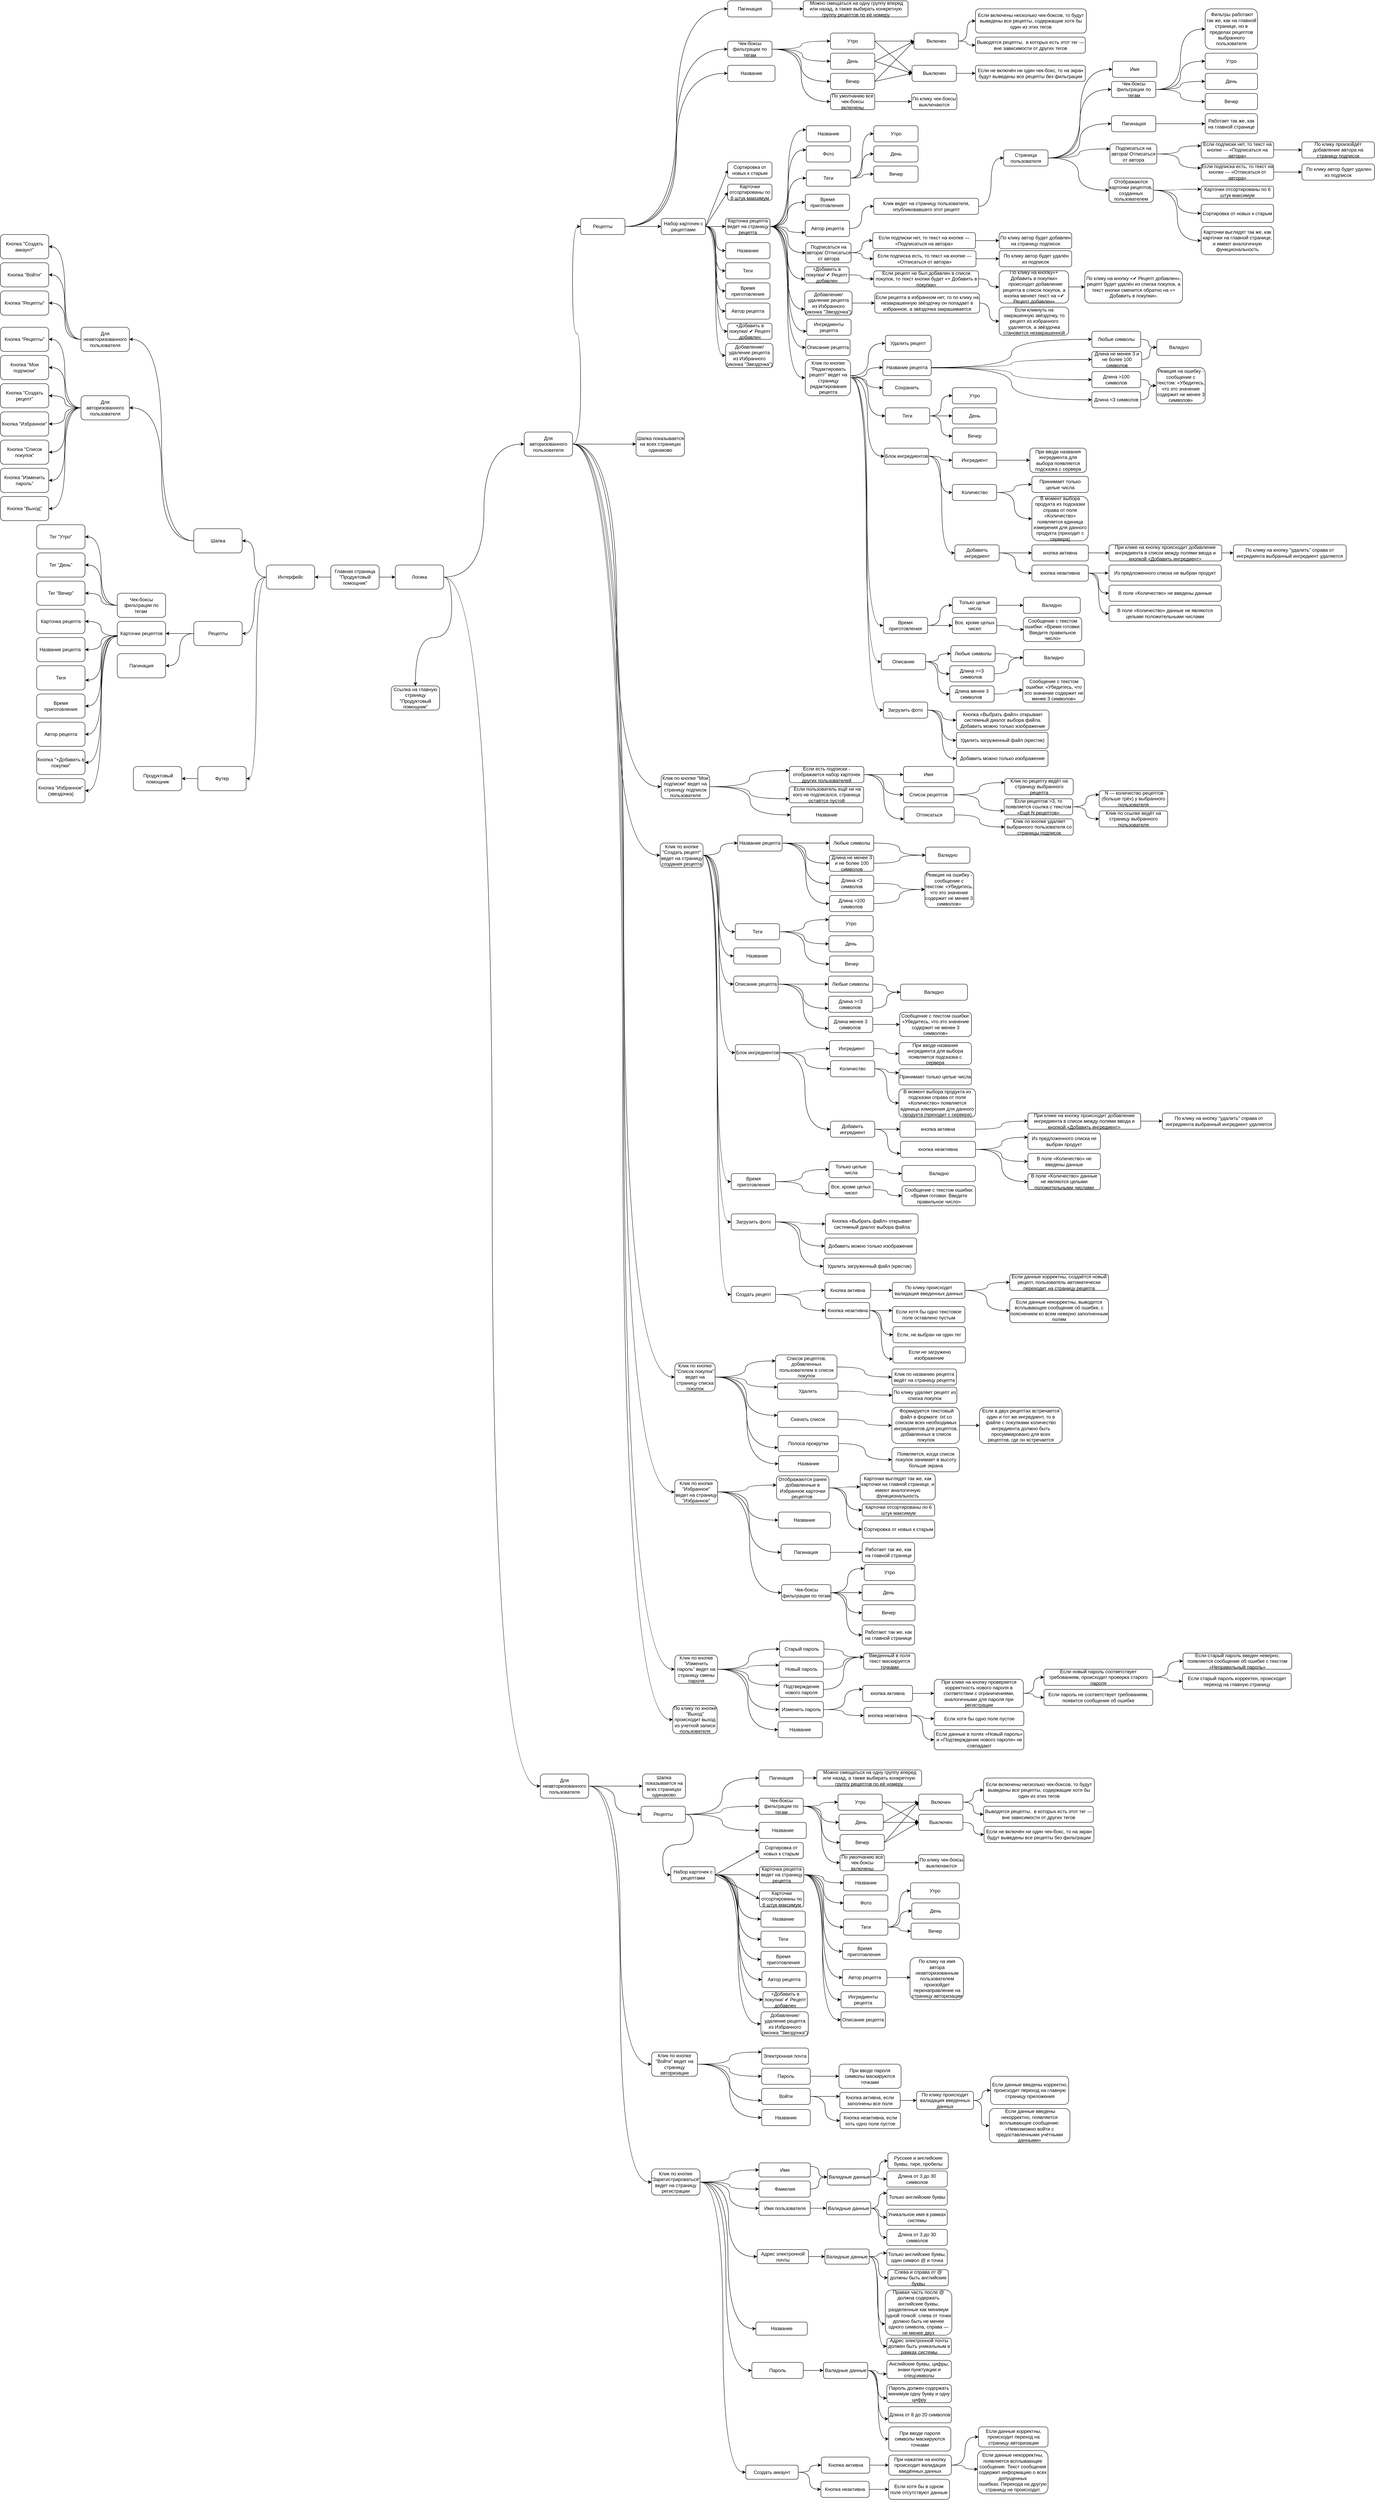 <mxfile version="21.4.0" type="google">
  <diagram name="Страница 1" id="G4I7C-W6YAV_mkR0qyTz">
    <mxGraphModel grid="1" page="1" gridSize="10" guides="1" tooltips="1" connect="1" arrows="1" fold="1" pageScale="1" pageWidth="1200" pageHeight="1920" math="0" shadow="0">
      <root>
        <mxCell id="0" />
        <mxCell id="1" parent="0" />
        <mxCell id="PO9KrzRVpYodOJIIMbjT-29" style="edgeStyle=orthogonalEdgeStyle;orthogonalLoop=1;jettySize=auto;html=1;exitX=1;exitY=0.5;exitDx=0;exitDy=0;entryX=0;entryY=0.5;entryDx=0;entryDy=0;curved=1;" edge="1" parent="1" source="PO9KrzRVpYodOJIIMbjT-1" target="PO9KrzRVpYodOJIIMbjT-4">
          <mxGeometry relative="1" as="geometry" />
        </mxCell>
        <mxCell id="PO9KrzRVpYodOJIIMbjT-30" style="edgeStyle=orthogonalEdgeStyle;shape=connector;curved=1;rounded=1;orthogonalLoop=1;jettySize=auto;html=1;exitX=0;exitY=0.5;exitDx=0;exitDy=0;entryX=1;entryY=0.5;entryDx=0;entryDy=0;labelBackgroundColor=default;strokeColor=default;fontFamily=Helvetica;fontSize=11;fontColor=default;endArrow=classic;" edge="1" parent="1" source="PO9KrzRVpYodOJIIMbjT-1" target="PO9KrzRVpYodOJIIMbjT-3">
          <mxGeometry relative="1" as="geometry" />
        </mxCell>
        <mxCell id="PO9KrzRVpYodOJIIMbjT-1" value="Главная страница &quot;Продуктовый помощник&quot;" style="rounded=1;whiteSpace=wrap;html=1;fillColor=#FFFFFF;" vertex="1" parent="1">
          <mxGeometry x="1560" y="1510" width="120" height="60" as="geometry" />
        </mxCell>
        <mxCell id="PO9KrzRVpYodOJIIMbjT-3" value="Интерфейс" style="rounded=1;whiteSpace=wrap;html=1;fillColor=#FFFFFF;" vertex="1" parent="1">
          <mxGeometry x="1400" y="1510" width="120" height="60" as="geometry" />
        </mxCell>
        <mxCell id="PO9KrzRVpYodOJIIMbjT-31" style="edgeStyle=orthogonalEdgeStyle;shape=connector;curved=1;rounded=1;orthogonalLoop=1;jettySize=auto;html=1;exitX=1;exitY=0.5;exitDx=0;exitDy=0;entryX=0;entryY=0.5;entryDx=0;entryDy=0;labelBackgroundColor=default;strokeColor=default;fontFamily=Helvetica;fontSize=11;fontColor=default;endArrow=classic;" edge="1" parent="1" source="PO9KrzRVpYodOJIIMbjT-4" target="PO9KrzRVpYodOJIIMbjT-13">
          <mxGeometry relative="1" as="geometry">
            <mxPoint x="1880" y="1430" as="targetPoint" />
          </mxGeometry>
        </mxCell>
        <mxCell id="PO9KrzRVpYodOJIIMbjT-4" value="Логика" style="rounded=1;whiteSpace=wrap;html=1;fillColor=#FFFFFF;" vertex="1" parent="1">
          <mxGeometry x="1720" y="1510" width="120" height="60" as="geometry" />
        </mxCell>
        <mxCell id="e5CmUoyXNcLL9U2zDdag-295" style="edgeStyle=orthogonalEdgeStyle;shape=connector;curved=1;rounded=1;orthogonalLoop=1;jettySize=auto;html=1;entryX=0;entryY=0.5;entryDx=0;entryDy=0;labelBackgroundColor=default;strokeColor=default;fontFamily=Helvetica;fontSize=11;fontColor=default;endArrow=classic;exitX=1;exitY=0.5;exitDx=0;exitDy=0;" edge="1" parent="1" source="PO9KrzRVpYodOJIIMbjT-14" target="L0Yp6-U-kLLoDKzsX8y4-134">
          <mxGeometry relative="1" as="geometry">
            <mxPoint x="2200" y="4530" as="sourcePoint" />
          </mxGeometry>
        </mxCell>
        <mxCell id="PO9KrzRVpYodOJIIMbjT-11" value="Клик по кнопке &quot;Войти&quot; ведет на страницу авторизации" style="rounded=1;whiteSpace=wrap;html=1;fillColor=#FFFFFF;" vertex="1" parent="1">
          <mxGeometry x="2356.25" y="5200" width="113.75" height="60" as="geometry" />
        </mxCell>
        <mxCell id="PO9KrzRVpYodOJIIMbjT-12" value="Клик по кнопке &quot;Зарегистрироваться&quot; ведет на страницу регистрации" style="rounded=1;whiteSpace=wrap;html=1;fillColor=#FFFFFF;" vertex="1" parent="1">
          <mxGeometry x="2356.25" y="5490" width="120" height="65" as="geometry" />
        </mxCell>
        <mxCell id="PO9KrzRVpYodOJIIMbjT-35" style="edgeStyle=orthogonalEdgeStyle;shape=connector;curved=1;rounded=1;orthogonalLoop=1;jettySize=auto;html=1;exitX=1;exitY=0.5;exitDx=0;exitDy=0;entryX=0;entryY=0.5;entryDx=0;entryDy=0;labelBackgroundColor=default;strokeColor=default;fontFamily=Helvetica;fontSize=11;fontColor=default;endArrow=classic;" edge="1" parent="1" source="PO9KrzRVpYodOJIIMbjT-13" target="PO9KrzRVpYodOJIIMbjT-15">
          <mxGeometry relative="1" as="geometry" />
        </mxCell>
        <mxCell id="PO9KrzRVpYodOJIIMbjT-36" style="edgeStyle=orthogonalEdgeStyle;shape=connector;curved=1;rounded=1;orthogonalLoop=1;jettySize=auto;html=1;exitX=1;exitY=0.5;exitDx=0;exitDy=0;entryX=0;entryY=0.5;entryDx=0;entryDy=0;labelBackgroundColor=default;strokeColor=default;fontFamily=Helvetica;fontSize=11;fontColor=default;endArrow=classic;" edge="1" parent="1" source="PO9KrzRVpYodOJIIMbjT-13" target="PO9KrzRVpYodOJIIMbjT-16">
          <mxGeometry relative="1" as="geometry" />
        </mxCell>
        <mxCell id="PO9KrzRVpYodOJIIMbjT-37" style="edgeStyle=orthogonalEdgeStyle;shape=connector;curved=1;rounded=1;orthogonalLoop=1;jettySize=auto;html=1;exitX=1;exitY=0.5;exitDx=0;exitDy=0;entryX=0;entryY=0.5;entryDx=0;entryDy=0;labelBackgroundColor=default;strokeColor=default;fontFamily=Helvetica;fontSize=11;fontColor=default;endArrow=classic;" edge="1" parent="1" source="PO9KrzRVpYodOJIIMbjT-13" target="PO9KrzRVpYodOJIIMbjT-17">
          <mxGeometry relative="1" as="geometry" />
        </mxCell>
        <mxCell id="PO9KrzRVpYodOJIIMbjT-38" style="edgeStyle=orthogonalEdgeStyle;shape=connector;curved=1;rounded=1;orthogonalLoop=1;jettySize=auto;html=1;exitX=1;exitY=0.5;exitDx=0;exitDy=0;entryX=0;entryY=0.5;entryDx=0;entryDy=0;labelBackgroundColor=default;strokeColor=default;fontFamily=Helvetica;fontSize=11;fontColor=default;endArrow=classic;" edge="1" parent="1" source="PO9KrzRVpYodOJIIMbjT-13" target="PO9KrzRVpYodOJIIMbjT-18">
          <mxGeometry relative="1" as="geometry" />
        </mxCell>
        <mxCell id="PO9KrzRVpYodOJIIMbjT-41" style="edgeStyle=orthogonalEdgeStyle;shape=connector;curved=1;rounded=1;orthogonalLoop=1;jettySize=auto;html=1;exitX=1;exitY=0.5;exitDx=0;exitDy=0;entryX=0;entryY=0.5;entryDx=0;entryDy=0;labelBackgroundColor=default;strokeColor=default;fontFamily=Helvetica;fontSize=11;fontColor=default;endArrow=classic;" edge="1" parent="1" source="PO9KrzRVpYodOJIIMbjT-13" target="PO9KrzRVpYodOJIIMbjT-20">
          <mxGeometry relative="1" as="geometry" />
        </mxCell>
        <mxCell id="PO9KrzRVpYodOJIIMbjT-42" style="edgeStyle=orthogonalEdgeStyle;shape=connector;curved=1;rounded=1;orthogonalLoop=1;jettySize=auto;html=1;exitX=1;exitY=0.5;exitDx=0;exitDy=0;entryX=0;entryY=0.5;entryDx=0;entryDy=0;labelBackgroundColor=default;strokeColor=default;fontFamily=Helvetica;fontSize=11;fontColor=default;endArrow=classic;" edge="1" parent="1" source="PO9KrzRVpYodOJIIMbjT-13" target="PO9KrzRVpYodOJIIMbjT-21">
          <mxGeometry relative="1" as="geometry" />
        </mxCell>
        <mxCell id="MZWT0zrtw73_bIiDdsL1-45" style="edgeStyle=orthogonalEdgeStyle;orthogonalLoop=1;jettySize=auto;html=1;exitX=1;exitY=0.5;exitDx=0;exitDy=0;entryX=0;entryY=0.5;entryDx=0;entryDy=0;curved=1;" edge="1" parent="1" source="PO9KrzRVpYodOJIIMbjT-13" target="PO9KrzRVpYodOJIIMbjT-19">
          <mxGeometry relative="1" as="geometry" />
        </mxCell>
        <mxCell id="PO9KrzRVpYodOJIIMbjT-13" value="Для авторизованного пользователя" style="rounded=1;whiteSpace=wrap;html=1;fillColor=#FFFFFF;" vertex="1" parent="1">
          <mxGeometry x="2040" y="1180" width="120" height="60" as="geometry" />
        </mxCell>
        <mxCell id="PO9KrzRVpYodOJIIMbjT-43" style="edgeStyle=orthogonalEdgeStyle;shape=connector;curved=1;rounded=1;orthogonalLoop=1;jettySize=auto;html=1;exitX=1;exitY=0.5;exitDx=0;exitDy=0;entryX=0;entryY=0.5;entryDx=0;entryDy=0;labelBackgroundColor=default;strokeColor=default;fontFamily=Helvetica;fontSize=11;fontColor=default;endArrow=classic;" edge="1" parent="1" source="PO9KrzRVpYodOJIIMbjT-14" target="PO9KrzRVpYodOJIIMbjT-12">
          <mxGeometry relative="1" as="geometry" />
        </mxCell>
        <mxCell id="PO9KrzRVpYodOJIIMbjT-44" style="edgeStyle=orthogonalEdgeStyle;shape=connector;curved=1;rounded=1;orthogonalLoop=1;jettySize=auto;html=1;exitX=1;exitY=0.5;exitDx=0;exitDy=0;entryX=0;entryY=0.5;entryDx=0;entryDy=0;labelBackgroundColor=default;strokeColor=default;fontFamily=Helvetica;fontSize=11;fontColor=default;endArrow=classic;" edge="1" parent="1" source="PO9KrzRVpYodOJIIMbjT-14" target="PO9KrzRVpYodOJIIMbjT-11">
          <mxGeometry relative="1" as="geometry" />
        </mxCell>
        <mxCell id="PO9KrzRVpYodOJIIMbjT-14" value="Для неавторизованного пользователя" style="rounded=1;whiteSpace=wrap;html=1;fillColor=#FFFFFF;" vertex="1" parent="1">
          <mxGeometry x="2080" y="4510" width="120" height="60" as="geometry" />
        </mxCell>
        <mxCell id="PO9KrzRVpYodOJIIMbjT-49" style="edgeStyle=orthogonalEdgeStyle;shape=connector;curved=1;rounded=1;orthogonalLoop=1;jettySize=auto;html=1;entryX=0;entryY=0.5;entryDx=0;entryDy=0;labelBackgroundColor=default;strokeColor=default;fontFamily=Helvetica;fontSize=11;fontColor=default;endArrow=classic;" edge="1" parent="1" target="PO9KrzRVpYodOJIIMbjT-26">
          <mxGeometry relative="1" as="geometry">
            <mxPoint x="2290" y="670" as="sourcePoint" />
          </mxGeometry>
        </mxCell>
        <mxCell id="PO9KrzRVpYodOJIIMbjT-50" style="edgeStyle=orthogonalEdgeStyle;shape=connector;curved=1;rounded=1;orthogonalLoop=1;jettySize=auto;html=1;exitX=1;exitY=0.5;exitDx=0;exitDy=0;entryX=0;entryY=0.5;entryDx=0;entryDy=0;labelBackgroundColor=default;strokeColor=default;fontFamily=Helvetica;fontSize=11;fontColor=default;endArrow=classic;" edge="1" parent="1" source="PO9KrzRVpYodOJIIMbjT-15" target="PO9KrzRVpYodOJIIMbjT-27">
          <mxGeometry relative="1" as="geometry" />
        </mxCell>
        <mxCell id="PO9KrzRVpYodOJIIMbjT-15" value="Рецепты" style="rounded=1;whiteSpace=wrap;html=1;fillColor=#FFFFFF;" vertex="1" parent="1">
          <mxGeometry x="2180" y="650" width="110" height="40" as="geometry" />
        </mxCell>
        <mxCell id="e5CmUoyXNcLL9U2zDdag-100" style="edgeStyle=orthogonalEdgeStyle;shape=connector;curved=1;rounded=1;orthogonalLoop=1;jettySize=auto;html=1;exitX=1;exitY=0.5;exitDx=0;exitDy=0;entryX=0;entryY=0.5;entryDx=0;entryDy=0;labelBackgroundColor=default;strokeColor=default;fontFamily=Helvetica;fontSize=11;fontColor=default;endArrow=classic;" edge="1" parent="1" source="PO9KrzRVpYodOJIIMbjT-16" target="2gBYES1UZYhXV_XRsa51-19">
          <mxGeometry relative="1" as="geometry">
            <mxPoint x="2553.75" y="2070" as="targetPoint" />
          </mxGeometry>
        </mxCell>
        <mxCell id="PO9KrzRVpYodOJIIMbjT-16" value="Клик по кнопке &quot;Мои подписки&quot; ведет на страницу подписок пользователя" style="rounded=1;whiteSpace=wrap;html=1;fillColor=#FFFFFF;" vertex="1" parent="1">
          <mxGeometry x="2380" y="2030" width="120" height="60" as="geometry" />
        </mxCell>
        <mxCell id="e5CmUoyXNcLL9U2zDdag-132" style="edgeStyle=orthogonalEdgeStyle;shape=connector;curved=1;rounded=1;orthogonalLoop=1;jettySize=auto;html=1;exitX=1;exitY=0.5;exitDx=0;exitDy=0;entryX=0;entryY=0.5;entryDx=0;entryDy=0;labelBackgroundColor=default;strokeColor=default;fontFamily=Helvetica;fontSize=11;fontColor=default;endArrow=classic;" edge="1" parent="1" source="PO9KrzRVpYodOJIIMbjT-17" target="e5CmUoyXNcLL9U2zDdag-119">
          <mxGeometry relative="1" as="geometry" />
        </mxCell>
        <mxCell id="e5CmUoyXNcLL9U2zDdag-147" style="edgeStyle=orthogonalEdgeStyle;shape=connector;curved=1;rounded=1;orthogonalLoop=1;jettySize=auto;html=1;exitX=1;exitY=0.5;exitDx=0;exitDy=0;entryX=0;entryY=0.5;entryDx=0;entryDy=0;labelBackgroundColor=default;strokeColor=default;fontFamily=Helvetica;fontSize=11;fontColor=default;endArrow=classic;" edge="1" parent="1" source="PO9KrzRVpYodOJIIMbjT-17" target="e5CmUoyXNcLL9U2zDdag-120">
          <mxGeometry relative="1" as="geometry" />
        </mxCell>
        <mxCell id="e5CmUoyXNcLL9U2zDdag-191" style="edgeStyle=orthogonalEdgeStyle;shape=connector;curved=1;rounded=1;orthogonalLoop=1;jettySize=auto;html=1;exitX=1;exitY=0.5;exitDx=0;exitDy=0;entryX=0;entryY=0.5;entryDx=0;entryDy=0;labelBackgroundColor=default;strokeColor=default;fontFamily=Helvetica;fontSize=11;fontColor=default;endArrow=classic;" edge="1" parent="1" source="PO9KrzRVpYodOJIIMbjT-17" target="e5CmUoyXNcLL9U2zDdag-123">
          <mxGeometry relative="1" as="geometry" />
        </mxCell>
        <mxCell id="e5CmUoyXNcLL9U2zDdag-206" style="edgeStyle=orthogonalEdgeStyle;shape=connector;curved=1;rounded=1;orthogonalLoop=1;jettySize=auto;html=1;exitX=1;exitY=0.5;exitDx=0;exitDy=0;entryX=0;entryY=0.5;entryDx=0;entryDy=0;labelBackgroundColor=default;strokeColor=default;fontFamily=Helvetica;fontSize=11;fontColor=default;endArrow=classic;" edge="1" parent="1" source="PO9KrzRVpYodOJIIMbjT-17" target="e5CmUoyXNcLL9U2zDdag-125">
          <mxGeometry relative="1" as="geometry" />
        </mxCell>
        <mxCell id="MZWT0zrtw73_bIiDdsL1-47" style="edgeStyle=orthogonalEdgeStyle;orthogonalLoop=1;jettySize=auto;html=1;exitX=1;exitY=0.5;exitDx=0;exitDy=0;curved=1;entryX=0;entryY=0.5;entryDx=0;entryDy=0;" edge="1" parent="1" source="PO9KrzRVpYodOJIIMbjT-17" target="L0Yp6-U-kLLoDKzsX8y4-24">
          <mxGeometry relative="1" as="geometry">
            <mxPoint x="2550" y="3150" as="targetPoint" />
          </mxGeometry>
        </mxCell>
        <mxCell id="MZWT0zrtw73_bIiDdsL1-48" style="edgeStyle=orthogonalEdgeStyle;orthogonalLoop=1;jettySize=auto;html=1;exitX=1;exitY=0.5;exitDx=0;exitDy=0;entryX=0;entryY=0.5;entryDx=0;entryDy=0;curved=1;" edge="1" parent="1" source="PO9KrzRVpYodOJIIMbjT-17" target="e5CmUoyXNcLL9U2zDdag-122">
          <mxGeometry relative="1" as="geometry" />
        </mxCell>
        <mxCell id="MZWT0zrtw73_bIiDdsL1-49" style="edgeStyle=orthogonalEdgeStyle;shape=connector;curved=1;rounded=1;orthogonalLoop=1;jettySize=auto;html=1;exitX=1;exitY=0.5;exitDx=0;exitDy=0;entryX=0;entryY=0.5;entryDx=0;entryDy=0;labelBackgroundColor=default;strokeColor=default;fontFamily=Helvetica;fontSize=11;fontColor=default;endArrow=classic;" edge="1" parent="1" source="PO9KrzRVpYodOJIIMbjT-17" target="e5CmUoyXNcLL9U2zDdag-121">
          <mxGeometry relative="1" as="geometry" />
        </mxCell>
        <mxCell id="PO9KrzRVpYodOJIIMbjT-17" value="Клик по кнопке &quot;Создать рецепт&quot; ведет на страницу создания рецепта" style="rounded=1;whiteSpace=wrap;html=1;fillColor=#FFFFFF;" vertex="1" parent="1">
          <mxGeometry x="2377.5" y="2200" width="106.25" height="60" as="geometry" />
        </mxCell>
        <mxCell id="e5CmUoyXNcLL9U2zDdag-231" style="edgeStyle=orthogonalEdgeStyle;shape=connector;curved=1;rounded=1;orthogonalLoop=1;jettySize=auto;html=1;exitX=1;exitY=0.5;exitDx=0;exitDy=0;entryX=-0.001;entryY=0.385;entryDx=0;entryDy=0;labelBackgroundColor=default;strokeColor=default;fontFamily=Helvetica;fontSize=11;fontColor=default;endArrow=classic;entryPerimeter=0;" edge="1" parent="1" source="PO9KrzRVpYodOJIIMbjT-18" target="e5CmUoyXNcLL9U2zDdag-225">
          <mxGeometry relative="1" as="geometry" />
        </mxCell>
        <mxCell id="e5CmUoyXNcLL9U2zDdag-232" style="edgeStyle=orthogonalEdgeStyle;shape=connector;curved=1;rounded=1;orthogonalLoop=1;jettySize=auto;html=1;exitX=1;exitY=0.5;exitDx=0;exitDy=0;entryX=0;entryY=0.5;entryDx=0;entryDy=0;labelBackgroundColor=default;strokeColor=default;fontFamily=Helvetica;fontSize=11;fontColor=default;endArrow=classic;" edge="1" parent="1" source="PO9KrzRVpYodOJIIMbjT-18" target="e5CmUoyXNcLL9U2zDdag-226">
          <mxGeometry relative="1" as="geometry" />
        </mxCell>
        <mxCell id="e5CmUoyXNcLL9U2zDdag-233" style="edgeStyle=orthogonalEdgeStyle;shape=connector;curved=1;rounded=1;orthogonalLoop=1;jettySize=auto;html=1;exitX=1;exitY=0.5;exitDx=0;exitDy=0;entryX=0;entryY=0.5;entryDx=0;entryDy=0;labelBackgroundColor=default;strokeColor=default;fontFamily=Helvetica;fontSize=11;fontColor=default;endArrow=classic;" edge="1" parent="1" source="PO9KrzRVpYodOJIIMbjT-18" target="e5CmUoyXNcLL9U2zDdag-227">
          <mxGeometry relative="1" as="geometry" />
        </mxCell>
        <mxCell id="PO9KrzRVpYodOJIIMbjT-18" value="Клик по кнопке &quot;Избранное&quot; ведет на страницу &quot;Избранное&quot;" style="rounded=1;whiteSpace=wrap;html=1;fillColor=#FFFFFF;" vertex="1" parent="1">
          <mxGeometry x="2413.75" y="3780" width="106.25" height="60" as="geometry" />
        </mxCell>
        <mxCell id="e5CmUoyXNcLL9U2zDdag-244" style="edgeStyle=orthogonalEdgeStyle;shape=connector;curved=1;rounded=1;orthogonalLoop=1;jettySize=auto;html=1;exitX=1;exitY=0.5;exitDx=0;exitDy=0;entryX=0;entryY=0.25;entryDx=0;entryDy=0;labelBackgroundColor=default;strokeColor=default;fontFamily=Helvetica;fontSize=11;fontColor=default;endArrow=classic;" edge="1" parent="1" source="PO9KrzRVpYodOJIIMbjT-19" target="e5CmUoyXNcLL9U2zDdag-238">
          <mxGeometry relative="1" as="geometry" />
        </mxCell>
        <mxCell id="e5CmUoyXNcLL9U2zDdag-245" style="edgeStyle=orthogonalEdgeStyle;shape=connector;curved=1;rounded=1;orthogonalLoop=1;jettySize=auto;html=1;exitX=1;exitY=0.5;exitDx=0;exitDy=0;entryX=0;entryY=0.25;entryDx=0;entryDy=0;labelBackgroundColor=default;strokeColor=default;fontFamily=Helvetica;fontSize=11;fontColor=default;endArrow=classic;" edge="1" parent="1" source="PO9KrzRVpYodOJIIMbjT-19" target="e5CmUoyXNcLL9U2zDdag-241">
          <mxGeometry relative="1" as="geometry" />
        </mxCell>
        <mxCell id="e5CmUoyXNcLL9U2zDdag-246" style="edgeStyle=orthogonalEdgeStyle;shape=connector;curved=1;rounded=1;orthogonalLoop=1;jettySize=auto;html=1;exitX=1;exitY=0.5;exitDx=0;exitDy=0;entryX=0;entryY=0.25;entryDx=0;entryDy=0;labelBackgroundColor=default;strokeColor=default;fontFamily=Helvetica;fontSize=11;fontColor=default;endArrow=classic;" edge="1" parent="1" source="PO9KrzRVpYodOJIIMbjT-19" target="e5CmUoyXNcLL9U2zDdag-242">
          <mxGeometry relative="1" as="geometry" />
        </mxCell>
        <mxCell id="e5CmUoyXNcLL9U2zDdag-247" style="edgeStyle=orthogonalEdgeStyle;shape=connector;curved=1;rounded=1;orthogonalLoop=1;jettySize=auto;html=1;exitX=1;exitY=0.5;exitDx=0;exitDy=0;entryX=0;entryY=0.75;entryDx=0;entryDy=0;labelBackgroundColor=default;strokeColor=default;fontFamily=Helvetica;fontSize=11;fontColor=default;endArrow=classic;" edge="1" parent="1" source="PO9KrzRVpYodOJIIMbjT-19" target="e5CmUoyXNcLL9U2zDdag-243">
          <mxGeometry relative="1" as="geometry" />
        </mxCell>
        <mxCell id="PO9KrzRVpYodOJIIMbjT-19" value="Клик по кнопке &quot;Список покупок&quot; ведет на страницу списка покупок" style="rounded=1;whiteSpace=wrap;html=1;fillColor=#FFFFFF;" vertex="1" parent="1">
          <mxGeometry x="2413.75" y="3490" width="100" height="70" as="geometry" />
        </mxCell>
        <mxCell id="e5CmUoyXNcLL9U2zDdag-264" style="edgeStyle=orthogonalEdgeStyle;shape=connector;curved=1;rounded=1;orthogonalLoop=1;jettySize=auto;html=1;exitX=1;exitY=0.5;exitDx=0;exitDy=0;entryX=0;entryY=0.5;entryDx=0;entryDy=0;labelBackgroundColor=default;strokeColor=default;fontFamily=Helvetica;fontSize=11;fontColor=default;endArrow=classic;" edge="1" parent="1" source="PO9KrzRVpYodOJIIMbjT-20" target="e5CmUoyXNcLL9U2zDdag-257">
          <mxGeometry relative="1" as="geometry" />
        </mxCell>
        <mxCell id="e5CmUoyXNcLL9U2zDdag-265" style="edgeStyle=orthogonalEdgeStyle;shape=connector;curved=1;rounded=1;orthogonalLoop=1;jettySize=auto;html=1;exitX=1;exitY=0.5;exitDx=0;exitDy=0;entryX=0;entryY=0.25;entryDx=0;entryDy=0;labelBackgroundColor=default;strokeColor=default;fontFamily=Helvetica;fontSize=11;fontColor=default;endArrow=classic;" edge="1" parent="1" source="PO9KrzRVpYodOJIIMbjT-20" target="e5CmUoyXNcLL9U2zDdag-259">
          <mxGeometry relative="1" as="geometry" />
        </mxCell>
        <mxCell id="e5CmUoyXNcLL9U2zDdag-266" style="edgeStyle=orthogonalEdgeStyle;shape=connector;curved=1;rounded=1;orthogonalLoop=1;jettySize=auto;html=1;exitX=1;exitY=0.5;exitDx=0;exitDy=0;entryX=0;entryY=0.25;entryDx=0;entryDy=0;labelBackgroundColor=default;strokeColor=default;fontFamily=Helvetica;fontSize=11;fontColor=default;endArrow=classic;" edge="1" parent="1" source="PO9KrzRVpYodOJIIMbjT-20" target="e5CmUoyXNcLL9U2zDdag-260">
          <mxGeometry relative="1" as="geometry" />
        </mxCell>
        <mxCell id="e5CmUoyXNcLL9U2zDdag-275" style="edgeStyle=orthogonalEdgeStyle;shape=connector;curved=1;rounded=1;orthogonalLoop=1;jettySize=auto;html=1;exitX=1;exitY=0.5;exitDx=0;exitDy=0;entryX=0;entryY=0.5;entryDx=0;entryDy=0;labelBackgroundColor=default;strokeColor=default;fontFamily=Helvetica;fontSize=11;fontColor=default;endArrow=classic;" edge="1" parent="1" source="PO9KrzRVpYodOJIIMbjT-20" target="e5CmUoyXNcLL9U2zDdag-274">
          <mxGeometry relative="1" as="geometry" />
        </mxCell>
        <mxCell id="PO9KrzRVpYodOJIIMbjT-20" value="Клик по кнопке &quot;Изменить пароль&quot; ведет на страницу смены пароля" style="rounded=1;whiteSpace=wrap;html=1;fillColor=#FFFFFF;" vertex="1" parent="1">
          <mxGeometry x="2413.75" y="4215" width="106.25" height="70" as="geometry" />
        </mxCell>
        <mxCell id="PO9KrzRVpYodOJIIMbjT-21" value="По клику по кнопке &quot;Выход&quot; происходит выход из учетной записи пользователя" style="rounded=1;whiteSpace=wrap;html=1;fillColor=#FFFFFF;" vertex="1" parent="1">
          <mxGeometry x="2408.75" y="4340" width="110" height="70" as="geometry" />
        </mxCell>
        <mxCell id="e5CmUoyXNcLL9U2zDdag-330" style="edgeStyle=orthogonalEdgeStyle;shape=connector;curved=1;rounded=1;orthogonalLoop=1;jettySize=auto;html=1;exitX=1;exitY=0.5;exitDx=0;exitDy=0;entryX=0;entryY=0.25;entryDx=0;entryDy=0;labelBackgroundColor=default;strokeColor=default;fontFamily=Helvetica;fontSize=11;fontColor=default;endArrow=classic;" edge="1" parent="1" source="PO9KrzRVpYodOJIIMbjT-11" target="e5CmUoyXNcLL9U2zDdag-327">
          <mxGeometry relative="1" as="geometry">
            <mxPoint x="2706.25" y="5220" as="sourcePoint" />
          </mxGeometry>
        </mxCell>
        <mxCell id="e5CmUoyXNcLL9U2zDdag-331" style="edgeStyle=orthogonalEdgeStyle;shape=connector;curved=1;rounded=1;orthogonalLoop=1;jettySize=auto;html=1;exitX=1;exitY=0.5;exitDx=0;exitDy=0;entryX=0;entryY=0.5;entryDx=0;entryDy=0;labelBackgroundColor=default;strokeColor=default;fontFamily=Helvetica;fontSize=11;fontColor=default;endArrow=classic;" edge="1" parent="1" source="PO9KrzRVpYodOJIIMbjT-11" target="e5CmUoyXNcLL9U2zDdag-328">
          <mxGeometry relative="1" as="geometry">
            <mxPoint x="2706.25" y="5220" as="sourcePoint" />
          </mxGeometry>
        </mxCell>
        <mxCell id="e5CmUoyXNcLL9U2zDdag-332" style="edgeStyle=orthogonalEdgeStyle;shape=connector;curved=1;rounded=1;orthogonalLoop=1;jettySize=auto;html=1;entryX=0;entryY=0.75;entryDx=0;entryDy=0;labelBackgroundColor=default;strokeColor=default;fontFamily=Helvetica;fontSize=11;fontColor=default;endArrow=classic;" edge="1" parent="1" target="e5CmUoyXNcLL9U2zDdag-329">
          <mxGeometry relative="1" as="geometry">
            <mxPoint x="2470" y="5230" as="sourcePoint" />
          </mxGeometry>
        </mxCell>
        <mxCell id="e5CmUoyXNcLL9U2zDdag-358" style="edgeStyle=orthogonalEdgeStyle;shape=connector;curved=1;rounded=1;orthogonalLoop=1;jettySize=auto;html=1;exitX=1;exitY=0.5;exitDx=0;exitDy=0;entryX=0;entryY=0.5;entryDx=0;entryDy=0;labelBackgroundColor=default;strokeColor=default;fontFamily=Helvetica;fontSize=11;fontColor=default;endArrow=classic;" edge="1" parent="1" source="PO9KrzRVpYodOJIIMbjT-12" target="e5CmUoyXNcLL9U2zDdag-353">
          <mxGeometry relative="1" as="geometry">
            <mxPoint x="2677.5" y="5777.5" as="sourcePoint" />
          </mxGeometry>
        </mxCell>
        <mxCell id="e5CmUoyXNcLL9U2zDdag-359" style="edgeStyle=orthogonalEdgeStyle;shape=connector;curved=1;rounded=1;orthogonalLoop=1;jettySize=auto;html=1;entryX=0;entryY=0.5;entryDx=0;entryDy=0;labelBackgroundColor=default;strokeColor=default;fontFamily=Helvetica;fontSize=11;fontColor=default;endArrow=classic;exitX=1;exitY=0.5;exitDx=0;exitDy=0;" edge="1" parent="1" source="PO9KrzRVpYodOJIIMbjT-12" target="e5CmUoyXNcLL9U2zDdag-354">
          <mxGeometry relative="1" as="geometry">
            <mxPoint x="2490" y="5550" as="sourcePoint" />
          </mxGeometry>
        </mxCell>
        <mxCell id="e5CmUoyXNcLL9U2zDdag-360" style="edgeStyle=orthogonalEdgeStyle;shape=connector;curved=1;rounded=1;orthogonalLoop=1;jettySize=auto;html=1;exitX=1;exitY=0.5;exitDx=0;exitDy=0;entryX=0;entryY=0.5;entryDx=0;entryDy=0;labelBackgroundColor=default;strokeColor=default;fontFamily=Helvetica;fontSize=11;fontColor=default;endArrow=classic;" edge="1" parent="1" source="PO9KrzRVpYodOJIIMbjT-12" target="e5CmUoyXNcLL9U2zDdag-355">
          <mxGeometry relative="1" as="geometry">
            <mxPoint x="2677.5" y="5777.5" as="sourcePoint" />
          </mxGeometry>
        </mxCell>
        <mxCell id="e5CmUoyXNcLL9U2zDdag-361" style="edgeStyle=orthogonalEdgeStyle;shape=connector;curved=1;rounded=1;orthogonalLoop=1;jettySize=auto;html=1;entryX=0;entryY=0.5;entryDx=0;entryDy=0;labelBackgroundColor=default;strokeColor=default;fontFamily=Helvetica;fontSize=11;fontColor=default;endArrow=classic;exitX=1;exitY=0.5;exitDx=0;exitDy=0;" edge="1" parent="1" source="PO9KrzRVpYodOJIIMbjT-12" target="e5CmUoyXNcLL9U2zDdag-356">
          <mxGeometry relative="1" as="geometry">
            <mxPoint x="2480" y="5520" as="sourcePoint" />
          </mxGeometry>
        </mxCell>
        <mxCell id="e5CmUoyXNcLL9U2zDdag-362" style="edgeStyle=orthogonalEdgeStyle;shape=connector;curved=1;rounded=1;orthogonalLoop=1;jettySize=auto;html=1;exitX=1;exitY=0.5;exitDx=0;exitDy=0;entryX=0;entryY=0.5;entryDx=0;entryDy=0;labelBackgroundColor=default;strokeColor=default;fontFamily=Helvetica;fontSize=11;fontColor=default;endArrow=classic;" edge="1" parent="1" source="PO9KrzRVpYodOJIIMbjT-12" target="e5CmUoyXNcLL9U2zDdag-357">
          <mxGeometry relative="1" as="geometry">
            <mxPoint x="2677.5" y="5777.5" as="sourcePoint" />
          </mxGeometry>
        </mxCell>
        <mxCell id="e5CmUoyXNcLL9U2zDdag-408" style="edgeStyle=orthogonalEdgeStyle;shape=connector;curved=1;rounded=1;orthogonalLoop=1;jettySize=auto;html=1;entryX=0;entryY=0.5;entryDx=0;entryDy=0;labelBackgroundColor=default;strokeColor=default;fontFamily=Helvetica;fontSize=11;fontColor=default;endArrow=classic;exitX=1;exitY=0.5;exitDx=0;exitDy=0;" edge="1" parent="1" source="PO9KrzRVpYodOJIIMbjT-12" target="e5CmUoyXNcLL9U2zDdag-407">
          <mxGeometry relative="1" as="geometry">
            <mxPoint x="2480" y="5520" as="sourcePoint" />
          </mxGeometry>
        </mxCell>
        <mxCell id="PO9KrzRVpYodOJIIMbjT-24" value="Ссылка на главную страницу &quot;Продуктовый помощник&quot;" style="rounded=1;whiteSpace=wrap;html=1;fillColor=#FFFFFF;" vertex="1" parent="1">
          <mxGeometry x="1710" y="1810" width="120" height="60" as="geometry" />
        </mxCell>
        <mxCell id="e5CmUoyXNcLL9U2zDdag-6" style="edgeStyle=orthogonalEdgeStyle;shape=connector;curved=1;rounded=1;orthogonalLoop=1;jettySize=auto;html=1;exitX=1;exitY=0.5;exitDx=0;exitDy=0;entryX=0;entryY=0.5;entryDx=0;entryDy=0;labelBackgroundColor=default;strokeColor=default;fontFamily=Helvetica;fontSize=11;fontColor=default;endArrow=classic;" edge="1" parent="1" source="PO9KrzRVpYodOJIIMbjT-26" target="e5CmUoyXNcLL9U2zDdag-5">
          <mxGeometry relative="1" as="geometry" />
        </mxCell>
        <mxCell id="PO9KrzRVpYodOJIIMbjT-26" value="Пагинация" style="rounded=1;whiteSpace=wrap;html=1;" vertex="1" parent="1">
          <mxGeometry x="2545" y="110" width="110" height="40" as="geometry" />
        </mxCell>
        <mxCell id="e5CmUoyXNcLL9U2zDdag-11" style="edgeStyle=orthogonalEdgeStyle;shape=connector;curved=1;rounded=1;orthogonalLoop=1;jettySize=auto;html=1;exitX=1;exitY=0.5;exitDx=0;exitDy=0;entryX=0;entryY=0.5;entryDx=0;entryDy=0;labelBackgroundColor=default;strokeColor=default;fontFamily=Helvetica;fontSize=11;fontColor=default;endArrow=classic;" edge="1" parent="1" source="PO9KrzRVpYodOJIIMbjT-27" target="e5CmUoyXNcLL9U2zDdag-10">
          <mxGeometry relative="1" as="geometry" />
        </mxCell>
        <mxCell id="e5CmUoyXNcLL9U2zDdag-12" style="edgeStyle=orthogonalEdgeStyle;shape=connector;curved=1;rounded=1;orthogonalLoop=1;jettySize=auto;html=1;entryX=0;entryY=0.5;entryDx=0;entryDy=0;labelBackgroundColor=default;strokeColor=default;fontFamily=Helvetica;fontSize=11;fontColor=default;endArrow=classic;" edge="1" parent="1" target="e5CmUoyXNcLL9U2zDdag-9">
          <mxGeometry relative="1" as="geometry">
            <mxPoint x="2660" y="230" as="sourcePoint" />
          </mxGeometry>
        </mxCell>
        <mxCell id="e5CmUoyXNcLL9U2zDdag-13" style="edgeStyle=orthogonalEdgeStyle;shape=connector;curved=1;rounded=1;orthogonalLoop=1;jettySize=auto;html=1;exitX=1;exitY=0.5;exitDx=0;exitDy=0;entryX=0;entryY=0.5;entryDx=0;entryDy=0;labelBackgroundColor=default;strokeColor=default;fontFamily=Helvetica;fontSize=11;fontColor=default;endArrow=classic;" edge="1" parent="1" source="PO9KrzRVpYodOJIIMbjT-27" target="e5CmUoyXNcLL9U2zDdag-8">
          <mxGeometry relative="1" as="geometry" />
        </mxCell>
        <mxCell id="e5CmUoyXNcLL9U2zDdag-40" style="edgeStyle=orthogonalEdgeStyle;shape=connector;curved=1;rounded=1;orthogonalLoop=1;jettySize=auto;html=1;exitX=1;exitY=0.5;exitDx=0;exitDy=0;entryX=0;entryY=0.5;entryDx=0;entryDy=0;labelBackgroundColor=default;strokeColor=default;fontFamily=Helvetica;fontSize=11;fontColor=default;endArrow=classic;" edge="1" parent="1" source="PO9KrzRVpYodOJIIMbjT-27" target="e5CmUoyXNcLL9U2zDdag-39">
          <mxGeometry relative="1" as="geometry" />
        </mxCell>
        <mxCell id="PO9KrzRVpYodOJIIMbjT-27" value="Чек-боксы фильтрации по тегам" style="rounded=1;whiteSpace=wrap;html=1;" vertex="1" parent="1">
          <mxGeometry x="2545" y="210" width="110" height="40" as="geometry" />
        </mxCell>
        <mxCell id="A1FDQL8jcqkC6vcy7lVN-45" value="" style="edgeStyle=orthogonalEdgeStyle;shape=connector;curved=1;rounded=1;orthogonalLoop=1;jettySize=auto;html=1;labelBackgroundColor=default;strokeColor=default;fontFamily=Helvetica;fontSize=11;fontColor=default;endArrow=classic;" edge="1" parent="1" source="A1FDQL8jcqkC6vcy7lVN-1" target="A1FDQL8jcqkC6vcy7lVN-44">
          <mxGeometry relative="1" as="geometry" />
        </mxCell>
        <mxCell id="A1FDQL8jcqkC6vcy7lVN-1" value="Рецепты" style="rounded=1;whiteSpace=wrap;html=1;fillColor=#FFFFFF;" vertex="1" parent="1">
          <mxGeometry x="1220" y="1650" width="120" height="60" as="geometry" />
        </mxCell>
        <mxCell id="A1FDQL8jcqkC6vcy7lVN-12" value="" style="edgeStyle=orthogonalEdgeStyle;orthogonalLoop=1;jettySize=auto;html=1;curved=1;entryX=1;entryY=0.5;entryDx=0;entryDy=0;" edge="1" parent="1" source="A1FDQL8jcqkC6vcy7lVN-2" target="A1FDQL8jcqkC6vcy7lVN-5">
          <mxGeometry relative="1" as="geometry">
            <mxPoint x="1210" y="1300" as="targetPoint" />
          </mxGeometry>
        </mxCell>
        <mxCell id="A1FDQL8jcqkC6vcy7lVN-2" value="Шапка" style="rounded=1;whiteSpace=wrap;html=1;fillColor=#FFFFFF;" vertex="1" parent="1">
          <mxGeometry x="1220" y="1420" width="120" height="60" as="geometry" />
        </mxCell>
        <mxCell id="A1FDQL8jcqkC6vcy7lVN-18" value="" style="edgeStyle=orthogonalEdgeStyle;shape=connector;curved=1;rounded=1;orthogonalLoop=1;jettySize=auto;html=1;labelBackgroundColor=default;strokeColor=default;fontFamily=Helvetica;fontSize=11;fontColor=default;endArrow=classic;" edge="1" parent="1" source="A1FDQL8jcqkC6vcy7lVN-3" target="A1FDQL8jcqkC6vcy7lVN-17">
          <mxGeometry relative="1" as="geometry" />
        </mxCell>
        <mxCell id="A1FDQL8jcqkC6vcy7lVN-3" value="Футер" style="rounded=1;whiteSpace=wrap;html=1;fillColor=#FFFFFF;" vertex="1" parent="1">
          <mxGeometry x="1230" y="2010" width="120" height="60" as="geometry" />
        </mxCell>
        <mxCell id="A1FDQL8jcqkC6vcy7lVN-21" value="" style="edgeStyle=orthogonalEdgeStyle;shape=connector;curved=1;rounded=1;orthogonalLoop=1;jettySize=auto;html=1;labelBackgroundColor=default;strokeColor=default;fontFamily=Helvetica;fontSize=11;fontColor=default;endArrow=classic;" edge="1" parent="1" source="A1FDQL8jcqkC6vcy7lVN-5" target="A1FDQL8jcqkC6vcy7lVN-20">
          <mxGeometry relative="1" as="geometry" />
        </mxCell>
        <mxCell id="A1FDQL8jcqkC6vcy7lVN-22" value="" style="edgeStyle=orthogonalEdgeStyle;shape=connector;curved=1;rounded=1;orthogonalLoop=1;jettySize=auto;html=1;labelBackgroundColor=default;strokeColor=default;fontFamily=Helvetica;fontSize=11;fontColor=default;endArrow=classic;entryX=1;entryY=0.5;entryDx=0;entryDy=0;" edge="1" parent="1" source="A1FDQL8jcqkC6vcy7lVN-5" target="A1FDQL8jcqkC6vcy7lVN-24">
          <mxGeometry relative="1" as="geometry" />
        </mxCell>
        <mxCell id="A1FDQL8jcqkC6vcy7lVN-5" value="Для авторизованного пользователя" style="rounded=1;whiteSpace=wrap;html=1;" vertex="1" parent="1">
          <mxGeometry x="940" y="1090" width="120" height="60" as="geometry" />
        </mxCell>
        <mxCell id="A1FDQL8jcqkC6vcy7lVN-6" value="Для неавторизованного пользователя" style="rounded=1;whiteSpace=wrap;html=1;" vertex="1" parent="1">
          <mxGeometry x="940" y="920" width="120" height="60" as="geometry" />
        </mxCell>
        <mxCell id="A1FDQL8jcqkC6vcy7lVN-17" value="&amp;nbsp;Продуктовый помощник" style="whiteSpace=wrap;html=1;rounded=1;" vertex="1" parent="1">
          <mxGeometry x="1070" y="2010" width="120" height="60" as="geometry" />
        </mxCell>
        <mxCell id="A1FDQL8jcqkC6vcy7lVN-20" value="Кнопка &quot;Создать рецепт&quot;" style="whiteSpace=wrap;html=1;rounded=1;" vertex="1" parent="1">
          <mxGeometry x="740" y="1060" width="120" height="60" as="geometry" />
        </mxCell>
        <mxCell id="A1FDQL8jcqkC6vcy7lVN-23" value="Кнопка &quot;Избранное&quot;" style="whiteSpace=wrap;html=1;rounded=1;" vertex="1" parent="1">
          <mxGeometry x="740" y="1130" width="120" height="60" as="geometry" />
        </mxCell>
        <mxCell id="A1FDQL8jcqkC6vcy7lVN-24" value="Кнопка &quot;Выход&quot;" style="whiteSpace=wrap;html=1;rounded=1;" vertex="1" parent="1">
          <mxGeometry x="740" y="1340" width="120" height="60" as="geometry" />
        </mxCell>
        <mxCell id="A1FDQL8jcqkC6vcy7lVN-25" value="Кнопка &quot;Изменить пароль&quot;" style="whiteSpace=wrap;html=1;rounded=1;" vertex="1" parent="1">
          <mxGeometry x="740" y="1270" width="120" height="60" as="geometry" />
        </mxCell>
        <mxCell id="A1FDQL8jcqkC6vcy7lVN-26" value="Кнопка &quot;Список покупок&quot;" style="whiteSpace=wrap;html=1;rounded=1;" vertex="1" parent="1">
          <mxGeometry x="740" y="1200" width="120" height="60" as="geometry" />
        </mxCell>
        <mxCell id="A1FDQL8jcqkC6vcy7lVN-27" value="Кнопка &quot;Рецепты&quot;" style="whiteSpace=wrap;html=1;rounded=1;" vertex="1" parent="1">
          <mxGeometry x="740" y="920" width="120" height="60" as="geometry" />
        </mxCell>
        <mxCell id="A1FDQL8jcqkC6vcy7lVN-28" value="Кнопка &quot;Мои подписки&quot;" style="whiteSpace=wrap;html=1;rounded=1;" vertex="1" parent="1">
          <mxGeometry x="740" y="990" width="120" height="60" as="geometry" />
        </mxCell>
        <mxCell id="A1FDQL8jcqkC6vcy7lVN-29" value="Кнопка &quot;Создать аккаунт&quot;" style="whiteSpace=wrap;html=1;rounded=1;" vertex="1" parent="1">
          <mxGeometry x="740" y="690" width="120" height="60" as="geometry" />
        </mxCell>
        <mxCell id="A1FDQL8jcqkC6vcy7lVN-30" value="" style="edgeStyle=orthogonalEdgeStyle;shape=connector;curved=1;rounded=1;orthogonalLoop=1;jettySize=auto;html=1;labelBackgroundColor=default;strokeColor=default;fontFamily=Helvetica;fontSize=11;fontColor=default;endArrow=classic;entryX=1;entryY=0.5;entryDx=0;entryDy=0;exitX=0;exitY=0.5;exitDx=0;exitDy=0;" edge="1" parent="1" source="A1FDQL8jcqkC6vcy7lVN-5" target="A1FDQL8jcqkC6vcy7lVN-25">
          <mxGeometry relative="1" as="geometry">
            <mxPoint x="950" y="1130" as="sourcePoint" />
            <mxPoint x="870" y="1100" as="targetPoint" />
          </mxGeometry>
        </mxCell>
        <mxCell id="A1FDQL8jcqkC6vcy7lVN-31" value="" style="edgeStyle=orthogonalEdgeStyle;shape=connector;curved=1;rounded=1;orthogonalLoop=1;jettySize=auto;html=1;labelBackgroundColor=default;strokeColor=default;fontFamily=Helvetica;fontSize=11;fontColor=default;endArrow=classic;entryX=1;entryY=0.5;entryDx=0;entryDy=0;exitX=0;exitY=0.5;exitDx=0;exitDy=0;" edge="1" parent="1" source="A1FDQL8jcqkC6vcy7lVN-5" target="A1FDQL8jcqkC6vcy7lVN-26">
          <mxGeometry relative="1" as="geometry">
            <mxPoint x="950" y="1130" as="sourcePoint" />
            <mxPoint x="870" y="1100" as="targetPoint" />
          </mxGeometry>
        </mxCell>
        <mxCell id="A1FDQL8jcqkC6vcy7lVN-32" value="" style="edgeStyle=orthogonalEdgeStyle;shape=connector;curved=1;rounded=1;orthogonalLoop=1;jettySize=auto;html=1;labelBackgroundColor=default;strokeColor=default;fontFamily=Helvetica;fontSize=11;fontColor=default;endArrow=classic;exitX=0;exitY=0.5;exitDx=0;exitDy=0;" edge="1" parent="1" source="A1FDQL8jcqkC6vcy7lVN-5" target="A1FDQL8jcqkC6vcy7lVN-23">
          <mxGeometry relative="1" as="geometry">
            <mxPoint x="950" y="1130" as="sourcePoint" />
            <mxPoint x="870" y="1100" as="targetPoint" />
          </mxGeometry>
        </mxCell>
        <mxCell id="A1FDQL8jcqkC6vcy7lVN-33" value="" style="edgeStyle=orthogonalEdgeStyle;shape=connector;curved=1;rounded=1;orthogonalLoop=1;jettySize=auto;html=1;labelBackgroundColor=default;strokeColor=default;fontFamily=Helvetica;fontSize=11;fontColor=default;endArrow=classic;entryX=1;entryY=0.5;entryDx=0;entryDy=0;exitX=0;exitY=0.5;exitDx=0;exitDy=0;" edge="1" parent="1" source="A1FDQL8jcqkC6vcy7lVN-5" target="A1FDQL8jcqkC6vcy7lVN-28">
          <mxGeometry relative="1" as="geometry">
            <mxPoint x="960" y="1140" as="sourcePoint" />
            <mxPoint x="870" y="1170" as="targetPoint" />
          </mxGeometry>
        </mxCell>
        <mxCell id="A1FDQL8jcqkC6vcy7lVN-34" value="" style="edgeStyle=orthogonalEdgeStyle;shape=connector;curved=1;rounded=1;orthogonalLoop=1;jettySize=auto;html=1;labelBackgroundColor=default;strokeColor=default;fontFamily=Helvetica;fontSize=11;fontColor=default;endArrow=classic;entryX=1;entryY=0.5;entryDx=0;entryDy=0;exitX=0;exitY=0.5;exitDx=0;exitDy=0;" edge="1" parent="1" source="A1FDQL8jcqkC6vcy7lVN-5" target="A1FDQL8jcqkC6vcy7lVN-27">
          <mxGeometry relative="1" as="geometry">
            <mxPoint x="970" y="1150" as="sourcePoint" />
            <mxPoint x="870" y="1030" as="targetPoint" />
          </mxGeometry>
        </mxCell>
        <mxCell id="A1FDQL8jcqkC6vcy7lVN-35" value="Кнопка &quot;Войти&quot;" style="whiteSpace=wrap;html=1;rounded=1;" vertex="1" parent="1">
          <mxGeometry x="740" y="760" width="120" height="60" as="geometry" />
        </mxCell>
        <mxCell id="A1FDQL8jcqkC6vcy7lVN-36" value="Кнопка &quot;Рецепты&quot;" style="whiteSpace=wrap;html=1;rounded=1;" vertex="1" parent="1">
          <mxGeometry x="740" y="830" width="120" height="60" as="geometry" />
        </mxCell>
        <mxCell id="A1FDQL8jcqkC6vcy7lVN-38" value="" style="edgeStyle=orthogonalEdgeStyle;shape=connector;curved=1;rounded=1;orthogonalLoop=1;jettySize=auto;html=1;labelBackgroundColor=default;strokeColor=default;fontFamily=Helvetica;fontSize=11;fontColor=default;endArrow=classic;exitX=0;exitY=0.5;exitDx=0;exitDy=0;entryX=1;entryY=0.5;entryDx=0;entryDy=0;" edge="1" parent="1" source="A1FDQL8jcqkC6vcy7lVN-6" target="A1FDQL8jcqkC6vcy7lVN-36">
          <mxGeometry relative="1" as="geometry">
            <mxPoint x="950" y="1130" as="sourcePoint" />
            <mxPoint x="870" y="1100" as="targetPoint" />
          </mxGeometry>
        </mxCell>
        <mxCell id="A1FDQL8jcqkC6vcy7lVN-39" value="" style="edgeStyle=orthogonalEdgeStyle;shape=connector;curved=1;rounded=1;orthogonalLoop=1;jettySize=auto;html=1;labelBackgroundColor=default;strokeColor=default;fontFamily=Helvetica;fontSize=11;fontColor=default;endArrow=classic;entryX=1;entryY=0.5;entryDx=0;entryDy=0;" edge="1" parent="1" target="A1FDQL8jcqkC6vcy7lVN-35">
          <mxGeometry relative="1" as="geometry">
            <mxPoint x="940" y="950" as="sourcePoint" />
            <mxPoint x="870" y="870" as="targetPoint" />
          </mxGeometry>
        </mxCell>
        <mxCell id="A1FDQL8jcqkC6vcy7lVN-40" value="" style="edgeStyle=orthogonalEdgeStyle;shape=connector;curved=1;rounded=1;orthogonalLoop=1;jettySize=auto;html=1;labelBackgroundColor=default;strokeColor=default;fontFamily=Helvetica;fontSize=11;fontColor=default;endArrow=classic;entryX=1;entryY=0.5;entryDx=0;entryDy=0;exitX=0;exitY=0.5;exitDx=0;exitDy=0;" edge="1" parent="1" source="A1FDQL8jcqkC6vcy7lVN-6" target="A1FDQL8jcqkC6vcy7lVN-29">
          <mxGeometry relative="1" as="geometry">
            <mxPoint x="950" y="960" as="sourcePoint" />
            <mxPoint x="870" y="800" as="targetPoint" />
          </mxGeometry>
        </mxCell>
        <mxCell id="A1FDQL8jcqkC6vcy7lVN-41" value="" style="edgeStyle=orthogonalEdgeStyle;shape=connector;curved=1;rounded=1;orthogonalLoop=1;jettySize=auto;html=1;labelBackgroundColor=default;strokeColor=default;fontFamily=Helvetica;fontSize=11;fontColor=default;endArrow=classic;entryX=1;entryY=0.5;entryDx=0;entryDy=0;" edge="1" parent="1" target="A1FDQL8jcqkC6vcy7lVN-3">
          <mxGeometry relative="1" as="geometry">
            <mxPoint x="1400" y="1540" as="sourcePoint" />
            <mxPoint x="1360" y="1640" as="targetPoint" />
          </mxGeometry>
        </mxCell>
        <mxCell id="A1FDQL8jcqkC6vcy7lVN-42" value="" style="edgeStyle=orthogonalEdgeStyle;shape=connector;curved=1;rounded=1;orthogonalLoop=1;jettySize=auto;html=1;labelBackgroundColor=default;strokeColor=default;fontFamily=Helvetica;fontSize=11;fontColor=default;endArrow=classic;exitX=0;exitY=0.5;exitDx=0;exitDy=0;entryX=1;entryY=0.5;entryDx=0;entryDy=0;" edge="1" parent="1" source="PO9KrzRVpYodOJIIMbjT-3" target="A1FDQL8jcqkC6vcy7lVN-2">
          <mxGeometry relative="1" as="geometry">
            <mxPoint x="960" y="1140" as="sourcePoint" />
            <mxPoint x="880" y="1180" as="targetPoint" />
          </mxGeometry>
        </mxCell>
        <mxCell id="A1FDQL8jcqkC6vcy7lVN-43" value="" style="edgeStyle=orthogonalEdgeStyle;orthogonalLoop=1;jettySize=auto;html=1;curved=1;entryX=1;entryY=0.5;entryDx=0;entryDy=0;exitX=0;exitY=0.5;exitDx=0;exitDy=0;" edge="1" parent="1" source="A1FDQL8jcqkC6vcy7lVN-2" target="A1FDQL8jcqkC6vcy7lVN-6">
          <mxGeometry relative="1" as="geometry">
            <mxPoint x="1230" y="1460" as="sourcePoint" />
            <mxPoint x="1070" y="1130" as="targetPoint" />
          </mxGeometry>
        </mxCell>
        <mxCell id="A1FDQL8jcqkC6vcy7lVN-44" value="Карточки рецептов" style="whiteSpace=wrap;html=1;rounded=1;" vertex="1" parent="1">
          <mxGeometry x="1030" y="1650" width="120" height="60" as="geometry" />
        </mxCell>
        <mxCell id="A1FDQL8jcqkC6vcy7lVN-46" value="Чек-боксы фильтрации по тегам&amp;nbsp;" style="whiteSpace=wrap;html=1;rounded=1;" vertex="1" parent="1">
          <mxGeometry x="1030" y="1580" width="120" height="60" as="geometry" />
        </mxCell>
        <mxCell id="A1FDQL8jcqkC6vcy7lVN-47" value="Тег &quot;Утро&quot;" style="whiteSpace=wrap;html=1;rounded=1;" vertex="1" parent="1">
          <mxGeometry x="830" y="1410" width="120" height="60" as="geometry" />
        </mxCell>
        <mxCell id="A1FDQL8jcqkC6vcy7lVN-48" value="Тег &quot;Вечер&quot;" style="whiteSpace=wrap;html=1;rounded=1;" vertex="1" parent="1">
          <mxGeometry x="830" y="1550" width="120" height="60" as="geometry" />
        </mxCell>
        <mxCell id="A1FDQL8jcqkC6vcy7lVN-49" value="Тег &quot;День&quot;" style="whiteSpace=wrap;html=1;rounded=1;" vertex="1" parent="1">
          <mxGeometry x="830" y="1480" width="120" height="60" as="geometry" />
        </mxCell>
        <mxCell id="A1FDQL8jcqkC6vcy7lVN-51" value="" style="edgeStyle=orthogonalEdgeStyle;shape=connector;curved=1;rounded=1;orthogonalLoop=1;jettySize=auto;html=1;labelBackgroundColor=default;strokeColor=default;fontFamily=Helvetica;fontSize=11;fontColor=default;endArrow=classic;entryX=1;entryY=0.5;entryDx=0;entryDy=0;" edge="1" parent="1" target="A1FDQL8jcqkC6vcy7lVN-1">
          <mxGeometry relative="1" as="geometry">
            <mxPoint x="1400" y="1540" as="sourcePoint" />
            <mxPoint x="1350" y="1460" as="targetPoint" />
          </mxGeometry>
        </mxCell>
        <mxCell id="A1FDQL8jcqkC6vcy7lVN-52" value="" style="edgeStyle=orthogonalEdgeStyle;shape=connector;curved=1;rounded=1;orthogonalLoop=1;jettySize=auto;html=1;labelBackgroundColor=default;strokeColor=default;fontFamily=Helvetica;fontSize=11;fontColor=default;endArrow=classic;exitX=0;exitY=0.5;exitDx=0;exitDy=0;entryX=1;entryY=0.5;entryDx=0;entryDy=0;" edge="1" parent="1" source="A1FDQL8jcqkC6vcy7lVN-46" target="A1FDQL8jcqkC6vcy7lVN-47">
          <mxGeometry relative="1" as="geometry">
            <mxPoint x="1230" y="1690" as="sourcePoint" />
            <mxPoint x="1160" y="1690" as="targetPoint" />
          </mxGeometry>
        </mxCell>
        <mxCell id="A1FDQL8jcqkC6vcy7lVN-53" value="" style="edgeStyle=orthogonalEdgeStyle;shape=connector;curved=1;rounded=1;orthogonalLoop=1;jettySize=auto;html=1;labelBackgroundColor=default;strokeColor=default;fontFamily=Helvetica;fontSize=11;fontColor=default;endArrow=classic;entryX=1;entryY=0.5;entryDx=0;entryDy=0;" edge="1" parent="1" target="A1FDQL8jcqkC6vcy7lVN-49">
          <mxGeometry relative="1" as="geometry">
            <mxPoint x="1030" y="1610" as="sourcePoint" />
            <mxPoint x="960" y="1450" as="targetPoint" />
          </mxGeometry>
        </mxCell>
        <mxCell id="A1FDQL8jcqkC6vcy7lVN-54" value="" style="edgeStyle=orthogonalEdgeStyle;shape=connector;curved=1;rounded=1;orthogonalLoop=1;jettySize=auto;html=1;labelBackgroundColor=default;strokeColor=default;fontFamily=Helvetica;fontSize=11;fontColor=default;endArrow=classic;entryX=1;entryY=0.5;entryDx=0;entryDy=0;" edge="1" parent="1" target="A1FDQL8jcqkC6vcy7lVN-48">
          <mxGeometry relative="1" as="geometry">
            <mxPoint x="1030" y="1610" as="sourcePoint" />
            <mxPoint x="960" y="1520" as="targetPoint" />
          </mxGeometry>
        </mxCell>
        <mxCell id="A1FDQL8jcqkC6vcy7lVN-56" value="Название рецепта&amp;nbsp;" style="whiteSpace=wrap;html=1;rounded=1;" vertex="1" parent="1">
          <mxGeometry x="830" y="1690" width="120" height="60" as="geometry" />
        </mxCell>
        <mxCell id="A1FDQL8jcqkC6vcy7lVN-57" value="Теги" style="whiteSpace=wrap;html=1;rounded=1;" vertex="1" parent="1">
          <mxGeometry x="830" y="1760" width="120" height="60" as="geometry" />
        </mxCell>
        <mxCell id="A1FDQL8jcqkC6vcy7lVN-58" value="Время приготовления" style="whiteSpace=wrap;html=1;rounded=1;" vertex="1" parent="1">
          <mxGeometry x="830" y="1830" width="120" height="60" as="geometry" />
        </mxCell>
        <mxCell id="A1FDQL8jcqkC6vcy7lVN-59" value="Автор рецепта" style="whiteSpace=wrap;html=1;rounded=1;" vertex="1" parent="1">
          <mxGeometry x="830" y="1900" width="120" height="60" as="geometry" />
        </mxCell>
        <mxCell id="A1FDQL8jcqkC6vcy7lVN-60" value="Кнопка &quot;+Добавить в покупки&quot;" style="whiteSpace=wrap;html=1;rounded=1;" vertex="1" parent="1">
          <mxGeometry x="830" y="1970" width="120" height="60" as="geometry" />
        </mxCell>
        <mxCell id="A1FDQL8jcqkC6vcy7lVN-61" value="Кнопка &quot;Избранное&quot; (звездочка)" style="whiteSpace=wrap;html=1;rounded=1;" vertex="1" parent="1">
          <mxGeometry x="830" y="2040" width="120" height="60" as="geometry" />
        </mxCell>
        <mxCell id="A1FDQL8jcqkC6vcy7lVN-62" value="" style="edgeStyle=orthogonalEdgeStyle;shape=connector;curved=1;rounded=1;orthogonalLoop=1;jettySize=auto;html=1;labelBackgroundColor=default;strokeColor=default;fontFamily=Helvetica;fontSize=11;fontColor=default;endArrow=classic;entryX=1;entryY=0.5;entryDx=0;entryDy=0;exitX=0.004;exitY=0.581;exitDx=0;exitDy=0;exitPerimeter=0;" edge="1" parent="1" source="A1FDQL8jcqkC6vcy7lVN-44" target="A1FDQL8jcqkC6vcy7lVN-56">
          <mxGeometry relative="1" as="geometry">
            <mxPoint x="1040" y="1620" as="sourcePoint" />
            <mxPoint x="960" y="1590" as="targetPoint" />
          </mxGeometry>
        </mxCell>
        <mxCell id="A1FDQL8jcqkC6vcy7lVN-63" value="" style="edgeStyle=orthogonalEdgeStyle;shape=connector;curved=1;rounded=1;orthogonalLoop=1;jettySize=auto;html=1;labelBackgroundColor=default;strokeColor=default;fontFamily=Helvetica;fontSize=11;fontColor=default;endArrow=classic;entryX=1.004;entryY=0.597;entryDx=0;entryDy=0;exitX=0.01;exitY=0.606;exitDx=0;exitDy=0;exitPerimeter=0;entryPerimeter=0;" edge="1" parent="1" source="A1FDQL8jcqkC6vcy7lVN-44" target="A1FDQL8jcqkC6vcy7lVN-57">
          <mxGeometry relative="1" as="geometry">
            <mxPoint x="1040" y="1620" as="sourcePoint" />
            <mxPoint x="960" y="1590" as="targetPoint" />
          </mxGeometry>
        </mxCell>
        <mxCell id="A1FDQL8jcqkC6vcy7lVN-64" value="" style="edgeStyle=orthogonalEdgeStyle;shape=connector;curved=1;rounded=1;orthogonalLoop=1;jettySize=auto;html=1;labelBackgroundColor=default;strokeColor=default;fontFamily=Helvetica;fontSize=11;fontColor=default;endArrow=classic;entryX=1;entryY=0.5;entryDx=0;entryDy=0;exitX=0.004;exitY=0.594;exitDx=0;exitDy=0;exitPerimeter=0;" edge="1" parent="1" source="A1FDQL8jcqkC6vcy7lVN-44" target="A1FDQL8jcqkC6vcy7lVN-58">
          <mxGeometry relative="1" as="geometry">
            <mxPoint x="1030" y="1690" as="sourcePoint" />
            <mxPoint x="960" y="1756" as="targetPoint" />
          </mxGeometry>
        </mxCell>
        <mxCell id="A1FDQL8jcqkC6vcy7lVN-65" value="" style="edgeStyle=orthogonalEdgeStyle;shape=connector;curved=1;rounded=1;orthogonalLoop=1;jettySize=auto;html=1;labelBackgroundColor=default;strokeColor=default;fontFamily=Helvetica;fontSize=11;fontColor=default;endArrow=classic;entryX=1;entryY=0.5;entryDx=0;entryDy=0;exitX=-0.021;exitY=0.594;exitDx=0;exitDy=0;exitPerimeter=0;" edge="1" parent="1" source="A1FDQL8jcqkC6vcy7lVN-44" target="A1FDQL8jcqkC6vcy7lVN-59">
          <mxGeometry relative="1" as="geometry">
            <mxPoint x="1030" y="1690" as="sourcePoint" />
            <mxPoint x="960" y="1820" as="targetPoint" />
          </mxGeometry>
        </mxCell>
        <mxCell id="A1FDQL8jcqkC6vcy7lVN-66" value="" style="edgeStyle=orthogonalEdgeStyle;shape=connector;curved=1;rounded=1;orthogonalLoop=1;jettySize=auto;html=1;labelBackgroundColor=default;strokeColor=default;fontFamily=Helvetica;fontSize=11;fontColor=default;endArrow=classic;entryX=1;entryY=0.5;entryDx=0;entryDy=0;" edge="1" parent="1" target="A1FDQL8jcqkC6vcy7lVN-60">
          <mxGeometry relative="1" as="geometry">
            <mxPoint x="1030" y="1687" as="sourcePoint" />
            <mxPoint x="960" y="1890" as="targetPoint" />
          </mxGeometry>
        </mxCell>
        <mxCell id="A1FDQL8jcqkC6vcy7lVN-67" value="" style="edgeStyle=orthogonalEdgeStyle;shape=connector;curved=1;rounded=1;orthogonalLoop=1;jettySize=auto;html=1;labelBackgroundColor=default;strokeColor=default;fontFamily=Helvetica;fontSize=11;fontColor=default;endArrow=classic;entryX=1;entryY=0.5;entryDx=0;entryDy=0;exitX=-0.021;exitY=0.632;exitDx=0;exitDy=0;exitPerimeter=0;" edge="1" parent="1" source="A1FDQL8jcqkC6vcy7lVN-44" target="A1FDQL8jcqkC6vcy7lVN-61">
          <mxGeometry relative="1" as="geometry">
            <mxPoint x="1040" y="1697" as="sourcePoint" />
            <mxPoint x="960" y="1960" as="targetPoint" />
          </mxGeometry>
        </mxCell>
        <mxCell id="A1FDQL8jcqkC6vcy7lVN-68" value="Карточка рецепта" style="whiteSpace=wrap;html=1;rounded=1;" vertex="1" parent="1">
          <mxGeometry x="830" y="1620" width="120" height="60" as="geometry" />
        </mxCell>
        <mxCell id="A1FDQL8jcqkC6vcy7lVN-71" value="" style="edgeStyle=orthogonalEdgeStyle;shape=connector;curved=1;rounded=1;orthogonalLoop=1;jettySize=auto;html=1;labelBackgroundColor=default;strokeColor=default;fontFamily=Helvetica;fontSize=11;fontColor=default;endArrow=classic;entryX=1;entryY=0.5;entryDx=0;entryDy=0;exitX=-0.015;exitY=0.594;exitDx=0;exitDy=0;exitPerimeter=0;" edge="1" parent="1" source="A1FDQL8jcqkC6vcy7lVN-44" target="A1FDQL8jcqkC6vcy7lVN-68">
          <mxGeometry relative="1" as="geometry">
            <mxPoint x="1040" y="1695" as="sourcePoint" />
            <mxPoint x="960" y="1730" as="targetPoint" />
          </mxGeometry>
        </mxCell>
        <mxCell id="e5CmUoyXNcLL9U2zDdag-5" value="&amp;nbsp;Можно смещаться на одну группу вперед или назад, а также выбирать конкретную группу рецептов по её номеру" style="rounded=1;whiteSpace=wrap;html=1;" vertex="1" parent="1">
          <mxGeometry x="2732.5" y="110" width="260" height="40" as="geometry" />
        </mxCell>
        <mxCell id="e5CmUoyXNcLL9U2zDdag-8" value="Вечер" style="rounded=1;whiteSpace=wrap;html=1;" vertex="1" parent="1">
          <mxGeometry x="2800" y="290" width="110" height="40" as="geometry" />
        </mxCell>
        <mxCell id="e5CmUoyXNcLL9U2zDdag-9" value="День" style="rounded=1;whiteSpace=wrap;html=1;" vertex="1" parent="1">
          <mxGeometry x="2800" y="240" width="110" height="40" as="geometry" />
        </mxCell>
        <mxCell id="e5CmUoyXNcLL9U2zDdag-10" value="Утро" style="rounded=1;whiteSpace=wrap;html=1;" vertex="1" parent="1">
          <mxGeometry x="2800" y="190" width="110" height="40" as="geometry" />
        </mxCell>
        <mxCell id="e5CmUoyXNcLL9U2zDdag-38" style="edgeStyle=orthogonalEdgeStyle;shape=connector;curved=1;rounded=1;orthogonalLoop=1;jettySize=auto;html=1;exitX=1;exitY=0.5;exitDx=0;exitDy=0;entryX=0;entryY=0.5;entryDx=0;entryDy=0;labelBackgroundColor=default;strokeColor=default;fontFamily=Helvetica;fontSize=11;fontColor=default;endArrow=classic;" edge="1" parent="1" source="e5CmUoyXNcLL9U2zDdag-15" target="e5CmUoyXNcLL9U2zDdag-35">
          <mxGeometry relative="1" as="geometry" />
        </mxCell>
        <mxCell id="e5CmUoyXNcLL9U2zDdag-14" value="Выключен" style="rounded=1;whiteSpace=wrap;html=1;" vertex="1" parent="1">
          <mxGeometry x="3002.5" y="270" width="110" height="40" as="geometry" />
        </mxCell>
        <mxCell id="e5CmUoyXNcLL9U2zDdag-37" style="edgeStyle=orthogonalEdgeStyle;shape=connector;curved=1;rounded=1;orthogonalLoop=1;jettySize=auto;html=1;exitX=1;exitY=0.5;exitDx=0;exitDy=0;entryX=0;entryY=0.5;entryDx=0;entryDy=0;labelBackgroundColor=default;strokeColor=default;fontFamily=Helvetica;fontSize=11;fontColor=default;endArrow=classic;" edge="1" parent="1" source="e5CmUoyXNcLL9U2zDdag-15" target="e5CmUoyXNcLL9U2zDdag-36">
          <mxGeometry relative="1" as="geometry" />
        </mxCell>
        <mxCell id="e5CmUoyXNcLL9U2zDdag-15" value="Включен" style="rounded=1;whiteSpace=wrap;html=1;" vertex="1" parent="1">
          <mxGeometry x="3007.5" y="190" width="110" height="40" as="geometry" />
        </mxCell>
        <mxCell id="e5CmUoyXNcLL9U2zDdag-35" value="Если включены несколько чек-боксов, то будут выведены все рецепты, содержащие хотя бы один из этих тегов" style="rounded=1;whiteSpace=wrap;html=1;" vertex="1" parent="1">
          <mxGeometry x="3160" y="130" width="275" height="60" as="geometry" />
        </mxCell>
        <mxCell id="e5CmUoyXNcLL9U2zDdag-36" value="Выводятся рецепты,&amp;nbsp;&amp;nbsp;в которых есть этот тег — вне зависимости от других тегов" style="rounded=1;whiteSpace=wrap;html=1;" vertex="1" parent="1">
          <mxGeometry x="3160" y="200" width="272.5" height="40" as="geometry" />
        </mxCell>
        <mxCell id="e5CmUoyXNcLL9U2zDdag-42" style="edgeStyle=orthogonalEdgeStyle;shape=connector;curved=1;rounded=1;orthogonalLoop=1;jettySize=auto;html=1;exitX=1;exitY=0.5;exitDx=0;exitDy=0;entryX=0;entryY=0.5;entryDx=0;entryDy=0;labelBackgroundColor=default;strokeColor=default;fontFamily=Helvetica;fontSize=11;fontColor=default;endArrow=classic;" edge="1" parent="1" source="e5CmUoyXNcLL9U2zDdag-39" target="e5CmUoyXNcLL9U2zDdag-41">
          <mxGeometry relative="1" as="geometry" />
        </mxCell>
        <mxCell id="e5CmUoyXNcLL9U2zDdag-39" value="По умолчанию все чек-боксы включены" style="rounded=1;whiteSpace=wrap;html=1;" vertex="1" parent="1">
          <mxGeometry x="2800" y="340" width="110" height="40" as="geometry" />
        </mxCell>
        <mxCell id="e5CmUoyXNcLL9U2zDdag-41" value="По клику чек-боксы выключаются" style="rounded=1;whiteSpace=wrap;html=1;" vertex="1" parent="1">
          <mxGeometry x="3001.25" y="340" width="112.5" height="40" as="geometry" />
        </mxCell>
        <mxCell id="e5CmUoyXNcLL9U2zDdag-60" style="edgeStyle=orthogonalEdgeStyle;shape=connector;curved=1;rounded=1;orthogonalLoop=1;jettySize=auto;html=1;exitX=1;exitY=0.5;exitDx=0;exitDy=0;entryX=0;entryY=0.25;entryDx=0;entryDy=0;labelBackgroundColor=default;strokeColor=default;fontFamily=Helvetica;fontSize=11;fontColor=default;endArrow=classic;" edge="1" parent="1" source="e5CmUoyXNcLL9U2zDdag-43" target="e5CmUoyXNcLL9U2zDdag-48">
          <mxGeometry relative="1" as="geometry" />
        </mxCell>
        <mxCell id="e5CmUoyXNcLL9U2zDdag-61" style="edgeStyle=orthogonalEdgeStyle;shape=connector;curved=1;rounded=1;orthogonalLoop=1;jettySize=auto;html=1;exitX=1;exitY=0.5;exitDx=0;exitDy=0;entryX=0;entryY=0.25;entryDx=0;entryDy=0;labelBackgroundColor=default;strokeColor=default;fontFamily=Helvetica;fontSize=11;fontColor=default;endArrow=classic;" edge="1" parent="1" source="e5CmUoyXNcLL9U2zDdag-43" target="e5CmUoyXNcLL9U2zDdag-47">
          <mxGeometry relative="1" as="geometry" />
        </mxCell>
        <mxCell id="e5CmUoyXNcLL9U2zDdag-62" style="edgeStyle=orthogonalEdgeStyle;shape=connector;curved=1;rounded=1;orthogonalLoop=1;jettySize=auto;html=1;exitX=1;exitY=0.5;exitDx=0;exitDy=0;entryX=0;entryY=0.5;entryDx=0;entryDy=0;labelBackgroundColor=default;strokeColor=default;fontFamily=Helvetica;fontSize=11;fontColor=default;endArrow=classic;" edge="1" parent="1" source="e5CmUoyXNcLL9U2zDdag-43" target="e5CmUoyXNcLL9U2zDdag-46">
          <mxGeometry relative="1" as="geometry" />
        </mxCell>
        <mxCell id="e5CmUoyXNcLL9U2zDdag-63" style="edgeStyle=orthogonalEdgeStyle;shape=connector;curved=1;rounded=1;orthogonalLoop=1;jettySize=auto;html=1;exitX=1;exitY=0.5;exitDx=0;exitDy=0;entryX=0;entryY=0.5;entryDx=0;entryDy=0;labelBackgroundColor=default;strokeColor=default;fontFamily=Helvetica;fontSize=11;fontColor=default;endArrow=classic;" edge="1" parent="1" source="e5CmUoyXNcLL9U2zDdag-43" target="e5CmUoyXNcLL9U2zDdag-45">
          <mxGeometry relative="1" as="geometry" />
        </mxCell>
        <mxCell id="e5CmUoyXNcLL9U2zDdag-64" style="edgeStyle=orthogonalEdgeStyle;shape=connector;curved=1;rounded=1;orthogonalLoop=1;jettySize=auto;html=1;exitX=1;exitY=0.5;exitDx=0;exitDy=0;entryX=0;entryY=0.75;entryDx=0;entryDy=0;labelBackgroundColor=default;strokeColor=default;fontFamily=Helvetica;fontSize=11;fontColor=default;endArrow=classic;" edge="1" parent="1" source="e5CmUoyXNcLL9U2zDdag-43" target="e5CmUoyXNcLL9U2zDdag-49">
          <mxGeometry relative="1" as="geometry" />
        </mxCell>
        <mxCell id="e5CmUoyXNcLL9U2zDdag-65" style="edgeStyle=orthogonalEdgeStyle;shape=connector;curved=1;rounded=1;orthogonalLoop=1;jettySize=auto;html=1;exitX=1;exitY=0.5;exitDx=0;exitDy=0;entryX=0;entryY=0.75;entryDx=0;entryDy=0;labelBackgroundColor=default;strokeColor=default;fontFamily=Helvetica;fontSize=11;fontColor=default;endArrow=classic;" edge="1" parent="1" source="e5CmUoyXNcLL9U2zDdag-43" target="e5CmUoyXNcLL9U2zDdag-50">
          <mxGeometry relative="1" as="geometry" />
        </mxCell>
        <mxCell id="e5CmUoyXNcLL9U2zDdag-66" style="edgeStyle=orthogonalEdgeStyle;shape=connector;curved=1;rounded=1;orthogonalLoop=1;jettySize=auto;html=1;exitX=1;exitY=0.5;exitDx=0;exitDy=0;entryX=0;entryY=0.75;entryDx=0;entryDy=0;labelBackgroundColor=default;strokeColor=default;fontFamily=Helvetica;fontSize=11;fontColor=default;endArrow=classic;" edge="1" parent="1" source="e5CmUoyXNcLL9U2zDdag-43" target="e5CmUoyXNcLL9U2zDdag-51">
          <mxGeometry relative="1" as="geometry" />
        </mxCell>
        <mxCell id="BrxIbY-Kn6TYzNg0v2W6-9" style="edgeStyle=orthogonalEdgeStyle;orthogonalLoop=1;jettySize=auto;html=1;exitX=1;exitY=0.5;exitDx=0;exitDy=0;entryX=0;entryY=0.5;entryDx=0;entryDy=0;curved=1;" edge="1" parent="1" source="e5CmUoyXNcLL9U2zDdag-43" target="BrxIbY-Kn6TYzNg0v2W6-2">
          <mxGeometry relative="1" as="geometry" />
        </mxCell>
        <mxCell id="BrxIbY-Kn6TYzNg0v2W6-14" style="edgeStyle=orthogonalEdgeStyle;shape=connector;curved=1;rounded=1;orthogonalLoop=1;jettySize=auto;html=1;exitX=1;exitY=0.5;exitDx=0;exitDy=0;entryX=0;entryY=0.75;entryDx=0;entryDy=0;labelBackgroundColor=default;strokeColor=default;fontFamily=Helvetica;fontSize=11;fontColor=default;endArrow=classic;" edge="1" parent="1" source="e5CmUoyXNcLL9U2zDdag-43" target="BrxIbY-Kn6TYzNg0v2W6-12">
          <mxGeometry relative="1" as="geometry" />
        </mxCell>
        <mxCell id="BrxIbY-Kn6TYzNg0v2W6-15" style="edgeStyle=orthogonalEdgeStyle;shape=connector;curved=1;rounded=1;orthogonalLoop=1;jettySize=auto;html=1;exitX=1;exitY=0.5;exitDx=0;exitDy=0;entryX=0;entryY=0.5;entryDx=0;entryDy=0;labelBackgroundColor=default;strokeColor=default;fontFamily=Helvetica;fontSize=11;fontColor=default;endArrow=classic;" edge="1" parent="1" source="e5CmUoyXNcLL9U2zDdag-43" target="BrxIbY-Kn6TYzNg0v2W6-13">
          <mxGeometry relative="1" as="geometry" />
        </mxCell>
        <mxCell id="e5CmUoyXNcLL9U2zDdag-43" value="Карточка рецепта ведет на страницу рецепта" style="rounded=1;whiteSpace=wrap;html=1;" vertex="1" parent="1">
          <mxGeometry x="2540" y="650" width="110" height="40" as="geometry" />
        </mxCell>
        <mxCell id="e5CmUoyXNcLL9U2zDdag-45" value="Время приготовления&amp;nbsp;" style="rounded=1;whiteSpace=wrap;html=1;" vertex="1" parent="1">
          <mxGeometry x="2737.5" y="590" width="110" height="40" as="geometry" />
        </mxCell>
        <mxCell id="e5CmUoyXNcLL9U2zDdag-46" value="Теги" style="rounded=1;whiteSpace=wrap;html=1;" vertex="1" parent="1">
          <mxGeometry x="2740" y="530" width="110" height="40" as="geometry" />
        </mxCell>
        <mxCell id="e5CmUoyXNcLL9U2zDdag-47" value="Фото" style="rounded=1;whiteSpace=wrap;html=1;" vertex="1" parent="1">
          <mxGeometry x="2740" y="470" width="110" height="40" as="geometry" />
        </mxCell>
        <mxCell id="e5CmUoyXNcLL9U2zDdag-48" value="Название" style="rounded=1;whiteSpace=wrap;html=1;" vertex="1" parent="1">
          <mxGeometry x="2740" y="420" width="110" height="40" as="geometry" />
        </mxCell>
        <mxCell id="e5CmUoyXNcLL9U2zDdag-53" style="edgeStyle=orthogonalEdgeStyle;shape=connector;curved=1;rounded=1;orthogonalLoop=1;jettySize=auto;html=1;exitX=1;exitY=0.5;exitDx=0;exitDy=0;entryX=0;entryY=0.5;entryDx=0;entryDy=0;labelBackgroundColor=default;strokeColor=default;fontFamily=Helvetica;fontSize=11;fontColor=default;endArrow=classic;" edge="1" parent="1" source="e5CmUoyXNcLL9U2zDdag-49" target="e5CmUoyXNcLL9U2zDdag-52">
          <mxGeometry relative="1" as="geometry" />
        </mxCell>
        <mxCell id="e5CmUoyXNcLL9U2zDdag-49" value="Автор рецепта" style="rounded=1;whiteSpace=wrap;html=1;" vertex="1" parent="1">
          <mxGeometry x="2737.5" y="655" width="110" height="40" as="geometry" />
        </mxCell>
        <mxCell id="e5CmUoyXNcLL9U2zDdag-90" style="edgeStyle=orthogonalEdgeStyle;shape=connector;curved=1;rounded=1;orthogonalLoop=1;jettySize=auto;html=1;exitX=1;exitY=0.5;exitDx=0;exitDy=0;entryX=0;entryY=0.5;entryDx=0;entryDy=0;labelBackgroundColor=default;strokeColor=default;fontFamily=Helvetica;fontSize=11;fontColor=default;endArrow=classic;" edge="1" parent="1" source="e5CmUoyXNcLL9U2zDdag-50" target="e5CmUoyXNcLL9U2zDdag-87">
          <mxGeometry relative="1" as="geometry" />
        </mxCell>
        <mxCell id="e5CmUoyXNcLL9U2zDdag-50" value="+Добавить в покупки/ ✔ Рецепт добавлен" style="rounded=1;whiteSpace=wrap;html=1;" vertex="1" parent="1">
          <mxGeometry x="2736.25" y="770" width="110" height="40" as="geometry" />
        </mxCell>
        <mxCell id="e5CmUoyXNcLL9U2zDdag-95" style="edgeStyle=orthogonalEdgeStyle;shape=connector;curved=1;rounded=1;orthogonalLoop=1;jettySize=auto;html=1;exitX=1;exitY=0.5;exitDx=0;exitDy=0;entryX=0;entryY=0.5;entryDx=0;entryDy=0;labelBackgroundColor=default;strokeColor=default;fontFamily=Helvetica;fontSize=11;fontColor=default;endArrow=classic;" edge="1" parent="1" source="e5CmUoyXNcLL9U2zDdag-51" target="e5CmUoyXNcLL9U2zDdag-93">
          <mxGeometry relative="1" as="geometry" />
        </mxCell>
        <mxCell id="e5CmUoyXNcLL9U2zDdag-51" value="Добавление/удаление рецепта из Избранного (иконка &quot;Звездочка&quot;)" style="rounded=1;whiteSpace=wrap;html=1;" vertex="1" parent="1">
          <mxGeometry x="2736.25" y="830" width="117.5" height="60" as="geometry" />
        </mxCell>
        <mxCell id="e5CmUoyXNcLL9U2zDdag-67" style="edgeStyle=orthogonalEdgeStyle;shape=connector;curved=1;rounded=1;orthogonalLoop=1;jettySize=auto;html=1;exitX=1;exitY=0.5;exitDx=0;exitDy=0;entryX=0;entryY=0.5;entryDx=0;entryDy=0;labelBackgroundColor=default;strokeColor=default;fontFamily=Helvetica;fontSize=11;fontColor=default;endArrow=classic;" edge="1" parent="1" source="e5CmUoyXNcLL9U2zDdag-52" target="e5CmUoyXNcLL9U2zDdag-54">
          <mxGeometry relative="1" as="geometry" />
        </mxCell>
        <mxCell id="e5CmUoyXNcLL9U2zDdag-52" value="Клик ведет на страницу пользователя, опубликовавшего этот рецепт" style="rounded=1;whiteSpace=wrap;html=1;" vertex="1" parent="1">
          <mxGeometry x="2907.5" y="600" width="260" height="40" as="geometry" />
        </mxCell>
        <mxCell id="e5CmUoyXNcLL9U2zDdag-68" style="edgeStyle=orthogonalEdgeStyle;shape=connector;curved=1;rounded=1;orthogonalLoop=1;jettySize=auto;html=1;exitX=1;exitY=0.5;exitDx=0;exitDy=0;entryX=0;entryY=0.5;entryDx=0;entryDy=0;labelBackgroundColor=default;strokeColor=default;fontFamily=Helvetica;fontSize=11;fontColor=default;endArrow=classic;" edge="1" parent="1" source="e5CmUoyXNcLL9U2zDdag-54" target="e5CmUoyXNcLL9U2zDdag-56">
          <mxGeometry relative="1" as="geometry" />
        </mxCell>
        <mxCell id="e5CmUoyXNcLL9U2zDdag-69" style="edgeStyle=orthogonalEdgeStyle;shape=connector;curved=1;rounded=1;orthogonalLoop=1;jettySize=auto;html=1;exitX=1;exitY=0.5;exitDx=0;exitDy=0;entryX=0;entryY=0.5;entryDx=0;entryDy=0;labelBackgroundColor=default;strokeColor=default;fontFamily=Helvetica;fontSize=11;fontColor=default;endArrow=classic;" edge="1" parent="1" source="e5CmUoyXNcLL9U2zDdag-54" target="e5CmUoyXNcLL9U2zDdag-55">
          <mxGeometry relative="1" as="geometry" />
        </mxCell>
        <mxCell id="e5CmUoyXNcLL9U2zDdag-70" style="edgeStyle=orthogonalEdgeStyle;shape=connector;curved=1;rounded=1;orthogonalLoop=1;jettySize=auto;html=1;exitX=1;exitY=0.5;exitDx=0;exitDy=0;labelBackgroundColor=default;strokeColor=default;fontFamily=Helvetica;fontSize=11;fontColor=default;endArrow=classic;entryX=0;entryY=0.5;entryDx=0;entryDy=0;" edge="1" parent="1" source="e5CmUoyXNcLL9U2zDdag-54" target="e5CmUoyXNcLL9U2zDdag-59">
          <mxGeometry relative="1" as="geometry">
            <mxPoint x="3490" y="410" as="targetPoint" />
          </mxGeometry>
        </mxCell>
        <mxCell id="e5CmUoyXNcLL9U2zDdag-71" style="edgeStyle=orthogonalEdgeStyle;shape=connector;curved=1;rounded=1;orthogonalLoop=1;jettySize=auto;html=1;exitX=1;exitY=0.5;exitDx=0;exitDy=0;entryX=0;entryY=0.25;entryDx=0;entryDy=0;labelBackgroundColor=default;strokeColor=default;fontFamily=Helvetica;fontSize=11;fontColor=default;endArrow=classic;" edge="1" parent="1" source="e5CmUoyXNcLL9U2zDdag-54" target="e5CmUoyXNcLL9U2zDdag-58">
          <mxGeometry relative="1" as="geometry" />
        </mxCell>
        <mxCell id="e5CmUoyXNcLL9U2zDdag-72" style="edgeStyle=orthogonalEdgeStyle;shape=connector;curved=1;rounded=1;orthogonalLoop=1;jettySize=auto;html=1;exitX=1;exitY=0.5;exitDx=0;exitDy=0;entryX=0;entryY=0.5;entryDx=0;entryDy=0;labelBackgroundColor=default;strokeColor=default;fontFamily=Helvetica;fontSize=11;fontColor=default;endArrow=classic;" edge="1" parent="1" source="e5CmUoyXNcLL9U2zDdag-54" target="e5CmUoyXNcLL9U2zDdag-57">
          <mxGeometry relative="1" as="geometry" />
        </mxCell>
        <mxCell id="e5CmUoyXNcLL9U2zDdag-54" value="Страница пользователя" style="rounded=1;whiteSpace=wrap;html=1;" vertex="1" parent="1">
          <mxGeometry x="3230" y="480" width="110" height="40" as="geometry" />
        </mxCell>
        <mxCell id="e5CmUoyXNcLL9U2zDdag-55" value="Чек-боксы фильтрации по тегам" style="rounded=1;whiteSpace=wrap;html=1;" vertex="1" parent="1">
          <mxGeometry x="3497.5" y="310" width="110" height="40" as="geometry" />
        </mxCell>
        <mxCell id="e5CmUoyXNcLL9U2zDdag-56" value="Имя" style="rounded=1;whiteSpace=wrap;html=1;fillColor=#FFFFFF;" vertex="1" parent="1">
          <mxGeometry x="3500" y="260" width="110" height="40" as="geometry" />
        </mxCell>
        <mxCell id="e5CmUoyXNcLL9U2zDdag-84" style="edgeStyle=orthogonalEdgeStyle;shape=connector;curved=1;rounded=1;orthogonalLoop=1;jettySize=auto;html=1;exitX=1;exitY=0.5;exitDx=0;exitDy=0;entryX=0;entryY=0.25;entryDx=0;entryDy=0;labelBackgroundColor=default;strokeColor=default;fontFamily=Helvetica;fontSize=11;fontColor=default;endArrow=classic;" edge="1" parent="1" source="e5CmUoyXNcLL9U2zDdag-57" target="e5CmUoyXNcLL9U2zDdag-81">
          <mxGeometry relative="1" as="geometry" />
        </mxCell>
        <mxCell id="e5CmUoyXNcLL9U2zDdag-85" style="edgeStyle=orthogonalEdgeStyle;shape=connector;curved=1;rounded=1;orthogonalLoop=1;jettySize=auto;html=1;exitX=1;exitY=0.5;exitDx=0;exitDy=0;entryX=0;entryY=0.5;entryDx=0;entryDy=0;labelBackgroundColor=default;strokeColor=default;fontFamily=Helvetica;fontSize=11;fontColor=default;endArrow=classic;" edge="1" parent="1" source="e5CmUoyXNcLL9U2zDdag-57" target="e5CmUoyXNcLL9U2zDdag-82">
          <mxGeometry relative="1" as="geometry" />
        </mxCell>
        <mxCell id="e5CmUoyXNcLL9U2zDdag-57" value="Отображаются карточки рецептов, созданных пользователем" style="rounded=1;whiteSpace=wrap;html=1;" vertex="1" parent="1">
          <mxGeometry x="3491.25" y="550" width="110" height="60" as="geometry" />
        </mxCell>
        <mxCell id="e5CmUoyXNcLL9U2zDdag-77" style="edgeStyle=orthogonalEdgeStyle;shape=connector;curved=1;rounded=1;orthogonalLoop=1;jettySize=auto;html=1;exitX=1;exitY=0.5;exitDx=0;exitDy=0;entryX=0;entryY=0.25;entryDx=0;entryDy=0;labelBackgroundColor=default;strokeColor=default;fontFamily=Helvetica;fontSize=11;fontColor=default;endArrow=classic;" edge="1" parent="1" source="e5CmUoyXNcLL9U2zDdag-58" target="e5CmUoyXNcLL9U2zDdag-73">
          <mxGeometry relative="1" as="geometry" />
        </mxCell>
        <mxCell id="e5CmUoyXNcLL9U2zDdag-83" style="edgeStyle=orthogonalEdgeStyle;shape=connector;curved=1;rounded=1;orthogonalLoop=1;jettySize=auto;html=1;exitX=1;exitY=0.5;exitDx=0;exitDy=0;entryX=0;entryY=0.25;entryDx=0;entryDy=0;labelBackgroundColor=default;strokeColor=default;fontFamily=Helvetica;fontSize=11;fontColor=default;endArrow=classic;" edge="1" parent="1" source="e5CmUoyXNcLL9U2zDdag-58" target="e5CmUoyXNcLL9U2zDdag-74">
          <mxGeometry relative="1" as="geometry" />
        </mxCell>
        <mxCell id="e5CmUoyXNcLL9U2zDdag-58" value="Подписаться на автора/ Отписаться от автора" style="rounded=1;whiteSpace=wrap;html=1;" vertex="1" parent="1">
          <mxGeometry x="3493.75" y="465" width="116.25" height="50" as="geometry" />
        </mxCell>
        <mxCell id="e5CmUoyXNcLL9U2zDdag-59" value="Пагинация" style="rounded=1;whiteSpace=wrap;html=1;" vertex="1" parent="1">
          <mxGeometry x="3497.5" y="395" width="110" height="40" as="geometry" />
        </mxCell>
        <mxCell id="e5CmUoyXNcLL9U2zDdag-79" style="edgeStyle=orthogonalEdgeStyle;shape=connector;curved=1;rounded=1;orthogonalLoop=1;jettySize=auto;html=1;exitX=1;exitY=0.5;exitDx=0;exitDy=0;entryX=0;entryY=0.5;entryDx=0;entryDy=0;labelBackgroundColor=default;strokeColor=default;fontFamily=Helvetica;fontSize=11;fontColor=default;endArrow=classic;" edge="1" parent="1" source="e5CmUoyXNcLL9U2zDdag-73" target="e5CmUoyXNcLL9U2zDdag-76">
          <mxGeometry relative="1" as="geometry" />
        </mxCell>
        <mxCell id="e5CmUoyXNcLL9U2zDdag-73" value="Если подписки нет, то текст на кнопке — «Подписаться на автора»" style="rounded=1;whiteSpace=wrap;html=1;" vertex="1" parent="1">
          <mxGeometry x="3720" y="460" width="180" height="40" as="geometry" />
        </mxCell>
        <mxCell id="e5CmUoyXNcLL9U2zDdag-80" style="edgeStyle=orthogonalEdgeStyle;shape=connector;curved=1;rounded=1;orthogonalLoop=1;jettySize=auto;html=1;exitX=1;exitY=0.5;exitDx=0;exitDy=0;entryX=0;entryY=0.5;entryDx=0;entryDy=0;labelBackgroundColor=default;strokeColor=default;fontFamily=Helvetica;fontSize=11;fontColor=default;endArrow=classic;" edge="1" parent="1" source="e5CmUoyXNcLL9U2zDdag-74" target="e5CmUoyXNcLL9U2zDdag-75">
          <mxGeometry relative="1" as="geometry" />
        </mxCell>
        <mxCell id="e5CmUoyXNcLL9U2zDdag-74" value="Если подписка есть, то текст на кнопке — «Отписаться от автора»" style="rounded=1;whiteSpace=wrap;html=1;" vertex="1" parent="1">
          <mxGeometry x="3720" y="515" width="180" height="40" as="geometry" />
        </mxCell>
        <mxCell id="e5CmUoyXNcLL9U2zDdag-75" value="&amp;nbsp;По клику автор будет удален из подписок" style="rounded=1;whiteSpace=wrap;html=1;" vertex="1" parent="1">
          <mxGeometry x="3970" y="515" width="180" height="40" as="geometry" />
        </mxCell>
        <mxCell id="e5CmUoyXNcLL9U2zDdag-76" value="По клику произойдёт добавление автора на страницу подписок" style="rounded=1;whiteSpace=wrap;html=1;" vertex="1" parent="1">
          <mxGeometry x="3970" y="460" width="180" height="40" as="geometry" />
        </mxCell>
        <mxCell id="e5CmUoyXNcLL9U2zDdag-81" value="Карточки отсортированы по 6 штук максимум" style="rounded=1;whiteSpace=wrap;html=1;" vertex="1" parent="1">
          <mxGeometry x="3720" y="570" width="180" height="30" as="geometry" />
        </mxCell>
        <mxCell id="e5CmUoyXNcLL9U2zDdag-82" value="Сортировка от новых к старым" style="rounded=1;whiteSpace=wrap;html=1;" vertex="1" parent="1">
          <mxGeometry x="3720" y="615" width="180" height="45" as="geometry" />
        </mxCell>
        <mxCell id="e5CmUoyXNcLL9U2zDdag-91" style="edgeStyle=orthogonalEdgeStyle;shape=connector;curved=1;rounded=1;orthogonalLoop=1;jettySize=auto;html=1;exitX=1;exitY=0.5;exitDx=0;exitDy=0;entryX=0;entryY=0.5;entryDx=0;entryDy=0;labelBackgroundColor=default;strokeColor=default;fontFamily=Helvetica;fontSize=11;fontColor=default;endArrow=classic;" edge="1" parent="1" source="e5CmUoyXNcLL9U2zDdag-87" target="e5CmUoyXNcLL9U2zDdag-88">
          <mxGeometry relative="1" as="geometry" />
        </mxCell>
        <mxCell id="e5CmUoyXNcLL9U2zDdag-87" value="Если рецепт не был добавлен в список покупок, то текст кнопки будет «+ Добавить в покупки»" style="rounded=1;whiteSpace=wrap;html=1;" vertex="1" parent="1">
          <mxGeometry x="2907.5" y="780" width="260" height="40" as="geometry" />
        </mxCell>
        <mxCell id="e5CmUoyXNcLL9U2zDdag-92" style="edgeStyle=orthogonalEdgeStyle;shape=connector;curved=1;rounded=1;orthogonalLoop=1;jettySize=auto;html=1;exitX=1;exitY=0.5;exitDx=0;exitDy=0;entryX=0;entryY=0.5;entryDx=0;entryDy=0;labelBackgroundColor=default;strokeColor=default;fontFamily=Helvetica;fontSize=11;fontColor=default;endArrow=classic;" edge="1" parent="1" source="e5CmUoyXNcLL9U2zDdag-88" target="e5CmUoyXNcLL9U2zDdag-89">
          <mxGeometry relative="1" as="geometry" />
        </mxCell>
        <mxCell id="e5CmUoyXNcLL9U2zDdag-88" value="По клику на кнопку«+ Добавить в покупки»&lt;br&gt;&amp;nbsp; происходит добавление рецепта в список покупок, а кнопка меняет текст на «✔ Рецепт добавлен»" style="rounded=1;whiteSpace=wrap;html=1;" vertex="1" parent="1">
          <mxGeometry x="3218.75" y="780" width="172.5" height="80" as="geometry" />
        </mxCell>
        <mxCell id="e5CmUoyXNcLL9U2zDdag-89" value="По клику на кнопку «✔ Рецепт добавлен», рецепт будет удалён из списка покупок, а текст кнопки сменится обратно на «+ Добавить в покупки»." style="rounded=1;whiteSpace=wrap;html=1;" vertex="1" parent="1">
          <mxGeometry x="3431.25" y="780" width="242.5" height="80" as="geometry" />
        </mxCell>
        <mxCell id="e5CmUoyXNcLL9U2zDdag-96" style="edgeStyle=orthogonalEdgeStyle;shape=connector;curved=1;rounded=1;orthogonalLoop=1;jettySize=auto;html=1;exitX=1;exitY=0.5;exitDx=0;exitDy=0;entryX=0;entryY=0.5;entryDx=0;entryDy=0;labelBackgroundColor=default;strokeColor=default;fontFamily=Helvetica;fontSize=11;fontColor=default;endArrow=classic;" edge="1" parent="1" source="e5CmUoyXNcLL9U2zDdag-93" target="e5CmUoyXNcLL9U2zDdag-94">
          <mxGeometry relative="1" as="geometry" />
        </mxCell>
        <mxCell id="e5CmUoyXNcLL9U2zDdag-93" value="Если рецепта в избранном нет, то по клику на незакрашенную звёздочку он попадает в избранное, а звёздочка закрашивается" style="rounded=1;whiteSpace=wrap;html=1;" vertex="1" parent="1">
          <mxGeometry x="2910" y="835" width="260" height="50" as="geometry" />
        </mxCell>
        <mxCell id="e5CmUoyXNcLL9U2zDdag-94" value="Если кликнуть на закрашенную звёздочку, то рецепт из избранного удаляется, а звёздочка становится незакрашенной" style="rounded=1;whiteSpace=wrap;html=1;" vertex="1" parent="1">
          <mxGeometry x="3218.75" y="870" width="172.5" height="70" as="geometry" />
        </mxCell>
        <mxCell id="e5CmUoyXNcLL9U2zDdag-101" style="edgeStyle=orthogonalEdgeStyle;shape=connector;curved=1;rounded=1;orthogonalLoop=1;jettySize=auto;html=1;exitX=1;exitY=0.5;exitDx=0;exitDy=0;entryX=0;entryY=0.25;entryDx=0;entryDy=0;labelBackgroundColor=default;strokeColor=default;fontFamily=Helvetica;fontSize=11;fontColor=default;endArrow=classic;" edge="1" parent="1" source="PO9KrzRVpYodOJIIMbjT-16" target="e5CmUoyXNcLL9U2zDdag-99">
          <mxGeometry relative="1" as="geometry">
            <mxPoint x="2723.75" y="2070" as="sourcePoint" />
          </mxGeometry>
        </mxCell>
        <mxCell id="e5CmUoyXNcLL9U2zDdag-102" style="edgeStyle=orthogonalEdgeStyle;shape=connector;curved=1;rounded=1;orthogonalLoop=1;jettySize=auto;html=1;entryX=0;entryY=0.75;entryDx=0;entryDy=0;labelBackgroundColor=default;strokeColor=default;fontFamily=Helvetica;fontSize=11;fontColor=default;endArrow=classic;" edge="1" parent="1" target="e5CmUoyXNcLL9U2zDdag-98">
          <mxGeometry relative="1" as="geometry">
            <mxPoint x="2500" y="2060" as="sourcePoint" />
          </mxGeometry>
        </mxCell>
        <mxCell id="e5CmUoyXNcLL9U2zDdag-98" value="&amp;nbsp;Если пользователь ещё ни на кого не подписался, страница остаётся пустой" style="rounded=1;whiteSpace=wrap;html=1;" vertex="1" parent="1">
          <mxGeometry x="2697.5" y="2060" width="185" height="40" as="geometry" />
        </mxCell>
        <mxCell id="e5CmUoyXNcLL9U2zDdag-106" style="edgeStyle=orthogonalEdgeStyle;shape=connector;curved=1;rounded=1;orthogonalLoop=1;jettySize=auto;html=1;exitX=1;exitY=0.5;exitDx=0;exitDy=0;entryX=0;entryY=0.5;entryDx=0;entryDy=0;labelBackgroundColor=default;strokeColor=default;fontFamily=Helvetica;fontSize=11;fontColor=default;endArrow=classic;" edge="1" parent="1" source="e5CmUoyXNcLL9U2zDdag-99" target="e5CmUoyXNcLL9U2zDdag-103">
          <mxGeometry relative="1" as="geometry" />
        </mxCell>
        <mxCell id="e5CmUoyXNcLL9U2zDdag-107" style="edgeStyle=orthogonalEdgeStyle;shape=connector;curved=1;rounded=1;orthogonalLoop=1;jettySize=auto;html=1;exitX=1;exitY=0.5;exitDx=0;exitDy=0;entryX=1;entryY=0.5;entryDx=0;entryDy=0;labelBackgroundColor=default;strokeColor=default;fontFamily=Helvetica;fontSize=11;fontColor=default;endArrow=classic;" edge="1" parent="1" source="e5CmUoyXNcLL9U2zDdag-99" target="e5CmUoyXNcLL9U2zDdag-104">
          <mxGeometry relative="1" as="geometry" />
        </mxCell>
        <mxCell id="e5CmUoyXNcLL9U2zDdag-108" style="edgeStyle=orthogonalEdgeStyle;shape=connector;curved=1;rounded=1;orthogonalLoop=1;jettySize=auto;html=1;exitX=1;exitY=0.5;exitDx=0;exitDy=0;entryX=0;entryY=0.75;entryDx=0;entryDy=0;labelBackgroundColor=default;strokeColor=default;fontFamily=Helvetica;fontSize=11;fontColor=default;endArrow=classic;" edge="1" parent="1" source="e5CmUoyXNcLL9U2zDdag-99" target="e5CmUoyXNcLL9U2zDdag-105">
          <mxGeometry relative="1" as="geometry" />
        </mxCell>
        <mxCell id="e5CmUoyXNcLL9U2zDdag-99" value="Если есть подписки - отображается набор карточек других пользователей" style="rounded=1;whiteSpace=wrap;html=1;" vertex="1" parent="1">
          <mxGeometry x="2698" y="2010" width="185" height="40" as="geometry" />
        </mxCell>
        <mxCell id="e5CmUoyXNcLL9U2zDdag-103" value="Имя" style="rounded=1;whiteSpace=wrap;html=1;fillColor=#FFFFFF;" vertex="1" parent="1">
          <mxGeometry x="2981.25" y="2010" width="125" height="40" as="geometry" />
        </mxCell>
        <mxCell id="e5CmUoyXNcLL9U2zDdag-111" style="edgeStyle=orthogonalEdgeStyle;shape=connector;curved=1;rounded=1;orthogonalLoop=1;jettySize=auto;html=1;exitX=0;exitY=0.5;exitDx=0;exitDy=0;entryX=1;entryY=0.75;entryDx=0;entryDy=0;labelBackgroundColor=default;strokeColor=default;fontFamily=Helvetica;fontSize=11;fontColor=default;endArrow=classic;" edge="1" parent="1" source="e5CmUoyXNcLL9U2zDdag-104" target="e5CmUoyXNcLL9U2zDdag-109">
          <mxGeometry relative="1" as="geometry" />
        </mxCell>
        <mxCell id="e5CmUoyXNcLL9U2zDdag-112" style="edgeStyle=orthogonalEdgeStyle;shape=connector;curved=1;rounded=1;orthogonalLoop=1;jettySize=auto;html=1;exitX=0;exitY=0.5;exitDx=0;exitDy=0;entryX=1;entryY=0.25;entryDx=0;entryDy=0;labelBackgroundColor=default;strokeColor=default;fontFamily=Helvetica;fontSize=11;fontColor=default;endArrow=classic;" edge="1" parent="1" source="e5CmUoyXNcLL9U2zDdag-104" target="e5CmUoyXNcLL9U2zDdag-110">
          <mxGeometry relative="1" as="geometry" />
        </mxCell>
        <mxCell id="e5CmUoyXNcLL9U2zDdag-104" value="Список рецептов" style="rounded=1;whiteSpace=wrap;html=1;direction=west;" vertex="1" parent="1">
          <mxGeometry x="2981.25" y="2060" width="125" height="40" as="geometry" />
        </mxCell>
        <mxCell id="e5CmUoyXNcLL9U2zDdag-118" style="edgeStyle=orthogonalEdgeStyle;shape=connector;curved=1;rounded=1;orthogonalLoop=1;jettySize=auto;html=1;exitX=1;exitY=0.5;exitDx=0;exitDy=0;entryX=0;entryY=0.5;entryDx=0;entryDy=0;labelBackgroundColor=default;strokeColor=default;fontFamily=Helvetica;fontSize=11;fontColor=default;endArrow=classic;" edge="1" parent="1" source="e5CmUoyXNcLL9U2zDdag-105" target="e5CmUoyXNcLL9U2zDdag-117">
          <mxGeometry relative="1" as="geometry" />
        </mxCell>
        <mxCell id="e5CmUoyXNcLL9U2zDdag-105" value="Отписаться" style="rounded=1;whiteSpace=wrap;html=1;" vertex="1" parent="1">
          <mxGeometry x="2982.5" y="2110" width="125" height="40" as="geometry" />
        </mxCell>
        <mxCell id="e5CmUoyXNcLL9U2zDdag-109" value="Клик по рецепту ведёт на страницу выбранного рецепта" style="rounded=1;whiteSpace=wrap;html=1;direction=west;" vertex="1" parent="1">
          <mxGeometry x="3232.5" y="2040" width="170" height="40" as="geometry" />
        </mxCell>
        <mxCell id="e5CmUoyXNcLL9U2zDdag-115" style="edgeStyle=orthogonalEdgeStyle;shape=connector;curved=1;rounded=1;orthogonalLoop=1;jettySize=auto;html=1;exitX=0;exitY=0.5;exitDx=0;exitDy=0;entryX=1;entryY=0.75;entryDx=0;entryDy=0;labelBackgroundColor=default;strokeColor=default;fontFamily=Helvetica;fontSize=11;fontColor=default;endArrow=classic;" edge="1" parent="1" source="e5CmUoyXNcLL9U2zDdag-110" target="e5CmUoyXNcLL9U2zDdag-113">
          <mxGeometry relative="1" as="geometry" />
        </mxCell>
        <mxCell id="e5CmUoyXNcLL9U2zDdag-116" style="edgeStyle=orthogonalEdgeStyle;shape=connector;curved=1;rounded=1;orthogonalLoop=1;jettySize=auto;html=1;exitX=0;exitY=0.5;exitDx=0;exitDy=0;entryX=1;entryY=0.5;entryDx=0;entryDy=0;labelBackgroundColor=default;strokeColor=default;fontFamily=Helvetica;fontSize=11;fontColor=default;endArrow=classic;" edge="1" parent="1" source="e5CmUoyXNcLL9U2zDdag-110" target="e5CmUoyXNcLL9U2zDdag-114">
          <mxGeometry relative="1" as="geometry" />
        </mxCell>
        <mxCell id="e5CmUoyXNcLL9U2zDdag-110" value="Если рецептов &amp;gt;3, то появляется ссылка с текстом «Ещё N рецептов»" style="rounded=1;whiteSpace=wrap;html=1;direction=west;" vertex="1" parent="1">
          <mxGeometry x="3231.25" y="2090" width="170" height="40" as="geometry" />
        </mxCell>
        <mxCell id="e5CmUoyXNcLL9U2zDdag-113" value="&amp;nbsp;N — количество рецептов (больше трёх) у выбранного пользователя" style="rounded=1;whiteSpace=wrap;html=1;direction=west;" vertex="1" parent="1">
          <mxGeometry x="3466.88" y="2070" width="170" height="40" as="geometry" />
        </mxCell>
        <mxCell id="e5CmUoyXNcLL9U2zDdag-114" value="Клик по ссылке ведёт на страницу выбранного пользователя" style="rounded=1;whiteSpace=wrap;html=1;direction=west;" vertex="1" parent="1">
          <mxGeometry x="3466.88" y="2120" width="170" height="40" as="geometry" />
        </mxCell>
        <mxCell id="e5CmUoyXNcLL9U2zDdag-117" value="Клик по кнопке удаляет выбранного пользователя со страницы подписок" style="rounded=1;whiteSpace=wrap;html=1;" vertex="1" parent="1">
          <mxGeometry x="3232.5" y="2140" width="170" height="40" as="geometry" />
        </mxCell>
        <mxCell id="e5CmUoyXNcLL9U2zDdag-133" style="edgeStyle=orthogonalEdgeStyle;shape=connector;curved=1;rounded=1;orthogonalLoop=1;jettySize=auto;html=1;exitX=1;exitY=0.5;exitDx=0;exitDy=0;entryX=0;entryY=0.5;entryDx=0;entryDy=0;labelBackgroundColor=default;strokeColor=default;fontFamily=Helvetica;fontSize=11;fontColor=default;endArrow=classic;" edge="1" parent="1" source="e5CmUoyXNcLL9U2zDdag-119" target="e5CmUoyXNcLL9U2zDdag-126">
          <mxGeometry relative="1" as="geometry" />
        </mxCell>
        <mxCell id="e5CmUoyXNcLL9U2zDdag-134" style="edgeStyle=orthogonalEdgeStyle;shape=connector;curved=1;rounded=1;orthogonalLoop=1;jettySize=auto;html=1;exitX=1;exitY=0.5;exitDx=0;exitDy=0;entryX=0;entryY=0.5;entryDx=0;entryDy=0;labelBackgroundColor=default;strokeColor=default;fontFamily=Helvetica;fontSize=11;fontColor=default;endArrow=classic;" edge="1" parent="1" source="e5CmUoyXNcLL9U2zDdag-119" target="e5CmUoyXNcLL9U2zDdag-127">
          <mxGeometry relative="1" as="geometry" />
        </mxCell>
        <mxCell id="e5CmUoyXNcLL9U2zDdag-135" style="edgeStyle=orthogonalEdgeStyle;shape=connector;curved=1;rounded=1;orthogonalLoop=1;jettySize=auto;html=1;exitX=1;exitY=0.5;exitDx=0;exitDy=0;entryX=0;entryY=0.5;entryDx=0;entryDy=0;labelBackgroundColor=default;strokeColor=default;fontFamily=Helvetica;fontSize=11;fontColor=default;endArrow=classic;" edge="1" parent="1" source="e5CmUoyXNcLL9U2zDdag-119" target="e5CmUoyXNcLL9U2zDdag-128">
          <mxGeometry relative="1" as="geometry" />
        </mxCell>
        <mxCell id="e5CmUoyXNcLL9U2zDdag-136" style="edgeStyle=orthogonalEdgeStyle;shape=connector;curved=1;rounded=1;orthogonalLoop=1;jettySize=auto;html=1;exitX=1;exitY=0.5;exitDx=0;exitDy=0;entryX=0;entryY=0.5;entryDx=0;entryDy=0;labelBackgroundColor=default;strokeColor=default;fontFamily=Helvetica;fontSize=11;fontColor=default;endArrow=classic;" edge="1" parent="1" source="e5CmUoyXNcLL9U2zDdag-119" target="e5CmUoyXNcLL9U2zDdag-129">
          <mxGeometry relative="1" as="geometry" />
        </mxCell>
        <mxCell id="e5CmUoyXNcLL9U2zDdag-119" value="Название рецепта" style="rounded=1;whiteSpace=wrap;html=1;" vertex="1" parent="1">
          <mxGeometry x="2570" y="2180" width="110" height="40" as="geometry" />
        </mxCell>
        <mxCell id="e5CmUoyXNcLL9U2zDdag-144" style="edgeStyle=orthogonalEdgeStyle;shape=connector;curved=1;rounded=1;orthogonalLoop=1;jettySize=auto;html=1;exitX=1;exitY=0.5;exitDx=0;exitDy=0;entryX=0;entryY=0.25;entryDx=0;entryDy=0;labelBackgroundColor=default;strokeColor=default;fontFamily=Helvetica;fontSize=11;fontColor=default;endArrow=classic;" edge="1" parent="1" source="e5CmUoyXNcLL9U2zDdag-120" target="e5CmUoyXNcLL9U2zDdag-141">
          <mxGeometry relative="1" as="geometry" />
        </mxCell>
        <mxCell id="e5CmUoyXNcLL9U2zDdag-145" style="edgeStyle=orthogonalEdgeStyle;shape=connector;curved=1;rounded=1;orthogonalLoop=1;jettySize=auto;html=1;exitX=1;exitY=0.5;exitDx=0;exitDy=0;entryX=0;entryY=0.5;entryDx=0;entryDy=0;labelBackgroundColor=default;strokeColor=default;fontFamily=Helvetica;fontSize=11;fontColor=default;endArrow=classic;" edge="1" parent="1" source="e5CmUoyXNcLL9U2zDdag-120" target="e5CmUoyXNcLL9U2zDdag-142">
          <mxGeometry relative="1" as="geometry" />
        </mxCell>
        <mxCell id="e5CmUoyXNcLL9U2zDdag-146" style="edgeStyle=orthogonalEdgeStyle;shape=connector;curved=1;rounded=1;orthogonalLoop=1;jettySize=auto;html=1;exitX=1;exitY=0.5;exitDx=0;exitDy=0;entryX=0;entryY=0.5;entryDx=0;entryDy=0;labelBackgroundColor=default;strokeColor=default;fontFamily=Helvetica;fontSize=11;fontColor=default;endArrow=classic;" edge="1" parent="1" source="e5CmUoyXNcLL9U2zDdag-120" target="e5CmUoyXNcLL9U2zDdag-143">
          <mxGeometry relative="1" as="geometry" />
        </mxCell>
        <mxCell id="e5CmUoyXNcLL9U2zDdag-120" value="Теги" style="rounded=1;whiteSpace=wrap;html=1;" vertex="1" parent="1">
          <mxGeometry x="2563.75" y="2400" width="110" height="40" as="geometry" />
        </mxCell>
        <mxCell id="MZWT0zrtw73_bIiDdsL1-50" style="edgeStyle=orthogonalEdgeStyle;shape=connector;curved=1;rounded=1;orthogonalLoop=1;jettySize=auto;html=1;exitX=1;exitY=0.5;exitDx=0;exitDy=0;entryX=0;entryY=0.5;entryDx=0;entryDy=0;labelBackgroundColor=default;strokeColor=default;fontFamily=Helvetica;fontSize=11;fontColor=default;endArrow=classic;" edge="1" parent="1" source="e5CmUoyXNcLL9U2zDdag-121" target="e5CmUoyXNcLL9U2zDdag-149">
          <mxGeometry relative="1" as="geometry" />
        </mxCell>
        <mxCell id="MZWT0zrtw73_bIiDdsL1-51" style="edgeStyle=orthogonalEdgeStyle;shape=connector;curved=1;rounded=1;orthogonalLoop=1;jettySize=auto;html=1;exitX=1;exitY=0.5;exitDx=0;exitDy=0;entryX=0;entryY=0.5;entryDx=0;entryDy=0;labelBackgroundColor=default;strokeColor=default;fontFamily=Helvetica;fontSize=11;fontColor=default;endArrow=classic;" edge="1" parent="1" source="e5CmUoyXNcLL9U2zDdag-121" target="e5CmUoyXNcLL9U2zDdag-150">
          <mxGeometry relative="1" as="geometry" />
        </mxCell>
        <mxCell id="MZWT0zrtw73_bIiDdsL1-53" style="edgeStyle=orthogonalEdgeStyle;shape=connector;curved=1;rounded=1;orthogonalLoop=1;jettySize=auto;html=1;exitX=1;exitY=0.5;exitDx=0;exitDy=0;entryX=0;entryY=0.5;entryDx=0;entryDy=0;labelBackgroundColor=default;strokeColor=default;fontFamily=Helvetica;fontSize=11;fontColor=default;endArrow=classic;" edge="1" parent="1" source="e5CmUoyXNcLL9U2zDdag-121" target="e5CmUoyXNcLL9U2zDdag-151">
          <mxGeometry relative="1" as="geometry" />
        </mxCell>
        <mxCell id="e5CmUoyXNcLL9U2zDdag-121" value="Блок ингредиентов" style="rounded=1;whiteSpace=wrap;html=1;" vertex="1" parent="1">
          <mxGeometry x="2563.75" y="2700" width="110" height="40" as="geometry" />
        </mxCell>
        <mxCell id="e5CmUoyXNcLL9U2zDdag-182" style="edgeStyle=orthogonalEdgeStyle;shape=connector;curved=1;rounded=1;orthogonalLoop=1;jettySize=auto;html=1;exitX=1;exitY=0.5;exitDx=0;exitDy=0;entryX=0;entryY=0.5;entryDx=0;entryDy=0;labelBackgroundColor=default;strokeColor=default;fontFamily=Helvetica;fontSize=11;fontColor=default;endArrow=classic;" edge="1" parent="1" source="e5CmUoyXNcLL9U2zDdag-122" target="e5CmUoyXNcLL9U2zDdag-177">
          <mxGeometry relative="1" as="geometry" />
        </mxCell>
        <mxCell id="e5CmUoyXNcLL9U2zDdag-183" style="edgeStyle=orthogonalEdgeStyle;shape=connector;curved=1;rounded=1;orthogonalLoop=1;jettySize=auto;html=1;exitX=1;exitY=0.5;exitDx=0;exitDy=0;entryX=0;entryY=0.75;entryDx=0;entryDy=0;labelBackgroundColor=default;strokeColor=default;fontFamily=Helvetica;fontSize=11;fontColor=default;endArrow=classic;" edge="1" parent="1" source="e5CmUoyXNcLL9U2zDdag-122" target="e5CmUoyXNcLL9U2zDdag-178">
          <mxGeometry relative="1" as="geometry" />
        </mxCell>
        <mxCell id="e5CmUoyXNcLL9U2zDdag-122" value="Время приготовления" style="rounded=1;whiteSpace=wrap;html=1;" vertex="1" parent="1">
          <mxGeometry x="2553.75" y="3020" width="110" height="40" as="geometry" />
        </mxCell>
        <mxCell id="e5CmUoyXNcLL9U2zDdag-192" style="edgeStyle=orthogonalEdgeStyle;shape=connector;curved=1;rounded=1;orthogonalLoop=1;jettySize=auto;html=1;exitX=1;exitY=0.5;exitDx=0;exitDy=0;entryX=0;entryY=0.5;entryDx=0;entryDy=0;labelBackgroundColor=default;strokeColor=default;fontFamily=Helvetica;fontSize=11;fontColor=default;endArrow=classic;" edge="1" parent="1" source="e5CmUoyXNcLL9U2zDdag-123" target="e5CmUoyXNcLL9U2zDdag-186">
          <mxGeometry relative="1" as="geometry" />
        </mxCell>
        <mxCell id="e5CmUoyXNcLL9U2zDdag-193" style="edgeStyle=orthogonalEdgeStyle;shape=connector;curved=1;rounded=1;orthogonalLoop=1;jettySize=auto;html=1;exitX=1;exitY=0.5;exitDx=0;exitDy=0;entryX=0;entryY=0.75;entryDx=0;entryDy=0;labelBackgroundColor=default;strokeColor=default;fontFamily=Helvetica;fontSize=11;fontColor=default;endArrow=classic;" edge="1" parent="1" source="e5CmUoyXNcLL9U2zDdag-123" target="e5CmUoyXNcLL9U2zDdag-187">
          <mxGeometry relative="1" as="geometry" />
        </mxCell>
        <mxCell id="e5CmUoyXNcLL9U2zDdag-194" style="edgeStyle=orthogonalEdgeStyle;shape=connector;curved=1;rounded=1;orthogonalLoop=1;jettySize=auto;html=1;exitX=1;exitY=0.5;exitDx=0;exitDy=0;entryX=0;entryY=0.75;entryDx=0;entryDy=0;labelBackgroundColor=default;strokeColor=default;fontFamily=Helvetica;fontSize=11;fontColor=default;endArrow=classic;" edge="1" parent="1" source="e5CmUoyXNcLL9U2zDdag-123" target="e5CmUoyXNcLL9U2zDdag-188">
          <mxGeometry relative="1" as="geometry" />
        </mxCell>
        <mxCell id="e5CmUoyXNcLL9U2zDdag-123" value="Описание рецепта" style="rounded=1;whiteSpace=wrap;html=1;" vertex="1" parent="1">
          <mxGeometry x="2560" y="2530" width="110" height="40" as="geometry" />
        </mxCell>
        <mxCell id="e5CmUoyXNcLL9U2zDdag-202" style="edgeStyle=orthogonalEdgeStyle;shape=connector;curved=1;rounded=1;orthogonalLoop=1;jettySize=auto;html=1;entryX=0;entryY=0.5;entryDx=0;entryDy=0;labelBackgroundColor=default;strokeColor=default;fontFamily=Helvetica;fontSize=11;fontColor=default;endArrow=classic;exitX=1;exitY=0.5;exitDx=0;exitDy=0;" edge="1" parent="1" source="L0Yp6-U-kLLoDKzsX8y4-24" target="L0Yp6-U-kLLoDKzsX8y4-25">
          <mxGeometry relative="1" as="geometry">
            <mxPoint x="2660" y="3230" as="sourcePoint" />
            <mxPoint x="2648.75" y="3490" as="targetPoint" />
          </mxGeometry>
        </mxCell>
        <mxCell id="e5CmUoyXNcLL9U2zDdag-203" style="edgeStyle=orthogonalEdgeStyle;shape=connector;curved=1;rounded=1;orthogonalLoop=1;jettySize=auto;html=1;entryX=0;entryY=0.5;entryDx=0;entryDy=0;labelBackgroundColor=default;strokeColor=default;fontFamily=Helvetica;fontSize=11;fontColor=default;endArrow=classic;exitX=1;exitY=0.5;exitDx=0;exitDy=0;" edge="1" parent="1" source="L0Yp6-U-kLLoDKzsX8y4-24" target="e5CmUoyXNcLL9U2zDdag-201">
          <mxGeometry relative="1" as="geometry">
            <mxPoint x="2660" y="3230" as="sourcePoint" />
          </mxGeometry>
        </mxCell>
        <mxCell id="e5CmUoyXNcLL9U2zDdag-207" style="edgeStyle=orthogonalEdgeStyle;shape=connector;curved=1;rounded=1;orthogonalLoop=1;jettySize=auto;html=1;exitX=1;exitY=0.5;exitDx=0;exitDy=0;entryX=0;entryY=0.5;entryDx=0;entryDy=0;labelBackgroundColor=default;strokeColor=default;fontFamily=Helvetica;fontSize=11;fontColor=default;endArrow=classic;" edge="1" parent="1" source="e5CmUoyXNcLL9U2zDdag-125" target="e5CmUoyXNcLL9U2zDdag-204">
          <mxGeometry relative="1" as="geometry" />
        </mxCell>
        <mxCell id="e5CmUoyXNcLL9U2zDdag-208" style="edgeStyle=orthogonalEdgeStyle;shape=connector;curved=1;rounded=1;orthogonalLoop=1;jettySize=auto;html=1;exitX=1;exitY=0.5;exitDx=0;exitDy=0;entryX=0;entryY=0.5;entryDx=0;entryDy=0;labelBackgroundColor=default;strokeColor=default;fontFamily=Helvetica;fontSize=11;fontColor=default;endArrow=classic;" edge="1" parent="1" source="e5CmUoyXNcLL9U2zDdag-125" target="e5CmUoyXNcLL9U2zDdag-205">
          <mxGeometry relative="1" as="geometry" />
        </mxCell>
        <mxCell id="e5CmUoyXNcLL9U2zDdag-125" value="Создать рецепт" style="rounded=1;whiteSpace=wrap;html=1;" vertex="1" parent="1">
          <mxGeometry x="2553.75" y="3300" width="110" height="40" as="geometry" />
        </mxCell>
        <mxCell id="MZWT0zrtw73_bIiDdsL1-54" style="edgeStyle=orthogonalEdgeStyle;shape=connector;curved=1;rounded=1;orthogonalLoop=1;jettySize=auto;html=1;exitX=1;exitY=0.5;exitDx=0;exitDy=0;entryX=0;entryY=0.5;entryDx=0;entryDy=0;labelBackgroundColor=default;strokeColor=default;fontFamily=Helvetica;fontSize=11;fontColor=default;endArrow=classic;" edge="1" parent="1" source="e5CmUoyXNcLL9U2zDdag-126" target="e5CmUoyXNcLL9U2zDdag-130">
          <mxGeometry relative="1" as="geometry" />
        </mxCell>
        <mxCell id="e5CmUoyXNcLL9U2zDdag-126" value="Любые символы" style="rounded=1;whiteSpace=wrap;html=1;" vertex="1" parent="1">
          <mxGeometry x="2797.5" y="2180" width="110" height="40" as="geometry" />
        </mxCell>
        <mxCell id="MZWT0zrtw73_bIiDdsL1-58" style="edgeStyle=orthogonalEdgeStyle;shape=connector;curved=1;rounded=1;orthogonalLoop=1;jettySize=auto;html=1;exitX=1;exitY=0.5;exitDx=0;exitDy=0;labelBackgroundColor=default;strokeColor=default;fontFamily=Helvetica;fontSize=11;fontColor=default;endArrow=classic;entryX=0;entryY=0.5;entryDx=0;entryDy=0;" edge="1" parent="1" source="e5CmUoyXNcLL9U2zDdag-127" target="e5CmUoyXNcLL9U2zDdag-130">
          <mxGeometry relative="1" as="geometry">
            <mxPoint x="3040" y="2230" as="targetPoint" />
          </mxGeometry>
        </mxCell>
        <mxCell id="e5CmUoyXNcLL9U2zDdag-127" value="Длина не менее 3 и не более 100 символов" style="rounded=1;whiteSpace=wrap;html=1;" vertex="1" parent="1">
          <mxGeometry x="2797.5" y="2230" width="110" height="40" as="geometry" />
        </mxCell>
        <mxCell id="MZWT0zrtw73_bIiDdsL1-56" style="edgeStyle=orthogonalEdgeStyle;shape=connector;curved=1;rounded=1;orthogonalLoop=1;jettySize=auto;html=1;exitX=1;exitY=0.5;exitDx=0;exitDy=0;labelBackgroundColor=default;strokeColor=default;fontFamily=Helvetica;fontSize=11;fontColor=default;endArrow=classic;entryX=0;entryY=0.5;entryDx=0;entryDy=0;" edge="1" parent="1" source="e5CmUoyXNcLL9U2zDdag-128" target="L0Yp6-U-kLLoDKzsX8y4-112">
          <mxGeometry relative="1" as="geometry">
            <mxPoint x="3031" y="2320" as="targetPoint" />
          </mxGeometry>
        </mxCell>
        <mxCell id="e5CmUoyXNcLL9U2zDdag-128" value="Длина &amp;lt;3 символов" style="rounded=1;whiteSpace=wrap;html=1;" vertex="1" parent="1">
          <mxGeometry x="2797.5" y="2280" width="110" height="40" as="geometry" />
        </mxCell>
        <mxCell id="MZWT0zrtw73_bIiDdsL1-57" style="edgeStyle=orthogonalEdgeStyle;shape=connector;curved=1;rounded=1;orthogonalLoop=1;jettySize=auto;html=1;exitX=1;exitY=0.5;exitDx=0;exitDy=0;labelBackgroundColor=default;strokeColor=default;fontFamily=Helvetica;fontSize=11;fontColor=default;endArrow=classic;entryX=0;entryY=0.5;entryDx=0;entryDy=0;" edge="1" parent="1" source="e5CmUoyXNcLL9U2zDdag-129" target="L0Yp6-U-kLLoDKzsX8y4-112">
          <mxGeometry relative="1" as="geometry">
            <mxPoint x="3030" y="2310" as="targetPoint" />
          </mxGeometry>
        </mxCell>
        <mxCell id="e5CmUoyXNcLL9U2zDdag-129" value="Длина &amp;gt;100 символов" style="rounded=1;whiteSpace=wrap;html=1;" vertex="1" parent="1">
          <mxGeometry x="2797.5" y="2330" width="110" height="40" as="geometry" />
        </mxCell>
        <mxCell id="e5CmUoyXNcLL9U2zDdag-130" value="Валидно" style="rounded=1;whiteSpace=wrap;html=1;" vertex="1" parent="1">
          <mxGeometry x="3036.25" y="2210" width="110" height="40" as="geometry" />
        </mxCell>
        <mxCell id="e5CmUoyXNcLL9U2zDdag-141" value="Утро" style="rounded=1;whiteSpace=wrap;html=1;" vertex="1" parent="1">
          <mxGeometry x="2796.25" y="2380" width="110" height="40" as="geometry" />
        </mxCell>
        <mxCell id="e5CmUoyXNcLL9U2zDdag-142" value="День" style="rounded=1;whiteSpace=wrap;html=1;" vertex="1" parent="1">
          <mxGeometry x="2796.25" y="2430" width="110" height="40" as="geometry" />
        </mxCell>
        <mxCell id="e5CmUoyXNcLL9U2zDdag-143" value="Вечер" style="rounded=1;whiteSpace=wrap;html=1;" vertex="1" parent="1">
          <mxGeometry x="2797.5" y="2480" width="110" height="40" as="geometry" />
        </mxCell>
        <mxCell id="e5CmUoyXNcLL9U2zDdag-158" style="edgeStyle=orthogonalEdgeStyle;shape=connector;curved=1;rounded=1;orthogonalLoop=1;jettySize=auto;html=1;exitX=1;exitY=0.5;exitDx=0;exitDy=0;entryX=0;entryY=0.5;entryDx=0;entryDy=0;labelBackgroundColor=default;strokeColor=default;fontFamily=Helvetica;fontSize=11;fontColor=default;endArrow=classic;" edge="1" parent="1" source="e5CmUoyXNcLL9U2zDdag-149" target="e5CmUoyXNcLL9U2zDdag-155">
          <mxGeometry relative="1" as="geometry" />
        </mxCell>
        <mxCell id="e5CmUoyXNcLL9U2zDdag-149" value="Ингредиент" style="rounded=1;whiteSpace=wrap;html=1;" vertex="1" parent="1">
          <mxGeometry x="2797.5" y="2690" width="110" height="40" as="geometry" />
        </mxCell>
        <mxCell id="e5CmUoyXNcLL9U2zDdag-159" style="edgeStyle=orthogonalEdgeStyle;shape=connector;curved=1;rounded=1;orthogonalLoop=1;jettySize=auto;html=1;exitX=1;exitY=0.5;exitDx=0;exitDy=0;entryX=0;entryY=0.25;entryDx=0;entryDy=0;labelBackgroundColor=default;strokeColor=default;fontFamily=Helvetica;fontSize=11;fontColor=default;endArrow=classic;" edge="1" parent="1" source="e5CmUoyXNcLL9U2zDdag-150" target="e5CmUoyXNcLL9U2zDdag-156">
          <mxGeometry relative="1" as="geometry" />
        </mxCell>
        <mxCell id="e5CmUoyXNcLL9U2zDdag-160" style="edgeStyle=orthogonalEdgeStyle;shape=connector;curved=1;rounded=1;orthogonalLoop=1;jettySize=auto;html=1;exitX=1;exitY=0.5;exitDx=0;exitDy=0;entryX=0;entryY=0.5;entryDx=0;entryDy=0;labelBackgroundColor=default;strokeColor=default;fontFamily=Helvetica;fontSize=11;fontColor=default;endArrow=classic;" edge="1" parent="1" source="e5CmUoyXNcLL9U2zDdag-150" target="e5CmUoyXNcLL9U2zDdag-157">
          <mxGeometry relative="1" as="geometry" />
        </mxCell>
        <mxCell id="e5CmUoyXNcLL9U2zDdag-150" value="Количество" style="rounded=1;whiteSpace=wrap;html=1;" vertex="1" parent="1">
          <mxGeometry x="2800" y="2740" width="110" height="40" as="geometry" />
        </mxCell>
        <mxCell id="e5CmUoyXNcLL9U2zDdag-165" style="edgeStyle=orthogonalEdgeStyle;shape=connector;curved=1;rounded=1;orthogonalLoop=1;jettySize=auto;html=1;exitX=1;exitY=0.5;exitDx=0;exitDy=0;entryX=0;entryY=0.5;entryDx=0;entryDy=0;labelBackgroundColor=default;strokeColor=default;fontFamily=Helvetica;fontSize=11;fontColor=default;endArrow=classic;" edge="1" parent="1" source="e5CmUoyXNcLL9U2zDdag-151" target="e5CmUoyXNcLL9U2zDdag-163">
          <mxGeometry relative="1" as="geometry" />
        </mxCell>
        <mxCell id="e5CmUoyXNcLL9U2zDdag-166" style="edgeStyle=orthogonalEdgeStyle;shape=connector;curved=1;rounded=1;orthogonalLoop=1;jettySize=auto;html=1;exitX=1;exitY=0.5;exitDx=0;exitDy=0;entryX=0;entryY=0.75;entryDx=0;entryDy=0;labelBackgroundColor=default;strokeColor=default;fontFamily=Helvetica;fontSize=11;fontColor=default;endArrow=classic;" edge="1" parent="1" source="e5CmUoyXNcLL9U2zDdag-151" target="e5CmUoyXNcLL9U2zDdag-164">
          <mxGeometry relative="1" as="geometry" />
        </mxCell>
        <mxCell id="e5CmUoyXNcLL9U2zDdag-151" value="Добавить ингредиент" style="rounded=1;whiteSpace=wrap;html=1;" vertex="1" parent="1">
          <mxGeometry x="2800" y="2890" width="110" height="40" as="geometry" />
        </mxCell>
        <mxCell id="e5CmUoyXNcLL9U2zDdag-155" value="При вводе названия ингредиента для выбора появляется подсказка с сервера" style="rounded=1;whiteSpace=wrap;html=1;" vertex="1" parent="1">
          <mxGeometry x="2970" y="2695" width="180" height="55" as="geometry" />
        </mxCell>
        <mxCell id="e5CmUoyXNcLL9U2zDdag-156" value="Принимает только целые числа" style="rounded=1;whiteSpace=wrap;html=1;" vertex="1" parent="1">
          <mxGeometry x="2970" y="2760" width="180" height="40" as="geometry" />
        </mxCell>
        <mxCell id="e5CmUoyXNcLL9U2zDdag-157" value="В момент выбора продукта из подсказки справа от поля «Количество» появляется единица измерения для данного продукта (приходит с сервера)" style="rounded=1;whiteSpace=wrap;html=1;" vertex="1" parent="1">
          <mxGeometry x="2970" y="2810" width="190" height="70" as="geometry" />
        </mxCell>
        <mxCell id="e5CmUoyXNcLL9U2zDdag-170" style="edgeStyle=orthogonalEdgeStyle;shape=connector;curved=1;rounded=1;orthogonalLoop=1;jettySize=auto;html=1;exitX=1;exitY=0.5;exitDx=0;exitDy=0;entryX=0;entryY=0.5;entryDx=0;entryDy=0;labelBackgroundColor=default;strokeColor=default;fontFamily=Helvetica;fontSize=11;fontColor=default;endArrow=classic;" edge="1" parent="1" source="e5CmUoyXNcLL9U2zDdag-163" target="e5CmUoyXNcLL9U2zDdag-167">
          <mxGeometry relative="1" as="geometry" />
        </mxCell>
        <mxCell id="e5CmUoyXNcLL9U2zDdag-163" value="кнопка активна" style="rounded=1;whiteSpace=wrap;html=1;" vertex="1" parent="1">
          <mxGeometry x="2972.5" y="2890" width="187.5" height="40" as="geometry" />
        </mxCell>
        <mxCell id="e5CmUoyXNcLL9U2zDdag-174" style="edgeStyle=orthogonalEdgeStyle;shape=connector;curved=1;rounded=1;orthogonalLoop=1;jettySize=auto;html=1;exitX=1;exitY=0.5;exitDx=0;exitDy=0;entryX=0;entryY=0.25;entryDx=0;entryDy=0;labelBackgroundColor=default;strokeColor=default;fontFamily=Helvetica;fontSize=11;fontColor=default;endArrow=classic;" edge="1" parent="1" source="e5CmUoyXNcLL9U2zDdag-164" target="e5CmUoyXNcLL9U2zDdag-168">
          <mxGeometry relative="1" as="geometry" />
        </mxCell>
        <mxCell id="e5CmUoyXNcLL9U2zDdag-175" style="edgeStyle=orthogonalEdgeStyle;shape=connector;curved=1;rounded=1;orthogonalLoop=1;jettySize=auto;html=1;exitX=1;exitY=0.5;exitDx=0;exitDy=0;entryX=0;entryY=0.5;entryDx=0;entryDy=0;labelBackgroundColor=default;strokeColor=default;fontFamily=Helvetica;fontSize=11;fontColor=default;endArrow=classic;" edge="1" parent="1" source="e5CmUoyXNcLL9U2zDdag-164" target="e5CmUoyXNcLL9U2zDdag-169">
          <mxGeometry relative="1" as="geometry" />
        </mxCell>
        <mxCell id="e5CmUoyXNcLL9U2zDdag-176" style="edgeStyle=orthogonalEdgeStyle;shape=connector;curved=1;rounded=1;orthogonalLoop=1;jettySize=auto;html=1;exitX=1;exitY=0.5;exitDx=0;exitDy=0;entryX=0;entryY=0.5;entryDx=0;entryDy=0;labelBackgroundColor=default;strokeColor=default;fontFamily=Helvetica;fontSize=11;fontColor=default;endArrow=classic;" edge="1" parent="1" source="e5CmUoyXNcLL9U2zDdag-164" target="e5CmUoyXNcLL9U2zDdag-173">
          <mxGeometry relative="1" as="geometry" />
        </mxCell>
        <mxCell id="e5CmUoyXNcLL9U2zDdag-164" value="кнопка неактивна" style="rounded=1;whiteSpace=wrap;html=1;" vertex="1" parent="1">
          <mxGeometry x="2973.75" y="2940" width="186.25" height="40" as="geometry" />
        </mxCell>
        <mxCell id="e5CmUoyXNcLL9U2zDdag-172" style="edgeStyle=orthogonalEdgeStyle;shape=connector;curved=1;rounded=1;orthogonalLoop=1;jettySize=auto;html=1;exitX=1;exitY=0.5;exitDx=0;exitDy=0;entryX=0;entryY=0.5;entryDx=0;entryDy=0;labelBackgroundColor=default;strokeColor=default;fontFamily=Helvetica;fontSize=11;fontColor=default;endArrow=classic;" edge="1" parent="1" source="e5CmUoyXNcLL9U2zDdag-167" target="e5CmUoyXNcLL9U2zDdag-171">
          <mxGeometry relative="1" as="geometry" />
        </mxCell>
        <mxCell id="e5CmUoyXNcLL9U2zDdag-167" value="При клике на кнопку происходит добавление ингредиента в список между полями ввода и кнопкой «Добавить ингредиент»" style="rounded=1;whiteSpace=wrap;html=1;" vertex="1" parent="1">
          <mxGeometry x="3290" y="2870" width="280" height="40" as="geometry" />
        </mxCell>
        <mxCell id="e5CmUoyXNcLL9U2zDdag-168" value="Из предложенного списка не выбран продукт" style="rounded=1;whiteSpace=wrap;html=1;" vertex="1" parent="1">
          <mxGeometry x="3290" y="2920" width="180" height="40" as="geometry" />
        </mxCell>
        <mxCell id="e5CmUoyXNcLL9U2zDdag-169" value="В поле «Количество» не введены данные" style="rounded=1;whiteSpace=wrap;html=1;" vertex="1" parent="1">
          <mxGeometry x="3290" y="2970" width="180" height="40" as="geometry" />
        </mxCell>
        <mxCell id="e5CmUoyXNcLL9U2zDdag-171" value="По клику на кнопку &quot;удалить&quot; справа от ингредиента выбранный ингредиент удаляется" style="rounded=1;whiteSpace=wrap;html=1;" vertex="1" parent="1">
          <mxGeometry x="3623.75" y="2870" width="280" height="40" as="geometry" />
        </mxCell>
        <mxCell id="e5CmUoyXNcLL9U2zDdag-173" value="В поле «Количество» данные не являются целыми положительными числами" style="rounded=1;whiteSpace=wrap;html=1;" vertex="1" parent="1">
          <mxGeometry x="3290" y="3020" width="180" height="40" as="geometry" />
        </mxCell>
        <mxCell id="e5CmUoyXNcLL9U2zDdag-184" style="edgeStyle=orthogonalEdgeStyle;shape=connector;curved=1;rounded=1;orthogonalLoop=1;jettySize=auto;html=1;exitX=1;exitY=0.5;exitDx=0;exitDy=0;entryX=0;entryY=0.5;entryDx=0;entryDy=0;labelBackgroundColor=default;strokeColor=default;fontFamily=Helvetica;fontSize=11;fontColor=default;endArrow=classic;" edge="1" parent="1" source="e5CmUoyXNcLL9U2zDdag-177" target="e5CmUoyXNcLL9U2zDdag-179">
          <mxGeometry relative="1" as="geometry" />
        </mxCell>
        <mxCell id="e5CmUoyXNcLL9U2zDdag-177" value="Только целые числа" style="rounded=1;whiteSpace=wrap;html=1;" vertex="1" parent="1">
          <mxGeometry x="2796.25" y="2990" width="110" height="40" as="geometry" />
        </mxCell>
        <mxCell id="e5CmUoyXNcLL9U2zDdag-185" style="edgeStyle=orthogonalEdgeStyle;shape=connector;curved=1;rounded=1;orthogonalLoop=1;jettySize=auto;html=1;exitX=1;exitY=0.5;exitDx=0;exitDy=0;entryX=0;entryY=0.5;entryDx=0;entryDy=0;labelBackgroundColor=default;strokeColor=default;fontFamily=Helvetica;fontSize=11;fontColor=default;endArrow=classic;" edge="1" parent="1" source="e5CmUoyXNcLL9U2zDdag-178" target="e5CmUoyXNcLL9U2zDdag-180">
          <mxGeometry relative="1" as="geometry" />
        </mxCell>
        <mxCell id="e5CmUoyXNcLL9U2zDdag-178" value="Все, кроме целых чисел" style="rounded=1;whiteSpace=wrap;html=1;" vertex="1" parent="1">
          <mxGeometry x="2796.25" y="3040" width="110" height="40" as="geometry" />
        </mxCell>
        <mxCell id="e5CmUoyXNcLL9U2zDdag-179" value="Валидно" style="rounded=1;whiteSpace=wrap;html=1;" vertex="1" parent="1">
          <mxGeometry x="2977.5" y="3000" width="182.5" height="40" as="geometry" />
        </mxCell>
        <mxCell id="e5CmUoyXNcLL9U2zDdag-180" value="Сообщение с текстом ошибки: «Время готовки: Введите правильное число»" style="rounded=1;whiteSpace=wrap;html=1;" vertex="1" parent="1">
          <mxGeometry x="2977.5" y="3050" width="182.5" height="50" as="geometry" />
        </mxCell>
        <mxCell id="e5CmUoyXNcLL9U2zDdag-197" style="edgeStyle=orthogonalEdgeStyle;shape=connector;curved=1;rounded=1;orthogonalLoop=1;jettySize=auto;html=1;exitX=1;exitY=0.5;exitDx=0;exitDy=0;labelBackgroundColor=default;strokeColor=default;fontFamily=Helvetica;fontSize=11;fontColor=default;endArrow=classic;entryX=0;entryY=0.5;entryDx=0;entryDy=0;" edge="1" parent="1" source="e5CmUoyXNcLL9U2zDdag-186" target="e5CmUoyXNcLL9U2zDdag-189">
          <mxGeometry relative="1" as="geometry">
            <mxPoint x="2932.5" y="2190" as="targetPoint" />
          </mxGeometry>
        </mxCell>
        <mxCell id="e5CmUoyXNcLL9U2zDdag-186" value="Любые символы" style="rounded=1;whiteSpace=wrap;html=1;" vertex="1" parent="1">
          <mxGeometry x="2795" y="2530" width="110" height="40" as="geometry" />
        </mxCell>
        <mxCell id="e5CmUoyXNcLL9U2zDdag-195" style="edgeStyle=orthogonalEdgeStyle;shape=connector;curved=1;rounded=1;orthogonalLoop=1;jettySize=auto;html=1;exitX=1;exitY=0.75;exitDx=0;exitDy=0;entryX=0;entryY=0.5;entryDx=0;entryDy=0;labelBackgroundColor=default;strokeColor=default;fontFamily=Helvetica;fontSize=11;fontColor=default;endArrow=classic;" edge="1" parent="1" source="e5CmUoyXNcLL9U2zDdag-187" target="e5CmUoyXNcLL9U2zDdag-189">
          <mxGeometry relative="1" as="geometry" />
        </mxCell>
        <mxCell id="e5CmUoyXNcLL9U2zDdag-187" value="Длина &amp;gt;=3&lt;br style=&quot;border-color: var(--border-color);&quot;&gt;символов&amp;nbsp;" style="rounded=1;whiteSpace=wrap;html=1;" vertex="1" parent="1">
          <mxGeometry x="2795" y="2580" width="110" height="40" as="geometry" />
        </mxCell>
        <mxCell id="e5CmUoyXNcLL9U2zDdag-198" style="edgeStyle=orthogonalEdgeStyle;shape=connector;curved=1;rounded=1;orthogonalLoop=1;jettySize=auto;html=1;exitX=1;exitY=0.5;exitDx=0;exitDy=0;entryX=0;entryY=0.5;entryDx=0;entryDy=0;labelBackgroundColor=default;strokeColor=default;fontFamily=Helvetica;fontSize=11;fontColor=default;endArrow=classic;" edge="1" parent="1" source="e5CmUoyXNcLL9U2zDdag-188" target="e5CmUoyXNcLL9U2zDdag-190">
          <mxGeometry relative="1" as="geometry" />
        </mxCell>
        <mxCell id="e5CmUoyXNcLL9U2zDdag-188" value="Длина менее 3 символов&amp;nbsp;" style="rounded=1;whiteSpace=wrap;html=1;" vertex="1" parent="1">
          <mxGeometry x="2795" y="2630" width="110" height="40" as="geometry" />
        </mxCell>
        <mxCell id="e5CmUoyXNcLL9U2zDdag-189" value="Валидно" style="rounded=1;whiteSpace=wrap;html=1;" vertex="1" parent="1">
          <mxGeometry x="2973.75" y="2550" width="166.25" height="40" as="geometry" />
        </mxCell>
        <mxCell id="e5CmUoyXNcLL9U2zDdag-190" value="Сообщение с текстом ошибки: «Убедитесь, что это значение содержит не менее 3 символов»" style="rounded=1;whiteSpace=wrap;html=1;" vertex="1" parent="1">
          <mxGeometry x="2971.88" y="2620" width="178.12" height="60" as="geometry" />
        </mxCell>
        <mxCell id="e5CmUoyXNcLL9U2zDdag-201" value="Добавить можно только изображение" style="rounded=1;whiteSpace=wrap;html=1;" vertex="1" parent="1">
          <mxGeometry x="2786.25" y="3180" width="227.5" height="40" as="geometry" />
        </mxCell>
        <mxCell id="e5CmUoyXNcLL9U2zDdag-210" style="edgeStyle=orthogonalEdgeStyle;shape=connector;curved=1;rounded=1;orthogonalLoop=1;jettySize=auto;html=1;exitX=1;exitY=0.5;exitDx=0;exitDy=0;entryX=0;entryY=0.5;entryDx=0;entryDy=0;labelBackgroundColor=default;strokeColor=default;fontFamily=Helvetica;fontSize=11;fontColor=default;endArrow=classic;" edge="1" parent="1" source="e5CmUoyXNcLL9U2zDdag-204" target="e5CmUoyXNcLL9U2zDdag-209">
          <mxGeometry relative="1" as="geometry" />
        </mxCell>
        <mxCell id="e5CmUoyXNcLL9U2zDdag-204" value="Кнопка активна" style="rounded=1;whiteSpace=wrap;html=1;" vertex="1" parent="1">
          <mxGeometry x="2786.25" y="3290" width="113.75" height="40" as="geometry" />
        </mxCell>
        <mxCell id="e5CmUoyXNcLL9U2zDdag-214" style="edgeStyle=orthogonalEdgeStyle;shape=connector;curved=1;rounded=1;orthogonalLoop=1;jettySize=auto;html=1;exitX=1;exitY=0.5;exitDx=0;exitDy=0;entryX=0;entryY=0.25;entryDx=0;entryDy=0;labelBackgroundColor=default;strokeColor=default;fontFamily=Helvetica;fontSize=11;fontColor=default;endArrow=classic;" edge="1" parent="1" source="e5CmUoyXNcLL9U2zDdag-205" target="e5CmUoyXNcLL9U2zDdag-211">
          <mxGeometry relative="1" as="geometry" />
        </mxCell>
        <mxCell id="e5CmUoyXNcLL9U2zDdag-215" style="edgeStyle=orthogonalEdgeStyle;shape=connector;curved=1;rounded=1;orthogonalLoop=1;jettySize=auto;html=1;exitX=1;exitY=0.5;exitDx=0;exitDy=0;entryX=0;entryY=0.5;entryDx=0;entryDy=0;labelBackgroundColor=default;strokeColor=default;fontFamily=Helvetica;fontSize=11;fontColor=default;endArrow=classic;" edge="1" parent="1" source="e5CmUoyXNcLL9U2zDdag-205" target="e5CmUoyXNcLL9U2zDdag-212">
          <mxGeometry relative="1" as="geometry" />
        </mxCell>
        <mxCell id="e5CmUoyXNcLL9U2zDdag-216" style="edgeStyle=orthogonalEdgeStyle;shape=connector;curved=1;rounded=1;orthogonalLoop=1;jettySize=auto;html=1;exitX=1;exitY=0.5;exitDx=0;exitDy=0;entryX=0;entryY=0.75;entryDx=0;entryDy=0;labelBackgroundColor=default;strokeColor=default;fontFamily=Helvetica;fontSize=11;fontColor=default;endArrow=classic;" edge="1" parent="1" source="e5CmUoyXNcLL9U2zDdag-205" target="e5CmUoyXNcLL9U2zDdag-213">
          <mxGeometry relative="1" as="geometry" />
        </mxCell>
        <mxCell id="e5CmUoyXNcLL9U2zDdag-205" value="Кнопка неактивна" style="rounded=1;whiteSpace=wrap;html=1;" vertex="1" parent="1">
          <mxGeometry x="2787.5" y="3340" width="110" height="40" as="geometry" />
        </mxCell>
        <mxCell id="e5CmUoyXNcLL9U2zDdag-222" style="edgeStyle=orthogonalEdgeStyle;shape=connector;curved=1;rounded=1;orthogonalLoop=1;jettySize=auto;html=1;entryX=0;entryY=0.5;entryDx=0;entryDy=0;labelBackgroundColor=default;strokeColor=default;fontFamily=Helvetica;fontSize=11;fontColor=default;endArrow=classic;" edge="1" parent="1" target="e5CmUoyXNcLL9U2zDdag-220">
          <mxGeometry relative="1" as="geometry">
            <mxPoint x="3130" y="3310" as="sourcePoint" />
            <mxPoint x="3238.75" y="3370" as="targetPoint" />
          </mxGeometry>
        </mxCell>
        <mxCell id="e5CmUoyXNcLL9U2zDdag-209" value="По клику&amp;nbsp;происходит валидация введенных данных" style="rounded=1;whiteSpace=wrap;html=1;" vertex="1" parent="1">
          <mxGeometry x="2953.75" y="3290" width="180" height="40" as="geometry" />
        </mxCell>
        <mxCell id="e5CmUoyXNcLL9U2zDdag-211" value="Если хотя бы одно текстовое поле оставлено пустым" style="rounded=1;whiteSpace=wrap;html=1;" vertex="1" parent="1">
          <mxGeometry x="2953.75" y="3350" width="180" height="40" as="geometry" />
        </mxCell>
        <mxCell id="e5CmUoyXNcLL9U2zDdag-212" value="Если, не выбран ни один тег" style="rounded=1;whiteSpace=wrap;html=1;" vertex="1" parent="1">
          <mxGeometry x="2955" y="3400" width="180" height="40" as="geometry" />
        </mxCell>
        <mxCell id="e5CmUoyXNcLL9U2zDdag-213" value="&amp;nbsp;Если не загружено изображение" style="rounded=1;whiteSpace=wrap;html=1;" vertex="1" parent="1">
          <mxGeometry x="2955" y="3450" width="180" height="40" as="geometry" />
        </mxCell>
        <mxCell id="e5CmUoyXNcLL9U2zDdag-223" style="edgeStyle=orthogonalEdgeStyle;shape=connector;curved=1;rounded=1;orthogonalLoop=1;jettySize=auto;html=1;exitX=1;exitY=0.5;exitDx=0;exitDy=0;entryX=0;entryY=0.5;entryDx=0;entryDy=0;labelBackgroundColor=default;strokeColor=default;fontFamily=Helvetica;fontSize=11;fontColor=default;endArrow=classic;" edge="1" parent="1" source="e5CmUoyXNcLL9U2zDdag-209" target="e5CmUoyXNcLL9U2zDdag-219">
          <mxGeometry relative="1" as="geometry">
            <mxPoint x="3387.5" y="3310" as="sourcePoint" />
          </mxGeometry>
        </mxCell>
        <mxCell id="e5CmUoyXNcLL9U2zDdag-219" value="Если данные корректны, создаётся новый рецепт, пользователь автоматически переходит на страницу рецепта" style="rounded=1;whiteSpace=wrap;html=1;" vertex="1" parent="1">
          <mxGeometry x="3245" y="3270" width="245" height="40" as="geometry" />
        </mxCell>
        <mxCell id="e5CmUoyXNcLL9U2zDdag-220" value="Если данные некорректны, выводится всплывающее сообщение об ошибке, с пояснением ко всем неверно заполненным полям" style="rounded=1;whiteSpace=wrap;html=1;" vertex="1" parent="1">
          <mxGeometry x="3245" y="3330" width="245" height="60" as="geometry" />
        </mxCell>
        <mxCell id="e5CmUoyXNcLL9U2zDdag-225" value="Отображаются ранее добавленные в Избранное карточки рецептов&amp;nbsp;" style="rounded=1;whiteSpace=wrap;html=1;" vertex="1" parent="1">
          <mxGeometry x="2666.25" y="3770" width="130" height="60" as="geometry" />
        </mxCell>
        <mxCell id="e5CmUoyXNcLL9U2zDdag-226" value="Пагинация" style="rounded=1;whiteSpace=wrap;html=1;" vertex="1" parent="1">
          <mxGeometry x="2677.5" y="3940" width="122.5" height="40" as="geometry" />
        </mxCell>
        <mxCell id="e5CmUoyXNcLL9U2zDdag-234" style="edgeStyle=orthogonalEdgeStyle;shape=connector;curved=1;rounded=1;orthogonalLoop=1;jettySize=auto;html=1;exitX=1;exitY=0.5;exitDx=0;exitDy=0;entryX=0;entryY=0.25;entryDx=0;entryDy=0;labelBackgroundColor=default;strokeColor=default;fontFamily=Helvetica;fontSize=11;fontColor=default;endArrow=classic;" edge="1" parent="1" source="e5CmUoyXNcLL9U2zDdag-227" target="e5CmUoyXNcLL9U2zDdag-228">
          <mxGeometry relative="1" as="geometry" />
        </mxCell>
        <mxCell id="e5CmUoyXNcLL9U2zDdag-235" style="edgeStyle=orthogonalEdgeStyle;shape=connector;curved=1;rounded=1;orthogonalLoop=1;jettySize=auto;html=1;exitX=1;exitY=0.5;exitDx=0;exitDy=0;entryX=0;entryY=0.5;entryDx=0;entryDy=0;labelBackgroundColor=default;strokeColor=default;fontFamily=Helvetica;fontSize=11;fontColor=default;endArrow=classic;" edge="1" parent="1" source="e5CmUoyXNcLL9U2zDdag-227" target="e5CmUoyXNcLL9U2zDdag-229">
          <mxGeometry relative="1" as="geometry" />
        </mxCell>
        <mxCell id="e5CmUoyXNcLL9U2zDdag-236" style="edgeStyle=orthogonalEdgeStyle;shape=connector;curved=1;rounded=1;orthogonalLoop=1;jettySize=auto;html=1;exitX=1;exitY=0.5;exitDx=0;exitDy=0;entryX=0;entryY=0.5;entryDx=0;entryDy=0;labelBackgroundColor=default;strokeColor=default;fontFamily=Helvetica;fontSize=11;fontColor=default;endArrow=classic;" edge="1" parent="1" source="e5CmUoyXNcLL9U2zDdag-227" target="e5CmUoyXNcLL9U2zDdag-230">
          <mxGeometry relative="1" as="geometry" />
        </mxCell>
        <mxCell id="e5CmUoyXNcLL9U2zDdag-227" value="Чек-боксы фильтрации по тегам" style="rounded=1;whiteSpace=wrap;html=1;" vertex="1" parent="1">
          <mxGeometry x="2678.75" y="4040" width="122.5" height="40" as="geometry" />
        </mxCell>
        <mxCell id="e5CmUoyXNcLL9U2zDdag-228" value="Утро" style="rounded=1;whiteSpace=wrap;html=1;" vertex="1" parent="1">
          <mxGeometry x="2883.75" y="3990" width="126.25" height="40" as="geometry" />
        </mxCell>
        <mxCell id="e5CmUoyXNcLL9U2zDdag-229" value="День" style="rounded=1;whiteSpace=wrap;html=1;" vertex="1" parent="1">
          <mxGeometry x="2878.75" y="4040" width="131.25" height="40" as="geometry" />
        </mxCell>
        <mxCell id="e5CmUoyXNcLL9U2zDdag-230" value="Вечер" style="rounded=1;whiteSpace=wrap;html=1;" vertex="1" parent="1">
          <mxGeometry x="2878.75" y="4090" width="131.25" height="40" as="geometry" />
        </mxCell>
        <mxCell id="e5CmUoyXNcLL9U2zDdag-252" style="edgeStyle=orthogonalEdgeStyle;shape=connector;curved=1;rounded=1;orthogonalLoop=1;jettySize=auto;html=1;exitX=1;exitY=0.5;exitDx=0;exitDy=0;entryX=0;entryY=0.5;entryDx=0;entryDy=0;labelBackgroundColor=default;strokeColor=default;fontFamily=Helvetica;fontSize=11;fontColor=default;endArrow=classic;" edge="1" parent="1" source="e5CmUoyXNcLL9U2zDdag-238" target="e5CmUoyXNcLL9U2zDdag-248">
          <mxGeometry relative="1" as="geometry" />
        </mxCell>
        <mxCell id="e5CmUoyXNcLL9U2zDdag-238" value="Список рецептов, добавленных пользователем в список покупок" style="rounded=1;whiteSpace=wrap;html=1;" vertex="1" parent="1">
          <mxGeometry x="2663.75" y="3470" width="152.5" height="60" as="geometry" />
        </mxCell>
        <mxCell id="e5CmUoyXNcLL9U2zDdag-253" style="edgeStyle=orthogonalEdgeStyle;shape=connector;curved=1;rounded=1;orthogonalLoop=1;jettySize=auto;html=1;exitX=1;exitY=0.5;exitDx=0;exitDy=0;entryX=0;entryY=0.5;entryDx=0;entryDy=0;labelBackgroundColor=default;strokeColor=default;fontFamily=Helvetica;fontSize=11;fontColor=default;endArrow=classic;" edge="1" parent="1" source="e5CmUoyXNcLL9U2zDdag-241" target="e5CmUoyXNcLL9U2zDdag-249">
          <mxGeometry relative="1" as="geometry" />
        </mxCell>
        <mxCell id="e5CmUoyXNcLL9U2zDdag-241" value="Удалить" style="rounded=1;whiteSpace=wrap;html=1;" vertex="1" parent="1">
          <mxGeometry x="2668.75" y="3540" width="150" height="40" as="geometry" />
        </mxCell>
        <mxCell id="e5CmUoyXNcLL9U2zDdag-254" style="edgeStyle=orthogonalEdgeStyle;shape=connector;curved=1;rounded=1;orthogonalLoop=1;jettySize=auto;html=1;exitX=1;exitY=0.5;exitDx=0;exitDy=0;entryX=0;entryY=0.5;entryDx=0;entryDy=0;labelBackgroundColor=default;strokeColor=default;fontFamily=Helvetica;fontSize=11;fontColor=default;endArrow=classic;" edge="1" parent="1" source="e5CmUoyXNcLL9U2zDdag-242" target="e5CmUoyXNcLL9U2zDdag-250">
          <mxGeometry relative="1" as="geometry" />
        </mxCell>
        <mxCell id="e5CmUoyXNcLL9U2zDdag-242" value="Скачать список" style="rounded=1;whiteSpace=wrap;html=1;" vertex="1" parent="1">
          <mxGeometry x="2668.75" y="3610" width="150" height="40" as="geometry" />
        </mxCell>
        <mxCell id="e5CmUoyXNcLL9U2zDdag-243" value="Полоса прокрутки" style="rounded=1;whiteSpace=wrap;html=1;" vertex="1" parent="1">
          <mxGeometry x="2670" y="3670" width="150" height="40" as="geometry" />
        </mxCell>
        <mxCell id="e5CmUoyXNcLL9U2zDdag-248" value="Клик по названию рецепта ведёт на страницу рецепта" style="rounded=1;whiteSpace=wrap;html=1;" vertex="1" parent="1">
          <mxGeometry x="2952.5" y="3505" width="160" height="40" as="geometry" />
        </mxCell>
        <mxCell id="e5CmUoyXNcLL9U2zDdag-249" value="По клику&amp;nbsp;удаляет рецепт из списка покупок" style="rounded=1;whiteSpace=wrap;html=1;" vertex="1" parent="1">
          <mxGeometry x="2953.75" y="3550" width="160" height="40" as="geometry" />
        </mxCell>
        <mxCell id="e5CmUoyXNcLL9U2zDdag-255" style="edgeStyle=orthogonalEdgeStyle;shape=connector;curved=1;rounded=1;orthogonalLoop=1;jettySize=auto;html=1;exitX=1;exitY=0.5;exitDx=0;exitDy=0;entryX=0;entryY=0.5;entryDx=0;entryDy=0;labelBackgroundColor=default;strokeColor=default;fontFamily=Helvetica;fontSize=11;fontColor=default;endArrow=classic;" edge="1" parent="1" source="e5CmUoyXNcLL9U2zDdag-250" target="e5CmUoyXNcLL9U2zDdag-251">
          <mxGeometry relative="1" as="geometry" />
        </mxCell>
        <mxCell id="e5CmUoyXNcLL9U2zDdag-250" value="&amp;nbsp;Формируется текстовый файл в формате .txt со списком всех необходимых ингредиентов для рецептов, добавленных в список покупок" style="rounded=1;whiteSpace=wrap;html=1;" vertex="1" parent="1">
          <mxGeometry x="2952.5" y="3600" width="167.5" height="90" as="geometry" />
        </mxCell>
        <mxCell id="e5CmUoyXNcLL9U2zDdag-251" value="Если в двух рецептах встречается один и тот же ингредиент, то в файле с покупками количество ингредиента должно быть просуммировано для всех рецептов, где он встречается" style="rounded=1;whiteSpace=wrap;html=1;" vertex="1" parent="1">
          <mxGeometry x="3170" y="3600" width="205" height="90" as="geometry" />
        </mxCell>
        <mxCell id="e5CmUoyXNcLL9U2zDdag-269" style="edgeStyle=orthogonalEdgeStyle;shape=connector;curved=1;rounded=1;orthogonalLoop=1;jettySize=auto;html=1;entryX=0;entryY=0.25;entryDx=0;entryDy=0;labelBackgroundColor=default;strokeColor=default;fontFamily=Helvetica;fontSize=11;fontColor=default;endArrow=classic;" edge="1" parent="1" target="e5CmUoyXNcLL9U2zDdag-263">
          <mxGeometry relative="1" as="geometry">
            <mxPoint x="2780" y="4200" as="sourcePoint" />
          </mxGeometry>
        </mxCell>
        <mxCell id="e5CmUoyXNcLL9U2zDdag-257" value="Старый пароль" style="rounded=1;whiteSpace=wrap;html=1;" vertex="1" parent="1">
          <mxGeometry x="2673.75" y="4180" width="110" height="40" as="geometry" />
        </mxCell>
        <mxCell id="e5CmUoyXNcLL9U2zDdag-268" style="edgeStyle=orthogonalEdgeStyle;shape=connector;curved=1;rounded=1;orthogonalLoop=1;jettySize=auto;html=1;exitX=1;exitY=0.5;exitDx=0;exitDy=0;entryX=0;entryY=0.25;entryDx=0;entryDy=0;labelBackgroundColor=default;strokeColor=default;fontFamily=Helvetica;fontSize=11;fontColor=default;endArrow=classic;" edge="1" parent="1" source="e5CmUoyXNcLL9U2zDdag-259" target="e5CmUoyXNcLL9U2zDdag-263">
          <mxGeometry relative="1" as="geometry" />
        </mxCell>
        <mxCell id="e5CmUoyXNcLL9U2zDdag-259" value="Новый пароль" style="rounded=1;whiteSpace=wrap;html=1;" vertex="1" parent="1">
          <mxGeometry x="2672.5" y="4230" width="110" height="40" as="geometry" />
        </mxCell>
        <mxCell id="e5CmUoyXNcLL9U2zDdag-267" style="edgeStyle=orthogonalEdgeStyle;shape=connector;curved=1;rounded=1;orthogonalLoop=1;jettySize=auto;html=1;exitX=1;exitY=0.5;exitDx=0;exitDy=0;entryX=0;entryY=0.25;entryDx=0;entryDy=0;labelBackgroundColor=default;strokeColor=default;fontFamily=Helvetica;fontSize=11;fontColor=default;endArrow=classic;" edge="1" parent="1" source="e5CmUoyXNcLL9U2zDdag-260" target="e5CmUoyXNcLL9U2zDdag-263">
          <mxGeometry relative="1" as="geometry" />
        </mxCell>
        <mxCell id="e5CmUoyXNcLL9U2zDdag-260" value="Подтверждение нового пароля" style="rounded=1;whiteSpace=wrap;html=1;" vertex="1" parent="1">
          <mxGeometry x="2672.5" y="4280" width="110" height="40" as="geometry" />
        </mxCell>
        <mxCell id="e5CmUoyXNcLL9U2zDdag-263" value="Введенный в поля текст маскируется точками" style="rounded=1;whiteSpace=wrap;html=1;" vertex="1" parent="1">
          <mxGeometry x="2882.5" y="4210" width="127.5" height="40" as="geometry" />
        </mxCell>
        <mxCell id="e5CmUoyXNcLL9U2zDdag-283" style="edgeStyle=orthogonalEdgeStyle;shape=connector;curved=1;rounded=1;orthogonalLoop=1;jettySize=auto;html=1;exitX=1;exitY=0.5;exitDx=0;exitDy=0;entryX=0;entryY=0.5;entryDx=0;entryDy=0;labelBackgroundColor=default;strokeColor=default;fontFamily=Helvetica;fontSize=11;fontColor=default;endArrow=classic;" edge="1" parent="1" source="e5CmUoyXNcLL9U2zDdag-270" target="e5CmUoyXNcLL9U2zDdag-278">
          <mxGeometry relative="1" as="geometry" />
        </mxCell>
        <mxCell id="e5CmUoyXNcLL9U2zDdag-270" value="кнопка активна" style="rounded=1;whiteSpace=wrap;html=1;" vertex="1" parent="1">
          <mxGeometry x="2880" y="4290" width="123.75" height="40" as="geometry" />
        </mxCell>
        <mxCell id="e5CmUoyXNcLL9U2zDdag-271" value="кнопка неактивна" style="rounded=1;whiteSpace=wrap;html=1;" vertex="1" parent="1">
          <mxGeometry x="2883" y="4345" width="117.5" height="40" as="geometry" />
        </mxCell>
        <mxCell id="e5CmUoyXNcLL9U2zDdag-276" style="edgeStyle=orthogonalEdgeStyle;shape=connector;curved=1;rounded=1;orthogonalLoop=1;jettySize=auto;html=1;entryX=0;entryY=0.25;entryDx=0;entryDy=0;labelBackgroundColor=default;strokeColor=default;fontFamily=Helvetica;fontSize=11;fontColor=default;endArrow=classic;" edge="1" parent="1" target="e5CmUoyXNcLL9U2zDdag-270">
          <mxGeometry relative="1" as="geometry">
            <mxPoint x="2790" y="4350" as="sourcePoint" />
          </mxGeometry>
        </mxCell>
        <mxCell id="e5CmUoyXNcLL9U2zDdag-277" style="edgeStyle=orthogonalEdgeStyle;shape=connector;curved=1;rounded=1;orthogonalLoop=1;jettySize=auto;html=1;exitX=1;exitY=0.5;exitDx=0;exitDy=0;entryX=0;entryY=0.5;entryDx=0;entryDy=0;labelBackgroundColor=default;strokeColor=default;fontFamily=Helvetica;fontSize=11;fontColor=default;endArrow=classic;" edge="1" parent="1" source="e5CmUoyXNcLL9U2zDdag-274" target="e5CmUoyXNcLL9U2zDdag-271">
          <mxGeometry relative="1" as="geometry" />
        </mxCell>
        <mxCell id="e5CmUoyXNcLL9U2zDdag-274" value="Изменить пароль" style="rounded=1;whiteSpace=wrap;html=1;" vertex="1" parent="1">
          <mxGeometry x="2672.5" y="4330" width="110" height="40" as="geometry" />
        </mxCell>
        <mxCell id="e5CmUoyXNcLL9U2zDdag-284" style="edgeStyle=orthogonalEdgeStyle;shape=connector;curved=1;rounded=1;orthogonalLoop=1;jettySize=auto;html=1;exitX=1;exitY=0.5;exitDx=0;exitDy=0;entryX=0;entryY=0.5;entryDx=0;entryDy=0;labelBackgroundColor=default;strokeColor=default;fontFamily=Helvetica;fontSize=11;fontColor=default;endArrow=classic;" edge="1" parent="1" source="e5CmUoyXNcLL9U2zDdag-278" target="e5CmUoyXNcLL9U2zDdag-279">
          <mxGeometry relative="1" as="geometry">
            <mxPoint x="3267.5" y="3790" as="sourcePoint" />
          </mxGeometry>
        </mxCell>
        <mxCell id="e5CmUoyXNcLL9U2zDdag-285" style="edgeStyle=orthogonalEdgeStyle;shape=connector;curved=1;rounded=1;orthogonalLoop=1;jettySize=auto;html=1;exitX=1;exitY=0.5;exitDx=0;exitDy=0;entryX=0;entryY=0.5;entryDx=0;entryDy=0;labelBackgroundColor=default;strokeColor=default;fontFamily=Helvetica;fontSize=11;fontColor=default;endArrow=classic;" edge="1" parent="1" source="e5CmUoyXNcLL9U2zDdag-278" target="e5CmUoyXNcLL9U2zDdag-280">
          <mxGeometry relative="1" as="geometry">
            <mxPoint x="3267.5" y="3800" as="sourcePoint" />
          </mxGeometry>
        </mxCell>
        <mxCell id="e5CmUoyXNcLL9U2zDdag-278" value="При клике на кнопку проверяется корректность нового пароля в соответствии с ограничениями, аналогичными для пароля при регистрации" style="rounded=1;whiteSpace=wrap;html=1;" vertex="1" parent="1">
          <mxGeometry x="3057.5" y="4275" width="221.25" height="70" as="geometry" />
        </mxCell>
        <mxCell id="e5CmUoyXNcLL9U2zDdag-286" style="edgeStyle=orthogonalEdgeStyle;shape=connector;curved=1;rounded=1;orthogonalLoop=1;jettySize=auto;html=1;exitX=1;exitY=0.5;exitDx=0;exitDy=0;entryX=0;entryY=0.5;entryDx=0;entryDy=0;labelBackgroundColor=default;strokeColor=default;fontFamily=Helvetica;fontSize=11;fontColor=default;endArrow=classic;" edge="1" parent="1" source="e5CmUoyXNcLL9U2zDdag-279" target="e5CmUoyXNcLL9U2zDdag-281">
          <mxGeometry relative="1" as="geometry" />
        </mxCell>
        <mxCell id="e5CmUoyXNcLL9U2zDdag-287" style="edgeStyle=orthogonalEdgeStyle;shape=connector;curved=1;rounded=1;orthogonalLoop=1;jettySize=auto;html=1;exitX=1;exitY=0.5;exitDx=0;exitDy=0;entryX=0;entryY=0.5;entryDx=0;entryDy=0;labelBackgroundColor=default;strokeColor=default;fontFamily=Helvetica;fontSize=11;fontColor=default;endArrow=classic;" edge="1" parent="1" source="e5CmUoyXNcLL9U2zDdag-279" target="e5CmUoyXNcLL9U2zDdag-282">
          <mxGeometry relative="1" as="geometry" />
        </mxCell>
        <mxCell id="e5CmUoyXNcLL9U2zDdag-279" value="Если новый пароль соответствует требованиям, происходит проверка старого пароля" style="rounded=1;whiteSpace=wrap;html=1;" vertex="1" parent="1">
          <mxGeometry x="3330" y="4250" width="270" height="40" as="geometry" />
        </mxCell>
        <mxCell id="e5CmUoyXNcLL9U2zDdag-280" value="Если пароль не соответствует требованиям, появится сообщение об ошибке" style="rounded=1;whiteSpace=wrap;html=1;" vertex="1" parent="1">
          <mxGeometry x="3330" y="4300" width="270" height="40" as="geometry" />
        </mxCell>
        <mxCell id="e5CmUoyXNcLL9U2zDdag-281" value="Если старый пароль введен неверно, появляется сообщение об ошибке с текстом «Неправильный пароль»" style="rounded=1;whiteSpace=wrap;html=1;" vertex="1" parent="1">
          <mxGeometry x="3675" y="4210" width="270" height="40" as="geometry" />
        </mxCell>
        <mxCell id="e5CmUoyXNcLL9U2zDdag-282" value="Если старый пароль корректен, происходит переход на главную страницу" style="rounded=1;whiteSpace=wrap;html=1;" vertex="1" parent="1">
          <mxGeometry x="3673.75" y="4260" width="270" height="40" as="geometry" />
        </mxCell>
        <mxCell id="e5CmUoyXNcLL9U2zDdag-303" style="edgeStyle=orthogonalEdgeStyle;shape=connector;curved=1;rounded=1;orthogonalLoop=1;jettySize=auto;html=1;exitX=1;exitY=0.5;exitDx=0;exitDy=0;entryX=0;entryY=0.25;entryDx=0;entryDy=0;labelBackgroundColor=default;strokeColor=default;fontFamily=Helvetica;fontSize=11;fontColor=default;endArrow=classic;" edge="1" parent="1">
          <mxGeometry relative="1" as="geometry">
            <mxPoint x="2667.5" y="4840" as="sourcePoint" />
          </mxGeometry>
        </mxCell>
        <mxCell id="e5CmUoyXNcLL9U2zDdag-304" style="edgeStyle=orthogonalEdgeStyle;shape=connector;curved=1;rounded=1;orthogonalLoop=1;jettySize=auto;html=1;exitX=1;exitY=0.5;exitDx=0;exitDy=0;entryX=0;entryY=0.25;entryDx=0;entryDy=0;labelBackgroundColor=default;strokeColor=default;fontFamily=Helvetica;fontSize=11;fontColor=default;endArrow=classic;" edge="1" parent="1">
          <mxGeometry relative="1" as="geometry">
            <mxPoint x="2667.5" y="4840" as="sourcePoint" />
          </mxGeometry>
        </mxCell>
        <mxCell id="e5CmUoyXNcLL9U2zDdag-305" style="edgeStyle=orthogonalEdgeStyle;shape=connector;curved=1;rounded=1;orthogonalLoop=1;jettySize=auto;html=1;exitX=1;exitY=0.5;exitDx=0;exitDy=0;entryX=0;entryY=0.5;entryDx=0;entryDy=0;labelBackgroundColor=default;strokeColor=default;fontFamily=Helvetica;fontSize=11;fontColor=default;endArrow=classic;" edge="1" parent="1">
          <mxGeometry relative="1" as="geometry">
            <mxPoint x="2667.5" y="4840" as="sourcePoint" />
          </mxGeometry>
        </mxCell>
        <mxCell id="e5CmUoyXNcLL9U2zDdag-307" style="edgeStyle=orthogonalEdgeStyle;shape=connector;curved=1;rounded=1;orthogonalLoop=1;jettySize=auto;html=1;exitX=1;exitY=0.5;exitDx=0;exitDy=0;entryX=0;entryY=0.5;entryDx=0;entryDy=0;labelBackgroundColor=default;strokeColor=default;fontFamily=Helvetica;fontSize=11;fontColor=default;endArrow=classic;" edge="1" parent="1">
          <mxGeometry relative="1" as="geometry">
            <mxPoint x="2837.5" y="4970" as="targetPoint" />
          </mxGeometry>
        </mxCell>
        <mxCell id="e5CmUoyXNcLL9U2zDdag-343" style="edgeStyle=orthogonalEdgeStyle;shape=connector;curved=1;rounded=1;orthogonalLoop=1;jettySize=auto;html=1;exitX=1;exitY=0.5;exitDx=0;exitDy=0;entryX=0;entryY=0.5;entryDx=0;entryDy=0;labelBackgroundColor=default;strokeColor=default;fontFamily=Helvetica;fontSize=11;fontColor=default;endArrow=classic;" edge="1" parent="1">
          <mxGeometry relative="1" as="geometry">
            <mxPoint x="2988.75" y="5210" as="sourcePoint" />
          </mxGeometry>
        </mxCell>
        <mxCell id="e5CmUoyXNcLL9U2zDdag-327" value="Электронная почта" style="rounded=1;whiteSpace=wrap;html=1;" vertex="1" parent="1">
          <mxGeometry x="2629.38" y="5190" width="116.25" height="40" as="geometry" />
        </mxCell>
        <mxCell id="e5CmUoyXNcLL9U2zDdag-345" style="edgeStyle=orthogonalEdgeStyle;shape=connector;curved=1;rounded=1;orthogonalLoop=1;jettySize=auto;html=1;exitX=1;exitY=0.5;exitDx=0;exitDy=0;entryX=0;entryY=0.5;entryDx=0;entryDy=0;labelBackgroundColor=default;strokeColor=default;fontFamily=Helvetica;fontSize=11;fontColor=default;endArrow=classic;" edge="1" parent="1" source="e5CmUoyXNcLL9U2zDdag-328" target="2gBYES1UZYhXV_XRsa51-11">
          <mxGeometry relative="1" as="geometry">
            <mxPoint x="2867.5" y="5260" as="targetPoint" />
          </mxGeometry>
        </mxCell>
        <mxCell id="e5CmUoyXNcLL9U2zDdag-328" value="Пароль" style="rounded=1;whiteSpace=wrap;html=1;" vertex="1" parent="1">
          <mxGeometry x="2629.38" y="5240" width="120.62" height="40" as="geometry" />
        </mxCell>
        <mxCell id="e5CmUoyXNcLL9U2zDdag-335" style="edgeStyle=orthogonalEdgeStyle;shape=connector;curved=1;rounded=1;orthogonalLoop=1;jettySize=auto;html=1;exitX=1;exitY=0.5;exitDx=0;exitDy=0;entryX=0;entryY=0.25;entryDx=0;entryDy=0;labelBackgroundColor=default;strokeColor=default;fontFamily=Helvetica;fontSize=11;fontColor=default;endArrow=classic;" edge="1" parent="1" source="e5CmUoyXNcLL9U2zDdag-329" target="e5CmUoyXNcLL9U2zDdag-333">
          <mxGeometry relative="1" as="geometry" />
        </mxCell>
        <mxCell id="e5CmUoyXNcLL9U2zDdag-336" style="edgeStyle=orthogonalEdgeStyle;shape=connector;curved=1;rounded=1;orthogonalLoop=1;jettySize=auto;html=1;exitX=1;exitY=0.5;exitDx=0;exitDy=0;entryX=0;entryY=0.5;entryDx=0;entryDy=0;labelBackgroundColor=default;strokeColor=default;fontFamily=Helvetica;fontSize=11;fontColor=default;endArrow=classic;" edge="1" parent="1" source="e5CmUoyXNcLL9U2zDdag-329" target="e5CmUoyXNcLL9U2zDdag-334">
          <mxGeometry relative="1" as="geometry" />
        </mxCell>
        <mxCell id="e5CmUoyXNcLL9U2zDdag-329" value="Войти" style="rounded=1;whiteSpace=wrap;html=1;" vertex="1" parent="1">
          <mxGeometry x="2629.38" y="5290" width="120.62" height="40" as="geometry" />
        </mxCell>
        <mxCell id="e5CmUoyXNcLL9U2zDdag-333" value="Кнопка активна, если заполнены все поля" style="rounded=1;whiteSpace=wrap;html=1;" vertex="1" parent="1">
          <mxGeometry x="2823.28" y="5300" width="150" height="40" as="geometry" />
        </mxCell>
        <mxCell id="e5CmUoyXNcLL9U2zDdag-334" value="Кнопка неактивна, если хоть одно поле пустое" style="rounded=1;whiteSpace=wrap;html=1;" vertex="1" parent="1">
          <mxGeometry x="2823.75" y="5350" width="150" height="40" as="geometry" />
        </mxCell>
        <mxCell id="e5CmUoyXNcLL9U2zDdag-380" style="edgeStyle=orthogonalEdgeStyle;shape=connector;curved=1;rounded=1;orthogonalLoop=1;jettySize=auto;html=1;exitX=1;exitY=0.25;exitDx=0;exitDy=0;entryX=0;entryY=0.5;entryDx=0;entryDy=0;labelBackgroundColor=default;strokeColor=default;fontFamily=Helvetica;fontSize=11;fontColor=default;endArrow=classic;" edge="1" parent="1" source="e5CmUoyXNcLL9U2zDdag-353" target="e5CmUoyXNcLL9U2zDdag-364">
          <mxGeometry relative="1" as="geometry" />
        </mxCell>
        <mxCell id="e5CmUoyXNcLL9U2zDdag-353" value="Имя" style="rounded=1;whiteSpace=wrap;html=1;" vertex="1" parent="1">
          <mxGeometry x="2622.5" y="5475" width="127.5" height="35" as="geometry" />
        </mxCell>
        <mxCell id="e5CmUoyXNcLL9U2zDdag-382" style="edgeStyle=orthogonalEdgeStyle;shape=connector;curved=1;rounded=1;orthogonalLoop=1;jettySize=auto;html=1;exitX=1;exitY=0.5;exitDx=0;exitDy=0;entryX=0;entryY=0.5;entryDx=0;entryDy=0;labelBackgroundColor=default;strokeColor=default;fontFamily=Helvetica;fontSize=11;fontColor=default;endArrow=classic;" edge="1" parent="1" source="e5CmUoyXNcLL9U2zDdag-354" target="e5CmUoyXNcLL9U2zDdag-364">
          <mxGeometry relative="1" as="geometry" />
        </mxCell>
        <mxCell id="e5CmUoyXNcLL9U2zDdag-354" value="Фамилия" style="rounded=1;whiteSpace=wrap;html=1;" vertex="1" parent="1">
          <mxGeometry x="2622.5" y="5520" width="127.5" height="40" as="geometry" />
        </mxCell>
        <mxCell id="e5CmUoyXNcLL9U2zDdag-385" style="edgeStyle=orthogonalEdgeStyle;shape=connector;curved=1;rounded=1;orthogonalLoop=1;jettySize=auto;html=1;exitX=1;exitY=0.5;exitDx=0;exitDy=0;entryX=0;entryY=0.5;entryDx=0;entryDy=0;labelBackgroundColor=default;strokeColor=default;fontFamily=Helvetica;fontSize=11;fontColor=default;endArrow=classic;" edge="1" parent="1" source="e5CmUoyXNcLL9U2zDdag-355" target="e5CmUoyXNcLL9U2zDdag-377">
          <mxGeometry relative="1" as="geometry" />
        </mxCell>
        <mxCell id="e5CmUoyXNcLL9U2zDdag-355" value="Имя пользователя" style="rounded=1;whiteSpace=wrap;html=1;" vertex="1" parent="1">
          <mxGeometry x="2622.5" y="5570" width="127.5" height="35" as="geometry" />
        </mxCell>
        <mxCell id="e5CmUoyXNcLL9U2zDdag-394" style="edgeStyle=orthogonalEdgeStyle;shape=connector;curved=1;rounded=1;orthogonalLoop=1;jettySize=auto;html=1;exitX=1;exitY=0.5;exitDx=0;exitDy=0;labelBackgroundColor=default;strokeColor=default;fontFamily=Helvetica;fontSize=11;fontColor=default;endArrow=classic;entryX=0;entryY=0.5;entryDx=0;entryDy=0;" edge="1" parent="1" source="e5CmUoyXNcLL9U2zDdag-356" target="e5CmUoyXNcLL9U2zDdag-393">
          <mxGeometry relative="1" as="geometry">
            <mxPoint x="2810" y="5632" as="targetPoint" />
          </mxGeometry>
        </mxCell>
        <mxCell id="e5CmUoyXNcLL9U2zDdag-356" value="Адрес электронной почты" style="rounded=1;whiteSpace=wrap;html=1;" vertex="1" parent="1">
          <mxGeometry x="2618.13" y="5690" width="127.5" height="35" as="geometry" />
        </mxCell>
        <mxCell id="e5CmUoyXNcLL9U2zDdag-403" style="edgeStyle=orthogonalEdgeStyle;shape=connector;curved=1;rounded=1;orthogonalLoop=1;jettySize=auto;html=1;exitX=1;exitY=0.5;exitDx=0;exitDy=0;entryX=0;entryY=0.5;entryDx=0;entryDy=0;labelBackgroundColor=default;strokeColor=default;fontFamily=Helvetica;fontSize=11;fontColor=default;endArrow=classic;" edge="1" parent="1" source="e5CmUoyXNcLL9U2zDdag-357" target="e5CmUoyXNcLL9U2zDdag-399">
          <mxGeometry relative="1" as="geometry" />
        </mxCell>
        <mxCell id="e5CmUoyXNcLL9U2zDdag-357" value="Пароль" style="rounded=1;whiteSpace=wrap;html=1;" vertex="1" parent="1">
          <mxGeometry x="2605" y="5970" width="127.5" height="40" as="geometry" />
        </mxCell>
        <mxCell id="e5CmUoyXNcLL9U2zDdag-373" style="edgeStyle=orthogonalEdgeStyle;shape=connector;curved=1;rounded=1;orthogonalLoop=1;jettySize=auto;html=1;exitX=1;exitY=0.5;exitDx=0;exitDy=0;entryX=0;entryY=0.5;entryDx=0;entryDy=0;labelBackgroundColor=default;strokeColor=default;fontFamily=Helvetica;fontSize=11;fontColor=default;endArrow=classic;" edge="1" parent="1" source="e5CmUoyXNcLL9U2zDdag-364" target="e5CmUoyXNcLL9U2zDdag-369">
          <mxGeometry relative="1" as="geometry" />
        </mxCell>
        <mxCell id="e5CmUoyXNcLL9U2zDdag-381" style="edgeStyle=orthogonalEdgeStyle;shape=connector;curved=1;rounded=1;orthogonalLoop=1;jettySize=auto;html=1;exitX=1;exitY=0.5;exitDx=0;exitDy=0;entryX=0;entryY=0.5;entryDx=0;entryDy=0;labelBackgroundColor=default;strokeColor=default;fontFamily=Helvetica;fontSize=11;fontColor=default;endArrow=classic;" edge="1" parent="1" source="e5CmUoyXNcLL9U2zDdag-364" target="e5CmUoyXNcLL9U2zDdag-370">
          <mxGeometry relative="1" as="geometry" />
        </mxCell>
        <mxCell id="e5CmUoyXNcLL9U2zDdag-364" value="Валидные данные" style="rounded=1;whiteSpace=wrap;html=1;" vertex="1" parent="1">
          <mxGeometry x="2792.5" y="5490" width="107.5" height="40" as="geometry" />
        </mxCell>
        <mxCell id="e5CmUoyXNcLL9U2zDdag-369" value="Русские и английские буквы, тире, пробелы" style="rounded=1;whiteSpace=wrap;html=1;" vertex="1" parent="1">
          <mxGeometry x="2942.5" y="5450" width="150" height="40" as="geometry" />
        </mxCell>
        <mxCell id="e5CmUoyXNcLL9U2zDdag-370" value="Длина от 3 до 30 символов" style="rounded=1;whiteSpace=wrap;html=1;" vertex="1" parent="1">
          <mxGeometry x="2940" y="5495" width="150" height="40" as="geometry" />
        </mxCell>
        <mxCell id="e5CmUoyXNcLL9U2zDdag-386" style="edgeStyle=orthogonalEdgeStyle;shape=connector;curved=1;rounded=1;orthogonalLoop=1;jettySize=auto;html=1;exitX=1;exitY=0.5;exitDx=0;exitDy=0;entryX=0;entryY=0.25;entryDx=0;entryDy=0;labelBackgroundColor=default;strokeColor=default;fontFamily=Helvetica;fontSize=11;fontColor=default;endArrow=classic;" edge="1" parent="1" source="e5CmUoyXNcLL9U2zDdag-377" target="e5CmUoyXNcLL9U2zDdag-379">
          <mxGeometry relative="1" as="geometry" />
        </mxCell>
        <mxCell id="e5CmUoyXNcLL9U2zDdag-387" style="edgeStyle=orthogonalEdgeStyle;shape=connector;curved=1;rounded=1;orthogonalLoop=1;jettySize=auto;html=1;exitX=1;exitY=0.5;exitDx=0;exitDy=0;entryX=0;entryY=0.5;entryDx=0;entryDy=0;labelBackgroundColor=default;strokeColor=default;fontFamily=Helvetica;fontSize=11;fontColor=default;endArrow=classic;" edge="1" parent="1" source="e5CmUoyXNcLL9U2zDdag-377" target="2gBYES1UZYhXV_XRsa51-33">
          <mxGeometry relative="1" as="geometry">
            <mxPoint x="3145" y="5605.0" as="targetPoint" />
          </mxGeometry>
        </mxCell>
        <mxCell id="e5CmUoyXNcLL9U2zDdag-388" style="edgeStyle=orthogonalEdgeStyle;shape=connector;curved=1;rounded=1;orthogonalLoop=1;jettySize=auto;html=1;exitX=1;exitY=0.5;exitDx=0;exitDy=0;entryX=0;entryY=0.5;entryDx=0;entryDy=0;labelBackgroundColor=default;strokeColor=default;fontFamily=Helvetica;fontSize=11;fontColor=default;endArrow=classic;" edge="1" parent="1" source="e5CmUoyXNcLL9U2zDdag-377" target="e5CmUoyXNcLL9U2zDdag-384">
          <mxGeometry relative="1" as="geometry">
            <mxPoint x="3295" y="5615.0" as="sourcePoint" />
          </mxGeometry>
        </mxCell>
        <mxCell id="e5CmUoyXNcLL9U2zDdag-377" value="Валидные данные" style="rounded=1;whiteSpace=wrap;html=1;" vertex="1" parent="1">
          <mxGeometry x="2790" y="5571.25" width="110" height="32.5" as="geometry" />
        </mxCell>
        <mxCell id="e5CmUoyXNcLL9U2zDdag-379" value="Только английские буквы" style="rounded=1;whiteSpace=wrap;html=1;" vertex="1" parent="1">
          <mxGeometry x="2940" y="5540" width="150" height="40" as="geometry" />
        </mxCell>
        <mxCell id="e5CmUoyXNcLL9U2zDdag-384" value="Длина от 3 до 30 символов" style="rounded=1;whiteSpace=wrap;html=1;" vertex="1" parent="1">
          <mxGeometry x="2940" y="5640" width="150" height="40" as="geometry" />
        </mxCell>
        <mxCell id="e5CmUoyXNcLL9U2zDdag-389" value="Только английские буквы, один символ @ и точка" style="rounded=1;whiteSpace=wrap;html=1;" vertex="1" parent="1">
          <mxGeometry x="2940" y="5688.75" width="150" height="40" as="geometry" />
        </mxCell>
        <mxCell id="e5CmUoyXNcLL9U2zDdag-390" value="Слева и справа от @ должны быть английские буквы" style="rounded=1;whiteSpace=wrap;html=1;" vertex="1" parent="1">
          <mxGeometry x="2942.5" y="5740" width="150" height="40" as="geometry" />
        </mxCell>
        <mxCell id="e5CmUoyXNcLL9U2zDdag-391" value="Правая часть после @ должна содержать английские буквы, разделенные как минимум одной точкой: слева от точки должно быть не менее одного символа, справа — не менее двух" style="rounded=1;whiteSpace=wrap;html=1;" vertex="1" parent="1">
          <mxGeometry x="2936.25" y="5790" width="165" height="112.5" as="geometry" />
        </mxCell>
        <mxCell id="e5CmUoyXNcLL9U2zDdag-392" value="Адрес электронной почты должен быть уникальным в рамках системы" style="rounded=1;whiteSpace=wrap;html=1;" vertex="1" parent="1">
          <mxGeometry x="2940" y="5910" width="160" height="40" as="geometry" />
        </mxCell>
        <mxCell id="e5CmUoyXNcLL9U2zDdag-395" style="edgeStyle=orthogonalEdgeStyle;shape=connector;curved=1;rounded=1;orthogonalLoop=1;jettySize=auto;html=1;exitX=1;exitY=0.5;exitDx=0;exitDy=0;entryX=0;entryY=0.25;entryDx=0;entryDy=0;labelBackgroundColor=default;strokeColor=default;fontFamily=Helvetica;fontSize=11;fontColor=default;endArrow=classic;" edge="1" parent="1" source="e5CmUoyXNcLL9U2zDdag-393" target="e5CmUoyXNcLL9U2zDdag-389">
          <mxGeometry relative="1" as="geometry" />
        </mxCell>
        <mxCell id="e5CmUoyXNcLL9U2zDdag-396" style="edgeStyle=orthogonalEdgeStyle;shape=connector;curved=1;rounded=1;orthogonalLoop=1;jettySize=auto;html=1;exitX=1;exitY=0.5;exitDx=0;exitDy=0;entryX=0;entryY=0.5;entryDx=0;entryDy=0;labelBackgroundColor=default;strokeColor=default;fontFamily=Helvetica;fontSize=11;fontColor=default;endArrow=classic;" edge="1" parent="1" source="e5CmUoyXNcLL9U2zDdag-393" target="e5CmUoyXNcLL9U2zDdag-390">
          <mxGeometry relative="1" as="geometry" />
        </mxCell>
        <mxCell id="e5CmUoyXNcLL9U2zDdag-397" style="edgeStyle=orthogonalEdgeStyle;shape=connector;curved=1;rounded=1;orthogonalLoop=1;jettySize=auto;html=1;exitX=1;exitY=0.5;exitDx=0;exitDy=0;entryX=0;entryY=0.75;entryDx=0;entryDy=0;labelBackgroundColor=default;strokeColor=default;fontFamily=Helvetica;fontSize=11;fontColor=default;endArrow=classic;" edge="1" parent="1" source="e5CmUoyXNcLL9U2zDdag-393" target="e5CmUoyXNcLL9U2zDdag-391">
          <mxGeometry relative="1" as="geometry" />
        </mxCell>
        <mxCell id="e5CmUoyXNcLL9U2zDdag-398" style="edgeStyle=orthogonalEdgeStyle;shape=connector;curved=1;rounded=1;orthogonalLoop=1;jettySize=auto;html=1;exitX=1;exitY=0.5;exitDx=0;exitDy=0;entryX=0;entryY=0.5;entryDx=0;entryDy=0;labelBackgroundColor=default;strokeColor=default;fontFamily=Helvetica;fontSize=11;fontColor=default;endArrow=classic;" edge="1" parent="1" source="e5CmUoyXNcLL9U2zDdag-393" target="e5CmUoyXNcLL9U2zDdag-392">
          <mxGeometry relative="1" as="geometry" />
        </mxCell>
        <mxCell id="e5CmUoyXNcLL9U2zDdag-393" value="Валидные данные" style="rounded=1;whiteSpace=wrap;html=1;" vertex="1" parent="1">
          <mxGeometry x="2786.25" y="5688.75" width="110" height="37.5" as="geometry" />
        </mxCell>
        <mxCell id="e5CmUoyXNcLL9U2zDdag-404" style="edgeStyle=orthogonalEdgeStyle;shape=connector;curved=1;rounded=1;orthogonalLoop=1;jettySize=auto;html=1;exitX=1;exitY=0.5;exitDx=0;exitDy=0;entryX=0;entryY=0.75;entryDx=0;entryDy=0;labelBackgroundColor=default;strokeColor=default;fontFamily=Helvetica;fontSize=11;fontColor=default;endArrow=classic;" edge="1" parent="1" source="e5CmUoyXNcLL9U2zDdag-399" target="e5CmUoyXNcLL9U2zDdag-400">
          <mxGeometry relative="1" as="geometry" />
        </mxCell>
        <mxCell id="e5CmUoyXNcLL9U2zDdag-405" style="edgeStyle=orthogonalEdgeStyle;shape=connector;curved=1;rounded=1;orthogonalLoop=1;jettySize=auto;html=1;exitX=1;exitY=0.5;exitDx=0;exitDy=0;entryX=0;entryY=0.75;entryDx=0;entryDy=0;labelBackgroundColor=default;strokeColor=default;fontFamily=Helvetica;fontSize=11;fontColor=default;endArrow=classic;" edge="1" parent="1" source="e5CmUoyXNcLL9U2zDdag-399" target="e5CmUoyXNcLL9U2zDdag-401">
          <mxGeometry relative="1" as="geometry" />
        </mxCell>
        <mxCell id="e5CmUoyXNcLL9U2zDdag-406" style="edgeStyle=orthogonalEdgeStyle;shape=connector;curved=1;rounded=1;orthogonalLoop=1;jettySize=auto;html=1;exitX=1;exitY=0.5;exitDx=0;exitDy=0;entryX=0;entryY=0.75;entryDx=0;entryDy=0;labelBackgroundColor=default;strokeColor=default;fontFamily=Helvetica;fontSize=11;fontColor=default;endArrow=classic;" edge="1" parent="1" source="e5CmUoyXNcLL9U2zDdag-399" target="e5CmUoyXNcLL9U2zDdag-402">
          <mxGeometry relative="1" as="geometry" />
        </mxCell>
        <mxCell id="e5CmUoyXNcLL9U2zDdag-399" value="Валидные данные" style="rounded=1;whiteSpace=wrap;html=1;" vertex="1" parent="1">
          <mxGeometry x="2782.5" y="5970" width="110" height="40" as="geometry" />
        </mxCell>
        <mxCell id="e5CmUoyXNcLL9U2zDdag-400" value="Английские буквы, цифры, знаки пунктуации и спецсимволы" style="rounded=1;whiteSpace=wrap;html=1;" vertex="1" parent="1">
          <mxGeometry x="2940" y="5965" width="160" height="45" as="geometry" />
        </mxCell>
        <mxCell id="e5CmUoyXNcLL9U2zDdag-401" value="Пароль должен содержать минимум одну букву и одну цифру" style="rounded=1;whiteSpace=wrap;html=1;" vertex="1" parent="1">
          <mxGeometry x="2940" y="6025" width="160" height="45" as="geometry" />
        </mxCell>
        <mxCell id="e5CmUoyXNcLL9U2zDdag-402" value="Длина от 8 до 20 символов" style="rounded=1;whiteSpace=wrap;html=1;" vertex="1" parent="1">
          <mxGeometry x="2943.75" y="6080" width="156.25" height="40" as="geometry" />
        </mxCell>
        <mxCell id="e5CmUoyXNcLL9U2zDdag-415" style="edgeStyle=orthogonalEdgeStyle;shape=connector;curved=1;rounded=1;orthogonalLoop=1;jettySize=auto;html=1;exitX=1;exitY=0.5;exitDx=0;exitDy=0;entryX=0;entryY=0.5;entryDx=0;entryDy=0;labelBackgroundColor=default;strokeColor=default;fontFamily=Helvetica;fontSize=11;fontColor=default;endArrow=classic;" edge="1" parent="1" source="e5CmUoyXNcLL9U2zDdag-407" target="e5CmUoyXNcLL9U2zDdag-409">
          <mxGeometry relative="1" as="geometry" />
        </mxCell>
        <mxCell id="e5CmUoyXNcLL9U2zDdag-416" style="edgeStyle=orthogonalEdgeStyle;shape=connector;curved=1;rounded=1;orthogonalLoop=1;jettySize=auto;html=1;exitX=1;exitY=0.5;exitDx=0;exitDy=0;entryX=0;entryY=0.5;entryDx=0;entryDy=0;labelBackgroundColor=default;strokeColor=default;fontFamily=Helvetica;fontSize=11;fontColor=default;endArrow=classic;" edge="1" parent="1" source="e5CmUoyXNcLL9U2zDdag-407" target="e5CmUoyXNcLL9U2zDdag-410">
          <mxGeometry relative="1" as="geometry" />
        </mxCell>
        <mxCell id="e5CmUoyXNcLL9U2zDdag-407" value="Создать аккаунт" style="rounded=1;whiteSpace=wrap;html=1;" vertex="1" parent="1">
          <mxGeometry x="2590" y="6225" width="130" height="35" as="geometry" />
        </mxCell>
        <mxCell id="e5CmUoyXNcLL9U2zDdag-414" style="edgeStyle=orthogonalEdgeStyle;shape=connector;curved=1;rounded=1;orthogonalLoop=1;jettySize=auto;html=1;exitX=1;exitY=0.5;exitDx=0;exitDy=0;entryX=0;entryY=0.5;entryDx=0;entryDy=0;labelBackgroundColor=default;strokeColor=default;fontFamily=Helvetica;fontSize=11;fontColor=default;endArrow=classic;" edge="1" parent="1" source="e5CmUoyXNcLL9U2zDdag-409" target="e5CmUoyXNcLL9U2zDdag-411">
          <mxGeometry relative="1" as="geometry" />
        </mxCell>
        <mxCell id="e5CmUoyXNcLL9U2zDdag-409" value="Кнопка активна" style="rounded=1;whiteSpace=wrap;html=1;" vertex="1" parent="1">
          <mxGeometry x="2777.5" y="6205" width="120" height="40" as="geometry" />
        </mxCell>
        <mxCell id="e5CmUoyXNcLL9U2zDdag-413" style="edgeStyle=orthogonalEdgeStyle;shape=connector;curved=1;rounded=1;orthogonalLoop=1;jettySize=auto;html=1;exitX=1;exitY=0.5;exitDx=0;exitDy=0;entryX=0;entryY=0.5;entryDx=0;entryDy=0;labelBackgroundColor=default;strokeColor=default;fontFamily=Helvetica;fontSize=11;fontColor=default;endArrow=classic;" edge="1" parent="1" source="e5CmUoyXNcLL9U2zDdag-410" target="e5CmUoyXNcLL9U2zDdag-412">
          <mxGeometry relative="1" as="geometry" />
        </mxCell>
        <mxCell id="e5CmUoyXNcLL9U2zDdag-410" value="Кнопка неактивна" style="rounded=1;whiteSpace=wrap;html=1;" vertex="1" parent="1">
          <mxGeometry x="2776.25" y="6265" width="120" height="40" as="geometry" />
        </mxCell>
        <mxCell id="e5CmUoyXNcLL9U2zDdag-419" style="edgeStyle=orthogonalEdgeStyle;shape=connector;curved=1;rounded=1;orthogonalLoop=1;jettySize=auto;html=1;exitX=1;exitY=0.5;exitDx=0;exitDy=0;labelBackgroundColor=default;strokeColor=default;fontFamily=Helvetica;fontSize=11;fontColor=default;endArrow=classic;entryX=0;entryY=0.5;entryDx=0;entryDy=0;" edge="1" parent="1" source="e5CmUoyXNcLL9U2zDdag-411" target="e5CmUoyXNcLL9U2zDdag-421">
          <mxGeometry relative="1" as="geometry">
            <mxPoint x="3170" y="6200" as="targetPoint" />
          </mxGeometry>
        </mxCell>
        <mxCell id="e5CmUoyXNcLL9U2zDdag-420" style="edgeStyle=orthogonalEdgeStyle;shape=connector;curved=1;rounded=1;orthogonalLoop=1;jettySize=auto;html=1;exitX=1;exitY=0.5;exitDx=0;exitDy=0;entryX=0.005;entryY=0.431;entryDx=0;entryDy=0;labelBackgroundColor=default;strokeColor=default;fontFamily=Helvetica;fontSize=11;fontColor=default;endArrow=classic;entryPerimeter=0;" edge="1" parent="1" source="e5CmUoyXNcLL9U2zDdag-411" target="e5CmUoyXNcLL9U2zDdag-422">
          <mxGeometry relative="1" as="geometry">
            <mxPoint x="3161.25" y="6242.5" as="targetPoint" />
          </mxGeometry>
        </mxCell>
        <mxCell id="e5CmUoyXNcLL9U2zDdag-411" value="При нажатии на кнопку происходит валидация введённых данных" style="rounded=1;whiteSpace=wrap;html=1;" vertex="1" parent="1">
          <mxGeometry x="2944.69" y="6200" width="155.31" height="50" as="geometry" />
        </mxCell>
        <mxCell id="e5CmUoyXNcLL9U2zDdag-412" value="Если хотя бы в одном поле отсутствуют данные" style="rounded=1;whiteSpace=wrap;html=1;" vertex="1" parent="1">
          <mxGeometry x="2944.38" y="6260" width="151.25" height="50" as="geometry" />
        </mxCell>
        <mxCell id="e5CmUoyXNcLL9U2zDdag-421" value="Если данные корректны, происходит переход на страницу авторизации" style="rounded=1;whiteSpace=wrap;html=1;" vertex="1" parent="1">
          <mxGeometry x="3167.5" y="6130" width="172.5" height="50" as="geometry" />
        </mxCell>
        <mxCell id="e5CmUoyXNcLL9U2zDdag-422" value="Если данные некорректны, появляется всплывающее сообщение. Текст сообщения содержит информацию о всех допущенных ошибках.&amp;nbsp;Перехода на другую страницу не происходит" style="rounded=1;whiteSpace=wrap;html=1;" vertex="1" parent="1">
          <mxGeometry x="3165" y="6188.75" width="175" height="107.5" as="geometry" />
        </mxCell>
        <mxCell id="dsWufh4zAcUZ8yucbyr1-1" value="Пагинация" style="rounded=1;whiteSpace=wrap;html=1;" vertex="1" parent="1">
          <mxGeometry x="1030" y="1730" width="120" height="60" as="geometry" />
        </mxCell>
        <mxCell id="dsWufh4zAcUZ8yucbyr1-2" value="" style="edgeStyle=orthogonalEdgeStyle;shape=connector;curved=1;rounded=1;orthogonalLoop=1;jettySize=auto;html=1;labelBackgroundColor=default;strokeColor=default;fontFamily=Helvetica;fontSize=11;fontColor=default;endArrow=classic;entryX=1;entryY=0.5;entryDx=0;entryDy=0;exitX=0;exitY=0.5;exitDx=0;exitDy=0;" edge="1" parent="1" source="A1FDQL8jcqkC6vcy7lVN-1" target="dsWufh4zAcUZ8yucbyr1-1">
          <mxGeometry relative="1" as="geometry">
            <mxPoint x="1270" y="1840" as="sourcePoint" />
            <mxPoint x="1230" y="1910" as="targetPoint" />
          </mxGeometry>
        </mxCell>
        <mxCell id="MZWT0zrtw73_bIiDdsL1-11" style="edgeStyle=orthogonalEdgeStyle;shape=connector;curved=1;rounded=1;orthogonalLoop=1;jettySize=auto;html=1;exitX=1;exitY=0.5;exitDx=0;exitDy=0;entryX=0;entryY=0.25;entryDx=0;entryDy=0;labelBackgroundColor=default;strokeColor=default;fontFamily=Helvetica;fontSize=11;fontColor=default;endArrow=classic;" edge="1" parent="1">
          <mxGeometry relative="1" as="geometry">
            <mxPoint x="2816.25" y="5070" as="targetPoint" />
          </mxGeometry>
        </mxCell>
        <mxCell id="MZWT0zrtw73_bIiDdsL1-12" style="edgeStyle=orthogonalEdgeStyle;shape=connector;curved=1;rounded=1;orthogonalLoop=1;jettySize=auto;html=1;exitX=1;exitY=0.5;exitDx=0;exitDy=0;entryX=0;entryY=0.5;entryDx=0;entryDy=0;labelBackgroundColor=default;strokeColor=default;fontFamily=Helvetica;fontSize=11;fontColor=default;endArrow=classic;" edge="1" parent="1">
          <mxGeometry relative="1" as="geometry">
            <mxPoint x="2816.25" y="5130" as="targetPoint" />
          </mxGeometry>
        </mxCell>
        <mxCell id="MZWT0zrtw73_bIiDdsL1-13" style="edgeStyle=orthogonalEdgeStyle;shape=connector;curved=1;rounded=1;orthogonalLoop=1;jettySize=auto;html=1;exitX=1;exitY=0.5;exitDx=0;exitDy=0;entryX=0;entryY=0.5;entryDx=0;entryDy=0;labelBackgroundColor=default;strokeColor=default;fontFamily=Helvetica;fontSize=11;fontColor=default;endArrow=classic;" edge="1" parent="1">
          <mxGeometry relative="1" as="geometry">
            <mxPoint x="2816.25" y="5190" as="targetPoint" />
          </mxGeometry>
        </mxCell>
        <mxCell id="MZWT0zrtw73_bIiDdsL1-15" style="edgeStyle=orthogonalEdgeStyle;shape=connector;curved=1;rounded=1;orthogonalLoop=1;jettySize=auto;html=1;exitX=1;exitY=0.5;exitDx=0;exitDy=0;entryX=0;entryY=0.25;entryDx=0;entryDy=0;labelBackgroundColor=default;strokeColor=default;fontFamily=Helvetica;fontSize=11;fontColor=default;endArrow=classic;" edge="1" parent="1">
          <mxGeometry relative="1" as="geometry">
            <mxPoint x="2823.75" y="5260" as="targetPoint" />
          </mxGeometry>
        </mxCell>
        <mxCell id="MZWT0zrtw73_bIiDdsL1-16" style="edgeStyle=orthogonalEdgeStyle;shape=connector;curved=1;rounded=1;orthogonalLoop=1;jettySize=auto;html=1;exitX=1;exitY=0.5;exitDx=0;exitDy=0;entryX=0;entryY=0.25;entryDx=0;entryDy=0;labelBackgroundColor=default;strokeColor=default;fontFamily=Helvetica;fontSize=11;fontColor=default;endArrow=classic;" edge="1" parent="1">
          <mxGeometry relative="1" as="geometry">
            <mxPoint x="2648.75" y="5290" as="sourcePoint" />
          </mxGeometry>
        </mxCell>
        <mxCell id="MZWT0zrtw73_bIiDdsL1-17" style="edgeStyle=orthogonalEdgeStyle;shape=connector;curved=1;rounded=1;orthogonalLoop=1;jettySize=auto;html=1;exitX=1;exitY=0.5;exitDx=0;exitDy=0;entryX=0;entryY=0.5;entryDx=0;entryDy=0;labelBackgroundColor=default;strokeColor=default;fontFamily=Helvetica;fontSize=11;fontColor=default;endArrow=classic;" edge="1" parent="1">
          <mxGeometry relative="1" as="geometry">
            <mxPoint x="2648.75" y="5290" as="sourcePoint" />
          </mxGeometry>
        </mxCell>
        <mxCell id="MZWT0zrtw73_bIiDdsL1-19" style="edgeStyle=orthogonalEdgeStyle;shape=connector;curved=1;rounded=1;orthogonalLoop=1;jettySize=auto;html=1;exitX=1;exitY=0.5;exitDx=0;exitDy=0;entryX=0;entryY=0.5;entryDx=0;entryDy=0;labelBackgroundColor=default;strokeColor=default;fontFamily=Helvetica;fontSize=11;fontColor=default;endArrow=classic;" edge="1" parent="1">
          <mxGeometry relative="1" as="geometry">
            <mxPoint x="2818.75" y="5420" as="targetPoint" />
          </mxGeometry>
        </mxCell>
        <mxCell id="MZWT0zrtw73_bIiDdsL1-27" style="edgeStyle=orthogonalEdgeStyle;shape=connector;curved=1;rounded=1;orthogonalLoop=1;jettySize=auto;html=1;exitX=1;exitY=0.5;exitDx=0;exitDy=0;entryX=0;entryY=0.25;entryDx=0;entryDy=0;labelBackgroundColor=default;strokeColor=default;fontFamily=Helvetica;fontSize=11;fontColor=default;endArrow=classic;" edge="1" parent="1">
          <mxGeometry relative="1" as="geometry">
            <mxPoint x="2926.25" y="5190" as="sourcePoint" />
          </mxGeometry>
        </mxCell>
        <mxCell id="MZWT0zrtw73_bIiDdsL1-28" style="edgeStyle=orthogonalEdgeStyle;shape=connector;curved=1;rounded=1;orthogonalLoop=1;jettySize=auto;html=1;exitX=1;exitY=0.5;exitDx=0;exitDy=0;entryX=0;entryY=0.25;entryDx=0;entryDy=0;labelBackgroundColor=default;strokeColor=default;fontFamily=Helvetica;fontSize=11;fontColor=default;endArrow=classic;" edge="1" parent="1">
          <mxGeometry relative="1" as="geometry">
            <mxPoint x="2926.25" y="5190" as="sourcePoint" />
          </mxGeometry>
        </mxCell>
        <mxCell id="MZWT0zrtw73_bIiDdsL1-29" style="edgeStyle=orthogonalEdgeStyle;shape=connector;curved=1;rounded=1;orthogonalLoop=1;jettySize=auto;html=1;exitX=1;exitY=0.5;exitDx=0;exitDy=0;entryX=0;entryY=0.25;entryDx=0;entryDy=0;labelBackgroundColor=default;strokeColor=default;fontFamily=Helvetica;fontSize=11;fontColor=default;endArrow=classic;" edge="1" parent="1">
          <mxGeometry relative="1" as="geometry">
            <mxPoint x="2926.25" y="5190" as="sourcePoint" />
          </mxGeometry>
        </mxCell>
        <mxCell id="MZWT0zrtw73_bIiDdsL1-30" style="edgeStyle=orthogonalEdgeStyle;shape=connector;curved=1;rounded=1;orthogonalLoop=1;jettySize=auto;html=1;exitX=1;exitY=0.5;exitDx=0;exitDy=0;entryX=0;entryY=0.5;entryDx=0;entryDy=0;labelBackgroundColor=default;strokeColor=default;fontFamily=Helvetica;fontSize=11;fontColor=default;endArrow=classic;" edge="1" parent="1">
          <mxGeometry relative="1" as="geometry">
            <mxPoint x="2926.25" y="5190" as="sourcePoint" />
          </mxGeometry>
        </mxCell>
        <mxCell id="MZWT0zrtw73_bIiDdsL1-31" style="edgeStyle=orthogonalEdgeStyle;shape=connector;curved=1;rounded=1;orthogonalLoop=1;jettySize=auto;html=1;exitX=1;exitY=0.5;exitDx=0;exitDy=0;entryX=0;entryY=0.5;entryDx=0;entryDy=0;labelBackgroundColor=default;strokeColor=default;fontFamily=Helvetica;fontSize=11;fontColor=default;endArrow=classic;" edge="1" parent="1">
          <mxGeometry relative="1" as="geometry">
            <mxPoint x="2926.25" y="5190" as="sourcePoint" />
          </mxGeometry>
        </mxCell>
        <mxCell id="MZWT0zrtw73_bIiDdsL1-32" style="edgeStyle=orthogonalEdgeStyle;shape=connector;curved=1;rounded=1;orthogonalLoop=1;jettySize=auto;html=1;exitX=1;exitY=0.5;exitDx=0;exitDy=0;entryX=0;entryY=0.5;entryDx=0;entryDy=0;labelBackgroundColor=default;strokeColor=default;fontFamily=Helvetica;fontSize=11;fontColor=default;endArrow=classic;" edge="1" parent="1">
          <mxGeometry relative="1" as="geometry">
            <mxPoint x="2926.25" y="5190" as="sourcePoint" />
          </mxGeometry>
        </mxCell>
        <mxCell id="BrxIbY-Kn6TYzNg0v2W6-10" style="edgeStyle=orthogonalEdgeStyle;shape=connector;curved=1;rounded=1;orthogonalLoop=1;jettySize=auto;html=1;exitX=1;exitY=0.5;exitDx=0;exitDy=0;entryX=0;entryY=0.5;entryDx=0;entryDy=0;labelBackgroundColor=default;strokeColor=default;fontFamily=Helvetica;fontSize=11;fontColor=default;endArrow=classic;" edge="1" parent="1" source="BrxIbY-Kn6TYzNg0v2W6-2" target="BrxIbY-Kn6TYzNg0v2W6-4">
          <mxGeometry relative="1" as="geometry" />
        </mxCell>
        <mxCell id="BrxIbY-Kn6TYzNg0v2W6-11" style="edgeStyle=orthogonalEdgeStyle;shape=connector;curved=1;rounded=1;orthogonalLoop=1;jettySize=auto;html=1;exitX=1;exitY=0.5;exitDx=0;exitDy=0;entryX=0;entryY=0.5;entryDx=0;entryDy=0;labelBackgroundColor=default;strokeColor=default;fontFamily=Helvetica;fontSize=11;fontColor=default;endArrow=classic;" edge="1" parent="1" source="BrxIbY-Kn6TYzNg0v2W6-2" target="BrxIbY-Kn6TYzNg0v2W6-6">
          <mxGeometry relative="1" as="geometry" />
        </mxCell>
        <mxCell id="BrxIbY-Kn6TYzNg0v2W6-2" value="Подписаться на автора/ Отписаться от автора" style="rounded=1;whiteSpace=wrap;html=1;" vertex="1" parent="1">
          <mxGeometry x="2738.75" y="710" width="112.5" height="50" as="geometry" />
        </mxCell>
        <mxCell id="BrxIbY-Kn6TYzNg0v2W6-3" style="edgeStyle=orthogonalEdgeStyle;shape=connector;curved=1;rounded=1;orthogonalLoop=1;jettySize=auto;html=1;exitX=1;exitY=0.5;exitDx=0;exitDy=0;entryX=0;entryY=0.5;entryDx=0;entryDy=0;labelBackgroundColor=default;strokeColor=default;fontFamily=Helvetica;fontSize=11;fontColor=default;endArrow=classic;" edge="1" parent="1" source="BrxIbY-Kn6TYzNg0v2W6-4" target="BrxIbY-Kn6TYzNg0v2W6-8">
          <mxGeometry relative="1" as="geometry" />
        </mxCell>
        <mxCell id="BrxIbY-Kn6TYzNg0v2W6-4" value="Если подписки нет, то текст на кнопке — «Подписаться на автора»" style="rounded=1;whiteSpace=wrap;html=1;" vertex="1" parent="1">
          <mxGeometry x="2905" y="685" width="255" height="40" as="geometry" />
        </mxCell>
        <mxCell id="BrxIbY-Kn6TYzNg0v2W6-5" style="edgeStyle=orthogonalEdgeStyle;shape=connector;curved=1;rounded=1;orthogonalLoop=1;jettySize=auto;html=1;exitX=1;exitY=0.5;exitDx=0;exitDy=0;entryX=0;entryY=0.5;entryDx=0;entryDy=0;labelBackgroundColor=default;strokeColor=default;fontFamily=Helvetica;fontSize=11;fontColor=default;endArrow=classic;" edge="1" parent="1" source="BrxIbY-Kn6TYzNg0v2W6-6" target="BrxIbY-Kn6TYzNg0v2W6-7">
          <mxGeometry relative="1" as="geometry" />
        </mxCell>
        <mxCell id="BrxIbY-Kn6TYzNg0v2W6-6" value="Если подписка есть, то текст на кнопке — «Отписаться от автора»" style="rounded=1;whiteSpace=wrap;html=1;" vertex="1" parent="1">
          <mxGeometry x="2906.25" y="730" width="255" height="40" as="geometry" />
        </mxCell>
        <mxCell id="BrxIbY-Kn6TYzNg0v2W6-7" value="&amp;nbsp;По клику автор будет удалён из подписок" style="rounded=1;whiteSpace=wrap;html=1;" vertex="1" parent="1">
          <mxGeometry x="3218.75" y="730" width="180" height="40" as="geometry" />
        </mxCell>
        <mxCell id="BrxIbY-Kn6TYzNg0v2W6-8" value="По клику автор будет добавлен на страницу подписок" style="rounded=1;whiteSpace=wrap;html=1;" vertex="1" parent="1">
          <mxGeometry x="3218.75" y="685" width="180" height="40" as="geometry" />
        </mxCell>
        <mxCell id="BrxIbY-Kn6TYzNg0v2W6-12" value="Ингредиенты рецепта" style="rounded=1;whiteSpace=wrap;html=1;" vertex="1" parent="1">
          <mxGeometry x="2741.25" y="900" width="110" height="40" as="geometry" />
        </mxCell>
        <mxCell id="BrxIbY-Kn6TYzNg0v2W6-13" value="Описание рецепта" style="rounded=1;whiteSpace=wrap;html=1;" vertex="1" parent="1">
          <mxGeometry x="2738.75" y="950" width="110" height="40" as="geometry" />
        </mxCell>
        <mxCell id="i6pxciaglaFpJDck4FYI-1" style="edgeStyle=orthogonalEdgeStyle;shape=connector;curved=1;rounded=1;orthogonalLoop=1;jettySize=auto;html=1;labelBackgroundColor=default;strokeColor=default;fontFamily=Helvetica;fontSize=11;fontColor=default;endArrow=classic;entryX=0;entryY=0.5;entryDx=0;entryDy=0;" edge="1" parent="1" target="PO9KrzRVpYodOJIIMbjT-14">
          <mxGeometry relative="1" as="geometry">
            <mxPoint x="1840" y="1540" as="sourcePoint" />
            <mxPoint x="2190" y="3750" as="targetPoint" />
          </mxGeometry>
        </mxCell>
        <mxCell id="i6pxciaglaFpJDck4FYI-2" style="edgeStyle=orthogonalEdgeStyle;shape=connector;curved=1;rounded=1;orthogonalLoop=1;jettySize=auto;html=1;exitX=1;exitY=0.5;exitDx=0;exitDy=0;labelBackgroundColor=default;strokeColor=default;fontFamily=Helvetica;fontSize=11;fontColor=default;endArrow=classic;entryX=0.5;entryY=0;entryDx=0;entryDy=0;" edge="1" parent="1" source="PO9KrzRVpYodOJIIMbjT-4" target="PO9KrzRVpYodOJIIMbjT-24">
          <mxGeometry relative="1" as="geometry">
            <mxPoint x="1770" y="1590" as="sourcePoint" />
            <mxPoint x="1790" y="3000" as="targetPoint" />
          </mxGeometry>
        </mxCell>
        <mxCell id="i6pxciaglaFpJDck4FYI-4" style="edgeStyle=orthogonalEdgeStyle;shape=connector;curved=1;rounded=1;orthogonalLoop=1;jettySize=auto;html=1;exitX=1;exitY=0.5;exitDx=0;exitDy=0;entryX=0;entryY=0.5;entryDx=0;entryDy=0;labelBackgroundColor=default;strokeColor=default;fontFamily=Helvetica;fontSize=11;fontColor=default;endArrow=classic;" edge="1" parent="1" source="PO9KrzRVpYodOJIIMbjT-15" target="i6pxciaglaFpJDck4FYI-7">
          <mxGeometry relative="1" as="geometry">
            <mxPoint x="2380" y="890" as="sourcePoint" />
            <mxPoint x="2630" y="920" as="targetPoint" />
          </mxGeometry>
        </mxCell>
        <mxCell id="i6pxciaglaFpJDck4FYI-7" value="Набор карточек с рецептами" style="rounded=1;whiteSpace=wrap;html=1;" vertex="1" parent="1">
          <mxGeometry x="2380" y="650" width="110" height="40" as="geometry" />
        </mxCell>
        <mxCell id="i6pxciaglaFpJDck4FYI-8" value="Сортировка от новых к старым" style="rounded=1;whiteSpace=wrap;html=1;" vertex="1" parent="1">
          <mxGeometry x="2545" y="510" width="110" height="40" as="geometry" />
        </mxCell>
        <mxCell id="i6pxciaglaFpJDck4FYI-9" value="Карточки отсортированы по 6 штук максимум" style="rounded=1;whiteSpace=wrap;html=1;" vertex="1" parent="1">
          <mxGeometry x="2545" y="565" width="110" height="40" as="geometry" />
        </mxCell>
        <mxCell id="i6pxciaglaFpJDck4FYI-10" style="edgeStyle=orthogonalEdgeStyle;shape=connector;curved=1;rounded=1;orthogonalLoop=1;jettySize=auto;html=1;exitX=1;exitY=0.5;exitDx=0;exitDy=0;entryX=0;entryY=0.5;entryDx=0;entryDy=0;labelBackgroundColor=default;strokeColor=default;fontFamily=Helvetica;fontSize=11;fontColor=default;endArrow=classic;" edge="1" parent="1" source="i6pxciaglaFpJDck4FYI-7" target="e5CmUoyXNcLL9U2zDdag-43">
          <mxGeometry relative="1" as="geometry">
            <mxPoint x="2480" y="810" as="sourcePoint" />
            <mxPoint x="2730" y="840" as="targetPoint" />
          </mxGeometry>
        </mxCell>
        <mxCell id="i6pxciaglaFpJDck4FYI-13" value="Если не включён ни один чек-бокс, то на экран будут выведены все рецепты без фильтрации" style="rounded=1;whiteSpace=wrap;html=1;" vertex="1" parent="1">
          <mxGeometry x="3160" y="270" width="272.5" height="40" as="geometry" />
        </mxCell>
        <mxCell id="i6pxciaglaFpJDck4FYI-19" value="" style="endArrow=classic;html=1;rounded=0;exitX=1;exitY=0.5;exitDx=0;exitDy=0;entryX=0;entryY=0.5;entryDx=0;entryDy=0;" edge="1" parent="1" source="e5CmUoyXNcLL9U2zDdag-8" target="e5CmUoyXNcLL9U2zDdag-14">
          <mxGeometry width="50" height="50" relative="1" as="geometry">
            <mxPoint x="2890" y="360" as="sourcePoint" />
            <mxPoint x="2940" y="310" as="targetPoint" />
          </mxGeometry>
        </mxCell>
        <mxCell id="i6pxciaglaFpJDck4FYI-20" value="" style="endArrow=classic;html=1;rounded=0;entryX=0;entryY=0.5;entryDx=0;entryDy=0;" edge="1" parent="1" target="e5CmUoyXNcLL9U2zDdag-14">
          <mxGeometry width="50" height="50" relative="1" as="geometry">
            <mxPoint x="2910" y="210" as="sourcePoint" />
            <mxPoint x="3285" y="340" as="targetPoint" />
          </mxGeometry>
        </mxCell>
        <mxCell id="i6pxciaglaFpJDck4FYI-21" value="" style="endArrow=classic;html=1;rounded=0;exitX=1;exitY=0.5;exitDx=0;exitDy=0;entryX=0;entryY=0.5;entryDx=0;entryDy=0;" edge="1" parent="1" source="e5CmUoyXNcLL9U2zDdag-10" target="e5CmUoyXNcLL9U2zDdag-15">
          <mxGeometry width="50" height="50" relative="1" as="geometry">
            <mxPoint x="3140" y="430" as="sourcePoint" />
            <mxPoint x="3255" y="390" as="targetPoint" />
          </mxGeometry>
        </mxCell>
        <mxCell id="i6pxciaglaFpJDck4FYI-22" value="" style="endArrow=classic;html=1;rounded=0;exitX=1;exitY=0.5;exitDx=0;exitDy=0;entryX=0;entryY=0.5;entryDx=0;entryDy=0;" edge="1" parent="1" source="e5CmUoyXNcLL9U2zDdag-9" target="e5CmUoyXNcLL9U2zDdag-15">
          <mxGeometry width="50" height="50" relative="1" as="geometry">
            <mxPoint x="3090" y="450" as="sourcePoint" />
            <mxPoint x="3205" y="410" as="targetPoint" />
          </mxGeometry>
        </mxCell>
        <mxCell id="i6pxciaglaFpJDck4FYI-23" value="" style="endArrow=classic;html=1;rounded=0;exitX=1;exitY=0.5;exitDx=0;exitDy=0;entryX=0;entryY=0.5;entryDx=0;entryDy=0;" edge="1" parent="1" source="e5CmUoyXNcLL9U2zDdag-9" target="e5CmUoyXNcLL9U2zDdag-14">
          <mxGeometry width="50" height="50" relative="1" as="geometry">
            <mxPoint x="3020" y="460" as="sourcePoint" />
            <mxPoint x="3135" y="420" as="targetPoint" />
          </mxGeometry>
        </mxCell>
        <mxCell id="i6pxciaglaFpJDck4FYI-24" value="" style="endArrow=classic;html=1;rounded=0;exitX=1;exitY=0.5;exitDx=0;exitDy=0;entryX=0;entryY=0.5;entryDx=0;entryDy=0;" edge="1" parent="1" source="e5CmUoyXNcLL9U2zDdag-8" target="e5CmUoyXNcLL9U2zDdag-15">
          <mxGeometry width="50" height="50" relative="1" as="geometry">
            <mxPoint x="2970" y="470" as="sourcePoint" />
            <mxPoint x="3085" y="430" as="targetPoint" />
          </mxGeometry>
        </mxCell>
        <mxCell id="i6pxciaglaFpJDck4FYI-25" style="edgeStyle=orthogonalEdgeStyle;shape=connector;curved=1;rounded=1;orthogonalLoop=1;jettySize=auto;html=1;exitX=1;exitY=0.5;exitDx=0;exitDy=0;entryX=0;entryY=0.5;entryDx=0;entryDy=0;labelBackgroundColor=default;strokeColor=default;fontFamily=Helvetica;fontSize=11;fontColor=default;endArrow=classic;" edge="1" parent="1" source="e5CmUoyXNcLL9U2zDdag-14" target="i6pxciaglaFpJDck4FYI-13">
          <mxGeometry relative="1" as="geometry">
            <mxPoint x="3170" y="390" as="sourcePoint" />
            <mxPoint x="3215" y="390" as="targetPoint" />
          </mxGeometry>
        </mxCell>
        <mxCell id="i6pxciaglaFpJDck4FYI-26" value="" style="endArrow=classic;html=1;rounded=0;entryX=0;entryY=0.5;entryDx=0;entryDy=0;" edge="1" parent="1" target="i6pxciaglaFpJDck4FYI-8">
          <mxGeometry width="50" height="50" relative="1" as="geometry">
            <mxPoint x="2490" y="670" as="sourcePoint" />
            <mxPoint x="2518" y="790" as="targetPoint" />
          </mxGeometry>
        </mxCell>
        <mxCell id="i6pxciaglaFpJDck4FYI-27" value="" style="endArrow=classic;html=1;rounded=0;exitX=1;exitY=0.5;exitDx=0;exitDy=0;entryX=0;entryY=0.5;entryDx=0;entryDy=0;" edge="1" parent="1" source="i6pxciaglaFpJDck4FYI-7" target="i6pxciaglaFpJDck4FYI-9">
          <mxGeometry width="50" height="50" relative="1" as="geometry">
            <mxPoint x="2480" y="760" as="sourcePoint" />
            <mxPoint x="2578" y="760" as="targetPoint" />
          </mxGeometry>
        </mxCell>
        <mxCell id="i6pxciaglaFpJDck4FYI-28" value="Утро" style="rounded=1;whiteSpace=wrap;html=1;" vertex="1" parent="1">
          <mxGeometry x="2907.5" y="420" width="110" height="40" as="geometry" />
        </mxCell>
        <mxCell id="i6pxciaglaFpJDck4FYI-29" value="День" style="rounded=1;whiteSpace=wrap;html=1;" vertex="1" parent="1">
          <mxGeometry x="2907.5" y="470" width="110" height="40" as="geometry" />
        </mxCell>
        <mxCell id="i6pxciaglaFpJDck4FYI-30" value="Вечер" style="rounded=1;whiteSpace=wrap;html=1;" vertex="1" parent="1">
          <mxGeometry x="2907.5" y="520" width="110" height="40" as="geometry" />
        </mxCell>
        <mxCell id="i6pxciaglaFpJDck4FYI-31" style="edgeStyle=orthogonalEdgeStyle;shape=connector;curved=1;rounded=1;orthogonalLoop=1;jettySize=auto;html=1;exitX=1;exitY=0.5;exitDx=0;exitDy=0;labelBackgroundColor=default;strokeColor=default;fontFamily=Helvetica;fontSize=11;fontColor=default;endArrow=classic;entryX=0;entryY=0.5;entryDx=0;entryDy=0;" edge="1" parent="1" source="e5CmUoyXNcLL9U2zDdag-46" target="i6pxciaglaFpJDck4FYI-29">
          <mxGeometry relative="1" as="geometry">
            <mxPoint x="2860" y="580" as="sourcePoint" />
            <mxPoint x="2900" y="500" as="targetPoint" />
          </mxGeometry>
        </mxCell>
        <mxCell id="i6pxciaglaFpJDck4FYI-32" style="edgeStyle=orthogonalEdgeStyle;shape=connector;curved=1;rounded=1;orthogonalLoop=1;jettySize=auto;html=1;exitX=1;exitY=0.5;exitDx=0;exitDy=0;entryX=0;entryY=0.5;entryDx=0;entryDy=0;labelBackgroundColor=default;strokeColor=default;fontFamily=Helvetica;fontSize=11;fontColor=default;endArrow=classic;" edge="1" parent="1" source="e5CmUoyXNcLL9U2zDdag-46" target="i6pxciaglaFpJDck4FYI-28">
          <mxGeometry relative="1" as="geometry">
            <mxPoint x="2810" y="620" as="sourcePoint" />
            <mxPoint x="2900" y="500" as="targetPoint" />
          </mxGeometry>
        </mxCell>
        <mxCell id="i6pxciaglaFpJDck4FYI-33" style="edgeStyle=orthogonalEdgeStyle;shape=connector;curved=1;rounded=1;orthogonalLoop=1;jettySize=auto;html=1;exitX=1;exitY=0.5;exitDx=0;exitDy=0;entryX=0;entryY=0.5;entryDx=0;entryDy=0;labelBackgroundColor=default;strokeColor=default;fontFamily=Helvetica;fontSize=11;fontColor=default;endArrow=classic;" edge="1" parent="1" source="e5CmUoyXNcLL9U2zDdag-46" target="i6pxciaglaFpJDck4FYI-30">
          <mxGeometry relative="1" as="geometry">
            <mxPoint x="2810" y="650" as="sourcePoint" />
            <mxPoint x="2900" y="530" as="targetPoint" />
          </mxGeometry>
        </mxCell>
        <mxCell id="i6pxciaglaFpJDck4FYI-35" value="Шапка показывается на всех страницах одинаково" style="rounded=1;whiteSpace=wrap;html=1;fillColor=#FFFFFF;" vertex="1" parent="1">
          <mxGeometry x="2317.5" y="1180" width="120" height="60" as="geometry" />
        </mxCell>
        <mxCell id="i6pxciaglaFpJDck4FYI-36" style="edgeStyle=orthogonalEdgeStyle;shape=connector;curved=1;rounded=1;orthogonalLoop=1;jettySize=auto;html=1;exitX=1;exitY=0.5;exitDx=0;exitDy=0;entryX=0;entryY=0.5;entryDx=0;entryDy=0;labelBackgroundColor=default;strokeColor=default;fontFamily=Helvetica;fontSize=11;fontColor=default;endArrow=classic;entryPerimeter=0;" edge="1" parent="1" source="PO9KrzRVpYodOJIIMbjT-13" target="i6pxciaglaFpJDck4FYI-35">
          <mxGeometry relative="1" as="geometry">
            <mxPoint x="2440" y="1330" as="sourcePoint" />
            <mxPoint x="2640" y="1000" as="targetPoint" />
          </mxGeometry>
        </mxCell>
        <mxCell id="i6pxciaglaFpJDck4FYI-39" value="Утро" style="rounded=1;whiteSpace=wrap;html=1;" vertex="1" parent="1">
          <mxGeometry x="3730" y="240" width="130" height="40" as="geometry" />
        </mxCell>
        <mxCell id="i6pxciaglaFpJDck4FYI-40" value="День" style="rounded=1;whiteSpace=wrap;html=1;" vertex="1" parent="1">
          <mxGeometry x="3730" y="290" width="130" height="40" as="geometry" />
        </mxCell>
        <mxCell id="i6pxciaglaFpJDck4FYI-41" value="Вечер" style="rounded=1;whiteSpace=wrap;html=1;" vertex="1" parent="1">
          <mxGeometry x="3730" y="340" width="130" height="40" as="geometry" />
        </mxCell>
        <mxCell id="i6pxciaglaFpJDck4FYI-42" style="edgeStyle=orthogonalEdgeStyle;shape=connector;curved=1;rounded=1;orthogonalLoop=1;jettySize=auto;html=1;exitX=1;exitY=0.5;exitDx=0;exitDy=0;entryX=0;entryY=0.5;entryDx=0;entryDy=0;labelBackgroundColor=default;strokeColor=default;fontFamily=Helvetica;fontSize=11;fontColor=default;endArrow=classic;" edge="1" parent="1" source="e5CmUoyXNcLL9U2zDdag-55" target="i6pxciaglaFpJDck4FYI-39">
          <mxGeometry relative="1" as="geometry">
            <mxPoint x="3556.25" y="420" as="sourcePoint" />
            <mxPoint x="3606.25" y="370" as="targetPoint" />
          </mxGeometry>
        </mxCell>
        <mxCell id="i6pxciaglaFpJDck4FYI-43" style="edgeStyle=orthogonalEdgeStyle;shape=connector;curved=1;rounded=1;orthogonalLoop=1;jettySize=auto;html=1;exitX=1;exitY=0.5;exitDx=0;exitDy=0;labelBackgroundColor=default;strokeColor=default;fontFamily=Helvetica;fontSize=11;fontColor=default;endArrow=classic;entryX=0;entryY=0.5;entryDx=0;entryDy=0;" edge="1" parent="1" source="e5CmUoyXNcLL9U2zDdag-55" target="i6pxciaglaFpJDck4FYI-41">
          <mxGeometry relative="1" as="geometry">
            <mxPoint x="3850" y="400" as="sourcePoint" />
            <mxPoint x="3700" y="370" as="targetPoint" />
          </mxGeometry>
        </mxCell>
        <mxCell id="i6pxciaglaFpJDck4FYI-44" style="edgeStyle=orthogonalEdgeStyle;shape=connector;curved=1;rounded=1;orthogonalLoop=1;jettySize=auto;html=1;exitX=1;exitY=0.5;exitDx=0;exitDy=0;entryX=0;entryY=0.5;entryDx=0;entryDy=0;labelBackgroundColor=default;strokeColor=default;fontFamily=Helvetica;fontSize=11;fontColor=default;endArrow=classic;" edge="1" parent="1" source="e5CmUoyXNcLL9U2zDdag-55" target="i6pxciaglaFpJDck4FYI-40">
          <mxGeometry relative="1" as="geometry">
            <mxPoint x="3920" y="310" as="sourcePoint" />
            <mxPoint x="4050" y="220" as="targetPoint" />
          </mxGeometry>
        </mxCell>
        <mxCell id="i6pxciaglaFpJDck4FYI-45" value="&amp;nbsp;Фильтры работают так же, как на главной странице, но в пределах рецептов выбранного пользователя" style="rounded=1;whiteSpace=wrap;html=1;" vertex="1" parent="1">
          <mxGeometry x="3730" y="130" width="130" height="100" as="geometry" />
        </mxCell>
        <mxCell id="i6pxciaglaFpJDck4FYI-46" style="edgeStyle=orthogonalEdgeStyle;shape=connector;curved=1;rounded=1;orthogonalLoop=1;jettySize=auto;html=1;entryX=0;entryY=0.5;entryDx=0;entryDy=0;labelBackgroundColor=default;strokeColor=default;fontFamily=Helvetica;fontSize=11;fontColor=default;endArrow=classic;exitX=1;exitY=0.5;exitDx=0;exitDy=0;" edge="1" parent="1" source="e5CmUoyXNcLL9U2zDdag-55" target="i6pxciaglaFpJDck4FYI-45">
          <mxGeometry relative="1" as="geometry">
            <mxPoint x="3570" y="370" as="sourcePoint" />
            <mxPoint x="4150" y="260" as="targetPoint" />
          </mxGeometry>
        </mxCell>
        <mxCell id="i6pxciaglaFpJDck4FYI-47" value="Работает так же, как на главной странице" style="rounded=1;whiteSpace=wrap;html=1;" vertex="1" parent="1">
          <mxGeometry x="3730" y="390" width="130" height="50" as="geometry" />
        </mxCell>
        <mxCell id="i6pxciaglaFpJDck4FYI-48" value="Карточки выглядят так же, как карточки на главной странице, и имеют аналогичную функциональность" style="rounded=1;whiteSpace=wrap;html=1;" vertex="1" parent="1">
          <mxGeometry x="3720" y="670" width="180" height="70" as="geometry" />
        </mxCell>
        <mxCell id="i6pxciaglaFpJDck4FYI-49" style="edgeStyle=orthogonalEdgeStyle;shape=connector;curved=1;rounded=1;orthogonalLoop=1;jettySize=auto;html=1;exitX=1;exitY=0.5;exitDx=0;exitDy=0;labelBackgroundColor=default;strokeColor=default;fontFamily=Helvetica;fontSize=11;fontColor=default;endArrow=classic;entryX=0;entryY=0.5;entryDx=0;entryDy=0;" edge="1" parent="1" source="e5CmUoyXNcLL9U2zDdag-59" target="i6pxciaglaFpJDck4FYI-47">
          <mxGeometry relative="1" as="geometry">
            <mxPoint x="3630" y="430" as="sourcePoint" />
            <mxPoint x="3752" y="460" as="targetPoint" />
          </mxGeometry>
        </mxCell>
        <mxCell id="i6pxciaglaFpJDck4FYI-50" style="edgeStyle=orthogonalEdgeStyle;shape=connector;curved=1;rounded=1;orthogonalLoop=1;jettySize=auto;html=1;exitX=1;exitY=0.5;exitDx=0;exitDy=0;entryX=0;entryY=0.5;entryDx=0;entryDy=0;labelBackgroundColor=default;strokeColor=default;fontFamily=Helvetica;fontSize=11;fontColor=default;endArrow=classic;" edge="1" parent="1" source="e5CmUoyXNcLL9U2zDdag-57" target="i6pxciaglaFpJDck4FYI-48">
          <mxGeometry relative="1" as="geometry">
            <mxPoint x="3610" y="680" as="sourcePoint" />
            <mxPoint x="3729" y="738" as="targetPoint" />
          </mxGeometry>
        </mxCell>
        <mxCell id="i6pxciaglaFpJDck4FYI-51" value="Шапка показывается на всех страницах одинаково" style="rounded=1;whiteSpace=wrap;html=1;fillColor=#FFFFFF;" vertex="1" parent="1">
          <mxGeometry x="2333.75" y="4510" width="106.25" height="60" as="geometry" />
        </mxCell>
        <mxCell id="i6pxciaglaFpJDck4FYI-52" style="edgeStyle=orthogonalEdgeStyle;shape=connector;curved=1;rounded=1;orthogonalLoop=1;jettySize=auto;html=1;exitX=1;exitY=0.5;exitDx=0;exitDy=0;entryX=0;entryY=0.5;entryDx=0;entryDy=0;labelBackgroundColor=default;strokeColor=default;fontFamily=Helvetica;fontSize=11;fontColor=default;endArrow=classic;" edge="1" parent="1" source="PO9KrzRVpYodOJIIMbjT-14" target="i6pxciaglaFpJDck4FYI-51">
          <mxGeometry relative="1" as="geometry">
            <mxPoint x="2170" y="3960" as="sourcePoint" />
            <mxPoint x="2330" y="4160" as="targetPoint" />
          </mxGeometry>
        </mxCell>
        <mxCell id="L0Yp6-U-kLLoDKzsX8y4-5" value="Клик по кнопке &quot;Редактировать рецепт&quot; ведет на страницу редактирования рецепта" style="rounded=1;whiteSpace=wrap;html=1;" vertex="1" parent="1">
          <mxGeometry x="2737.5" y="1000" width="112.5" height="90" as="geometry" />
        </mxCell>
        <mxCell id="L0Yp6-U-kLLoDKzsX8y4-6" value="Удалить рецепт" style="rounded=1;whiteSpace=wrap;html=1;" vertex="1" parent="1">
          <mxGeometry x="2936.25" y="940" width="113.75" height="40" as="geometry" />
        </mxCell>
        <mxCell id="L0Yp6-U-kLLoDKzsX8y4-7" value="Теги" style="rounded=1;whiteSpace=wrap;html=1;" vertex="1" parent="1">
          <mxGeometry x="2936.25" y="1120" width="110" height="40" as="geometry" />
        </mxCell>
        <mxCell id="L0Yp6-U-kLLoDKzsX8y4-8" style="edgeStyle=orthogonalEdgeStyle;shape=connector;curved=1;rounded=1;orthogonalLoop=1;jettySize=auto;html=1;exitX=1;exitY=0.5;exitDx=0;exitDy=0;entryX=0;entryY=0.5;entryDx=0;entryDy=0;labelBackgroundColor=default;strokeColor=default;fontFamily=Helvetica;fontSize=11;fontColor=default;endArrow=classic;" edge="1" parent="1" source="e5CmUoyXNcLL9U2zDdag-43" target="L0Yp6-U-kLLoDKzsX8y4-5">
          <mxGeometry relative="1" as="geometry">
            <mxPoint x="2630" y="1180" as="sourcePoint" />
            <mxPoint x="2717.5" y="1250" as="targetPoint" />
          </mxGeometry>
        </mxCell>
        <mxCell id="L0Yp6-U-kLLoDKzsX8y4-9" value="Название рецепта" style="rounded=1;whiteSpace=wrap;html=1;" vertex="1" parent="1">
          <mxGeometry x="2930" y="1000" width="120" height="40" as="geometry" />
        </mxCell>
        <mxCell id="L0Yp6-U-kLLoDKzsX8y4-10" style="edgeStyle=orthogonalEdgeStyle;shape=connector;curved=1;rounded=1;orthogonalLoop=1;jettySize=auto;html=1;exitX=1;exitY=0.5;exitDx=0;exitDy=0;entryX=0;entryY=0.5;entryDx=0;entryDy=0;labelBackgroundColor=default;strokeColor=default;fontFamily=Helvetica;fontSize=11;fontColor=default;endArrow=classic;" edge="1" parent="1" source="L0Yp6-U-kLLoDKzsX8y4-5" target="L0Yp6-U-kLLoDKzsX8y4-9">
          <mxGeometry relative="1" as="geometry">
            <mxPoint x="3020" y="990" as="sourcePoint" />
            <mxPoint x="3108" y="1005" as="targetPoint" />
          </mxGeometry>
        </mxCell>
        <mxCell id="L0Yp6-U-kLLoDKzsX8y4-11" style="edgeStyle=orthogonalEdgeStyle;shape=connector;curved=1;rounded=1;orthogonalLoop=1;jettySize=auto;html=1;entryX=0;entryY=0.5;entryDx=0;entryDy=0;labelBackgroundColor=default;strokeColor=default;fontFamily=Helvetica;fontSize=11;fontColor=default;endArrow=classic;" edge="1" parent="1" target="L0Yp6-U-kLLoDKzsX8y4-6">
          <mxGeometry relative="1" as="geometry">
            <mxPoint x="2850" y="1040" as="sourcePoint" />
            <mxPoint x="3258" y="1085" as="targetPoint" />
          </mxGeometry>
        </mxCell>
        <mxCell id="L0Yp6-U-kLLoDKzsX8y4-12" style="edgeStyle=orthogonalEdgeStyle;shape=connector;curved=1;rounded=1;orthogonalLoop=1;jettySize=auto;html=1;exitX=1;exitY=0.5;exitDx=0;exitDy=0;entryX=0;entryY=0.5;entryDx=0;entryDy=0;labelBackgroundColor=default;strokeColor=default;fontFamily=Helvetica;fontSize=11;fontColor=default;endArrow=classic;" edge="1" parent="1" source="L0Yp6-U-kLLoDKzsX8y4-14" target="L0Yp6-U-kLLoDKzsX8y4-16">
          <mxGeometry relative="1" as="geometry">
            <mxPoint x="3220" y="1220" as="sourcePoint" />
            <mxPoint x="3308" y="1235" as="targetPoint" />
          </mxGeometry>
        </mxCell>
        <mxCell id="L0Yp6-U-kLLoDKzsX8y4-13" style="edgeStyle=orthogonalEdgeStyle;shape=connector;curved=1;rounded=1;orthogonalLoop=1;jettySize=auto;html=1;exitX=1;exitY=0.5;exitDx=0;exitDy=0;entryX=0;entryY=0.5;entryDx=0;entryDy=0;labelBackgroundColor=default;strokeColor=default;fontFamily=Helvetica;fontSize=11;fontColor=default;endArrow=classic;" edge="1" parent="1" source="L0Yp6-U-kLLoDKzsX8y4-14" target="L0Yp6-U-kLLoDKzsX8y4-15">
          <mxGeometry relative="1" as="geometry">
            <mxPoint x="3100" y="1240" as="sourcePoint" />
            <mxPoint x="3188" y="1255" as="targetPoint" />
          </mxGeometry>
        </mxCell>
        <mxCell id="L0Yp6-U-kLLoDKzsX8y4-14" value="Блок ингредиентов" style="rounded=1;whiteSpace=wrap;html=1;" vertex="1" parent="1">
          <mxGeometry x="2933.75" y="1220" width="110" height="40" as="geometry" />
        </mxCell>
        <mxCell id="L0Yp6-U-kLLoDKzsX8y4-15" value="Ингредиент" style="rounded=1;whiteSpace=wrap;html=1;" vertex="1" parent="1">
          <mxGeometry x="3102.5" y="1230" width="110" height="40" as="geometry" />
        </mxCell>
        <mxCell id="L0Yp6-U-kLLoDKzsX8y4-16" value="Количество" style="rounded=1;whiteSpace=wrap;html=1;" vertex="1" parent="1">
          <mxGeometry x="3102.5" y="1310" width="110" height="40" as="geometry" />
        </mxCell>
        <mxCell id="L0Yp6-U-kLLoDKzsX8y4-17" value="Добавить ингредиент" style="rounded=1;whiteSpace=wrap;html=1;" vertex="1" parent="1">
          <mxGeometry x="3108.75" y="1460" width="110" height="40" as="geometry" />
        </mxCell>
        <mxCell id="L0Yp6-U-kLLoDKzsX8y4-18" style="edgeStyle=orthogonalEdgeStyle;shape=connector;curved=1;rounded=1;orthogonalLoop=1;jettySize=auto;html=1;labelBackgroundColor=default;strokeColor=default;fontFamily=Helvetica;fontSize=11;fontColor=default;endArrow=classic;entryX=0;entryY=0.5;entryDx=0;entryDy=0;exitX=1;exitY=0.5;exitDx=0;exitDy=0;" edge="1" parent="1" source="L0Yp6-U-kLLoDKzsX8y4-14" target="L0Yp6-U-kLLoDKzsX8y4-17">
          <mxGeometry relative="1" as="geometry">
            <mxPoint x="3040" y="1140" as="sourcePoint" />
            <mxPoint x="3100" y="1210" as="targetPoint" />
          </mxGeometry>
        </mxCell>
        <mxCell id="L0Yp6-U-kLLoDKzsX8y4-19" value="Время приготовления" style="rounded=1;whiteSpace=wrap;html=1;" vertex="1" parent="1">
          <mxGeometry x="2931.25" y="1640" width="110" height="40" as="geometry" />
        </mxCell>
        <mxCell id="L0Yp6-U-kLLoDKzsX8y4-20" value="Описание" style="rounded=1;whiteSpace=wrap;html=1;" vertex="1" parent="1">
          <mxGeometry x="2926.25" y="1730" width="110" height="40" as="geometry" />
        </mxCell>
        <mxCell id="L0Yp6-U-kLLoDKzsX8y4-21" value="Загрузить фото" style="rounded=1;whiteSpace=wrap;html=1;" vertex="1" parent="1">
          <mxGeometry x="2931.25" y="1850" width="110" height="40" as="geometry" />
        </mxCell>
        <mxCell id="L0Yp6-U-kLLoDKzsX8y4-22" value="Кнопка «Выбрать файл» открывает системный диалог выбора файла. Добавить можно только изображение" style="rounded=1;whiteSpace=wrap;html=1;" vertex="1" parent="1">
          <mxGeometry x="3112.5" y="1870" width="230" height="50" as="geometry" />
        </mxCell>
        <mxCell id="L0Yp6-U-kLLoDKzsX8y4-23" value="Удалить загруженный файл (крестик)" style="rounded=1;whiteSpace=wrap;html=1;" vertex="1" parent="1">
          <mxGeometry x="3112.5" y="1925" width="227.5" height="40" as="geometry" />
        </mxCell>
        <mxCell id="L0Yp6-U-kLLoDKzsX8y4-24" value="Загрузить фото" style="rounded=1;whiteSpace=wrap;html=1;" vertex="1" parent="1">
          <mxGeometry x="2553.75" y="3120" width="110" height="40" as="geometry" />
        </mxCell>
        <mxCell id="L0Yp6-U-kLLoDKzsX8y4-25" value="Кнопка «Выбрать файл» открывает системный диалог выбора файла" style="rounded=1;whiteSpace=wrap;html=1;" vertex="1" parent="1">
          <mxGeometry x="2787.5" y="3120" width="230" height="50" as="geometry" />
        </mxCell>
        <mxCell id="L0Yp6-U-kLLoDKzsX8y4-27" style="edgeStyle=orthogonalEdgeStyle;shape=connector;curved=1;rounded=1;orthogonalLoop=1;jettySize=auto;html=1;labelBackgroundColor=default;strokeColor=default;fontFamily=Helvetica;fontSize=11;fontColor=default;endArrow=classic;entryX=0;entryY=0.5;entryDx=0;entryDy=0;" edge="1" parent="1" target="L0Yp6-U-kLLoDKzsX8y4-7">
          <mxGeometry relative="1" as="geometry">
            <mxPoint x="2850" y="1040" as="sourcePoint" />
            <mxPoint x="2760" y="1280" as="targetPoint" />
          </mxGeometry>
        </mxCell>
        <mxCell id="L0Yp6-U-kLLoDKzsX8y4-28" style="edgeStyle=orthogonalEdgeStyle;shape=connector;curved=1;rounded=1;orthogonalLoop=1;jettySize=auto;html=1;labelBackgroundColor=default;strokeColor=default;fontFamily=Helvetica;fontSize=11;fontColor=default;endArrow=classic;entryX=0;entryY=0.5;entryDx=0;entryDy=0;exitX=1;exitY=0.5;exitDx=0;exitDy=0;" edge="1" parent="1" source="L0Yp6-U-kLLoDKzsX8y4-5" target="L0Yp6-U-kLLoDKzsX8y4-19">
          <mxGeometry relative="1" as="geometry">
            <mxPoint x="2600" y="1170" as="sourcePoint" />
            <mxPoint x="2660" y="1240" as="targetPoint" />
          </mxGeometry>
        </mxCell>
        <mxCell id="L0Yp6-U-kLLoDKzsX8y4-29" style="edgeStyle=orthogonalEdgeStyle;shape=connector;curved=1;rounded=1;orthogonalLoop=1;jettySize=auto;html=1;labelBackgroundColor=default;strokeColor=default;fontFamily=Helvetica;fontSize=11;fontColor=default;endArrow=classic;entryX=0;entryY=0.5;entryDx=0;entryDy=0;" edge="1" parent="1" target="L0Yp6-U-kLLoDKzsX8y4-20">
          <mxGeometry relative="1" as="geometry">
            <mxPoint x="2850" y="1040" as="sourcePoint" />
            <mxPoint x="2640" y="1220" as="targetPoint" />
          </mxGeometry>
        </mxCell>
        <mxCell id="L0Yp6-U-kLLoDKzsX8y4-30" style="edgeStyle=orthogonalEdgeStyle;shape=connector;curved=1;rounded=1;orthogonalLoop=1;jettySize=auto;html=1;labelBackgroundColor=default;strokeColor=default;fontFamily=Helvetica;fontSize=11;fontColor=default;endArrow=classic;entryX=0;entryY=0.5;entryDx=0;entryDy=0;exitX=1;exitY=0.5;exitDx=0;exitDy=0;" edge="1" parent="1" source="L0Yp6-U-kLLoDKzsX8y4-5" target="L0Yp6-U-kLLoDKzsX8y4-14">
          <mxGeometry relative="1" as="geometry">
            <mxPoint x="2620" y="1130" as="sourcePoint" />
            <mxPoint x="2680" y="1200" as="targetPoint" />
          </mxGeometry>
        </mxCell>
        <mxCell id="L0Yp6-U-kLLoDKzsX8y4-31" style="edgeStyle=orthogonalEdgeStyle;shape=connector;curved=1;rounded=1;orthogonalLoop=1;jettySize=auto;html=1;labelBackgroundColor=default;strokeColor=default;fontFamily=Helvetica;fontSize=11;fontColor=default;endArrow=classic;entryX=0;entryY=0.5;entryDx=0;entryDy=0;exitX=1;exitY=0.5;exitDx=0;exitDy=0;" edge="1" parent="1" source="L0Yp6-U-kLLoDKzsX8y4-5" target="L0Yp6-U-kLLoDKzsX8y4-21">
          <mxGeometry relative="1" as="geometry">
            <mxPoint x="2580" y="1210" as="sourcePoint" />
            <mxPoint x="2640" y="1280" as="targetPoint" />
          </mxGeometry>
        </mxCell>
        <mxCell id="L0Yp6-U-kLLoDKzsX8y4-32" style="edgeStyle=orthogonalEdgeStyle;shape=connector;curved=1;rounded=1;orthogonalLoop=1;jettySize=auto;html=1;labelBackgroundColor=default;strokeColor=default;fontFamily=Helvetica;fontSize=11;fontColor=default;endArrow=classic;entryX=0;entryY=0.5;entryDx=0;entryDy=0;exitX=1;exitY=0.5;exitDx=0;exitDy=0;" edge="1" parent="1" source="L0Yp6-U-kLLoDKzsX8y4-21" target="L0Yp6-U-kLLoDKzsX8y4-22">
          <mxGeometry relative="1" as="geometry">
            <mxPoint x="2550" y="1230" as="sourcePoint" />
            <mxPoint x="2610" y="1300" as="targetPoint" />
          </mxGeometry>
        </mxCell>
        <mxCell id="L0Yp6-U-kLLoDKzsX8y4-33" style="edgeStyle=orthogonalEdgeStyle;shape=connector;curved=1;rounded=1;orthogonalLoop=1;jettySize=auto;html=1;labelBackgroundColor=default;strokeColor=default;fontFamily=Helvetica;fontSize=11;fontColor=default;endArrow=classic;exitX=1;exitY=0.5;exitDx=0;exitDy=0;entryX=0;entryY=0.5;entryDx=0;entryDy=0;" edge="1" parent="1" source="L0Yp6-U-kLLoDKzsX8y4-21" target="L0Yp6-U-kLLoDKzsX8y4-23">
          <mxGeometry relative="1" as="geometry">
            <mxPoint x="2590" y="1300" as="sourcePoint" />
            <mxPoint x="3120" y="1280" as="targetPoint" />
          </mxGeometry>
        </mxCell>
        <mxCell id="L0Yp6-U-kLLoDKzsX8y4-35" value="Утро" style="rounded=1;whiteSpace=wrap;html=1;" vertex="1" parent="1">
          <mxGeometry x="3102.5" y="1070" width="110" height="40" as="geometry" />
        </mxCell>
        <mxCell id="L0Yp6-U-kLLoDKzsX8y4-36" value="День" style="rounded=1;whiteSpace=wrap;html=1;" vertex="1" parent="1">
          <mxGeometry x="3102.5" y="1120" width="110" height="40" as="geometry" />
        </mxCell>
        <mxCell id="L0Yp6-U-kLLoDKzsX8y4-37" value="Вечер" style="rounded=1;whiteSpace=wrap;html=1;" vertex="1" parent="1">
          <mxGeometry x="3102.5" y="1170" width="110" height="40" as="geometry" />
        </mxCell>
        <mxCell id="L0Yp6-U-kLLoDKzsX8y4-38" value="Любые символы" style="rounded=1;whiteSpace=wrap;html=1;" vertex="1" parent="1">
          <mxGeometry x="3448.75" y="930" width="121.25" height="40" as="geometry" />
        </mxCell>
        <mxCell id="L0Yp6-U-kLLoDKzsX8y4-39" value="Длина не менее 3 и не более 100 символов" style="rounded=1;whiteSpace=wrap;html=1;" vertex="1" parent="1">
          <mxGeometry x="3448.75" y="980" width="123.75" height="40" as="geometry" />
        </mxCell>
        <mxCell id="L0Yp6-U-kLLoDKzsX8y4-43" value="Реакция на ошибку - сообщение с текстом: «Убедитесь, что это значение содержит не менее 3 символов»" style="rounded=1;whiteSpace=wrap;html=1;" vertex="1" parent="1">
          <mxGeometry x="3608.75" y="1020" width="121.25" height="90" as="geometry" />
        </mxCell>
        <mxCell id="L0Yp6-U-kLLoDKzsX8y4-44" style="edgeStyle=orthogonalEdgeStyle;shape=connector;curved=1;rounded=1;orthogonalLoop=1;jettySize=auto;html=1;exitX=1;exitY=0.5;exitDx=0;exitDy=0;entryX=0;entryY=0.5;entryDx=0;entryDy=0;labelBackgroundColor=default;strokeColor=default;fontFamily=Helvetica;fontSize=11;fontColor=default;endArrow=classic;" edge="1" parent="1" source="L0Yp6-U-kLLoDKzsX8y4-9" target="L0Yp6-U-kLLoDKzsX8y4-38">
          <mxGeometry relative="1" as="geometry">
            <mxPoint x="3060" y="1040" as="sourcePoint" />
            <mxPoint x="3140" y="1020" as="targetPoint" />
          </mxGeometry>
        </mxCell>
        <mxCell id="L0Yp6-U-kLLoDKzsX8y4-45" style="edgeStyle=orthogonalEdgeStyle;shape=connector;curved=1;rounded=1;orthogonalLoop=1;jettySize=auto;html=1;entryX=0;entryY=0.5;entryDx=0;entryDy=0;labelBackgroundColor=default;strokeColor=default;fontFamily=Helvetica;fontSize=11;fontColor=default;endArrow=classic;" edge="1" parent="1" source="L0Yp6-U-kLLoDKzsX8y4-9" target="L0Yp6-U-kLLoDKzsX8y4-39">
          <mxGeometry relative="1" as="geometry">
            <mxPoint x="3090" y="1060" as="sourcePoint" />
            <mxPoint x="3269" y="1030" as="targetPoint" />
          </mxGeometry>
        </mxCell>
        <mxCell id="L0Yp6-U-kLLoDKzsX8y4-47" style="edgeStyle=orthogonalEdgeStyle;shape=connector;curved=1;rounded=1;orthogonalLoop=1;jettySize=auto;html=1;exitX=1;exitY=0.5;exitDx=0;exitDy=0;entryX=0;entryY=0.5;entryDx=0;entryDy=0;labelBackgroundColor=default;strokeColor=default;fontFamily=Helvetica;fontSize=11;fontColor=default;endArrow=classic;" edge="1" parent="1" source="L0Yp6-U-kLLoDKzsX8y4-7" target="L0Yp6-U-kLLoDKzsX8y4-36">
          <mxGeometry relative="1" as="geometry">
            <mxPoint x="3140" y="1170" as="sourcePoint" />
            <mxPoint x="3319" y="1265" as="targetPoint" />
          </mxGeometry>
        </mxCell>
        <mxCell id="L0Yp6-U-kLLoDKzsX8y4-48" style="edgeStyle=orthogonalEdgeStyle;shape=connector;curved=1;rounded=1;orthogonalLoop=1;jettySize=auto;html=1;exitX=1;exitY=0.5;exitDx=0;exitDy=0;entryX=0;entryY=0.5;entryDx=0;entryDy=0;labelBackgroundColor=default;strokeColor=default;fontFamily=Helvetica;fontSize=11;fontColor=default;endArrow=classic;" edge="1" parent="1" source="L0Yp6-U-kLLoDKzsX8y4-7" target="L0Yp6-U-kLLoDKzsX8y4-37">
          <mxGeometry relative="1" as="geometry">
            <mxPoint x="3090" y="1130" as="sourcePoint" />
            <mxPoint x="3269" y="1225" as="targetPoint" />
          </mxGeometry>
        </mxCell>
        <mxCell id="L0Yp6-U-kLLoDKzsX8y4-49" style="edgeStyle=orthogonalEdgeStyle;shape=connector;curved=1;rounded=1;orthogonalLoop=1;jettySize=auto;html=1;exitX=1;exitY=0.5;exitDx=0;exitDy=0;entryX=0;entryY=0.5;entryDx=0;entryDy=0;labelBackgroundColor=default;strokeColor=default;fontFamily=Helvetica;fontSize=11;fontColor=default;endArrow=classic;" edge="1" parent="1" source="L0Yp6-U-kLLoDKzsX8y4-7" target="L0Yp6-U-kLLoDKzsX8y4-35">
          <mxGeometry relative="1" as="geometry">
            <mxPoint x="3070" y="1130" as="sourcePoint" />
            <mxPoint x="3249" y="1225" as="targetPoint" />
          </mxGeometry>
        </mxCell>
        <mxCell id="L0Yp6-U-kLLoDKzsX8y4-54" value="Длина &amp;lt;3 символов" style="rounded=1;whiteSpace=wrap;html=1;" vertex="1" parent="1">
          <mxGeometry x="3448.75" y="1080" width="121.25" height="40" as="geometry" />
        </mxCell>
        <mxCell id="L0Yp6-U-kLLoDKzsX8y4-55" value="Длина &amp;gt;100 символов" style="rounded=1;whiteSpace=wrap;html=1;" vertex="1" parent="1">
          <mxGeometry x="3448.75" y="1030" width="121.25" height="40" as="geometry" />
        </mxCell>
        <mxCell id="L0Yp6-U-kLLoDKzsX8y4-56" value="Валидно" style="rounded=1;whiteSpace=wrap;html=1;" vertex="1" parent="1">
          <mxGeometry x="3610" y="950" width="110" height="40" as="geometry" />
        </mxCell>
        <mxCell id="L0Yp6-U-kLLoDKzsX8y4-59" style="edgeStyle=orthogonalEdgeStyle;shape=connector;curved=1;rounded=1;orthogonalLoop=1;jettySize=auto;html=1;exitX=1;exitY=0.5;exitDx=0;exitDy=0;entryX=0;entryY=0.5;entryDx=0;entryDy=0;labelBackgroundColor=default;strokeColor=default;fontFamily=Helvetica;fontSize=11;fontColor=default;endArrow=classic;" edge="1" parent="1" source="L0Yp6-U-kLLoDKzsX8y4-39" target="L0Yp6-U-kLLoDKzsX8y4-56">
          <mxGeometry relative="1" as="geometry">
            <mxPoint x="3770" y="1110" as="sourcePoint" />
            <mxPoint x="4169" y="1090" as="targetPoint" />
          </mxGeometry>
        </mxCell>
        <mxCell id="L0Yp6-U-kLLoDKzsX8y4-60" style="edgeStyle=orthogonalEdgeStyle;shape=connector;curved=1;rounded=1;orthogonalLoop=1;jettySize=auto;html=1;exitX=1;exitY=0.5;exitDx=0;exitDy=0;labelBackgroundColor=default;strokeColor=default;fontFamily=Helvetica;fontSize=11;fontColor=default;endArrow=classic;entryX=0;entryY=0.5;entryDx=0;entryDy=0;" edge="1" parent="1" source="L0Yp6-U-kLLoDKzsX8y4-38" target="L0Yp6-U-kLLoDKzsX8y4-56">
          <mxGeometry relative="1" as="geometry">
            <mxPoint x="3840" y="1030" as="sourcePoint" />
            <mxPoint x="4239" y="1010" as="targetPoint" />
          </mxGeometry>
        </mxCell>
        <mxCell id="L0Yp6-U-kLLoDKzsX8y4-61" style="edgeStyle=orthogonalEdgeStyle;shape=connector;curved=1;rounded=1;orthogonalLoop=1;jettySize=auto;html=1;exitX=1;exitY=0.5;exitDx=0;exitDy=0;entryX=0;entryY=0.5;entryDx=0;entryDy=0;labelBackgroundColor=default;strokeColor=default;fontFamily=Helvetica;fontSize=11;fontColor=default;endArrow=classic;" edge="1" parent="1" source="L0Yp6-U-kLLoDKzsX8y4-9" target="L0Yp6-U-kLLoDKzsX8y4-54">
          <mxGeometry relative="1" as="geometry">
            <mxPoint x="3770" y="1130" as="sourcePoint" />
            <mxPoint x="4181" y="1285" as="targetPoint" />
          </mxGeometry>
        </mxCell>
        <mxCell id="L0Yp6-U-kLLoDKzsX8y4-62" style="edgeStyle=orthogonalEdgeStyle;shape=connector;curved=1;rounded=1;orthogonalLoop=1;jettySize=auto;html=1;entryX=0;entryY=0.5;entryDx=0;entryDy=0;labelBackgroundColor=default;strokeColor=default;fontFamily=Helvetica;fontSize=11;fontColor=default;endArrow=classic;" edge="1" parent="1" target="L0Yp6-U-kLLoDKzsX8y4-55">
          <mxGeometry relative="1" as="geometry">
            <mxPoint x="3050" y="1021" as="sourcePoint" />
            <mxPoint x="4151" y="1235" as="targetPoint" />
          </mxGeometry>
        </mxCell>
        <mxCell id="L0Yp6-U-kLLoDKzsX8y4-63" style="edgeStyle=orthogonalEdgeStyle;shape=connector;curved=1;rounded=1;orthogonalLoop=1;jettySize=auto;html=1;exitX=1;exitY=0.5;exitDx=0;exitDy=0;entryX=0;entryY=0.5;entryDx=0;entryDy=0;labelBackgroundColor=default;strokeColor=default;fontFamily=Helvetica;fontSize=11;fontColor=default;endArrow=classic;" edge="1" parent="1" source="L0Yp6-U-kLLoDKzsX8y4-15" target="L0Yp6-U-kLLoDKzsX8y4-64">
          <mxGeometry relative="1" as="geometry">
            <mxPoint x="3190" y="1350" as="sourcePoint" />
          </mxGeometry>
        </mxCell>
        <mxCell id="L0Yp6-U-kLLoDKzsX8y4-64" value="При вводе названия ингредиента для выбора появляется подсказка с сервера" style="rounded=1;whiteSpace=wrap;html=1;" vertex="1" parent="1">
          <mxGeometry x="3295" y="1220" width="140" height="60" as="geometry" />
        </mxCell>
        <mxCell id="L0Yp6-U-kLLoDKzsX8y4-66" value="Принимает только целые числа" style="rounded=1;whiteSpace=wrap;html=1;" vertex="1" parent="1">
          <mxGeometry x="3300" y="1290" width="140" height="40" as="geometry" />
        </mxCell>
        <mxCell id="L0Yp6-U-kLLoDKzsX8y4-67" value="В момент выбора продукта из подсказки справа от поля «Количество» появляется единица измерения для данного продукта (приходит с сервера)" style="rounded=1;whiteSpace=wrap;html=1;" vertex="1" parent="1">
          <mxGeometry x="3300" y="1340" width="140" height="110" as="geometry" />
        </mxCell>
        <mxCell id="L0Yp6-U-kLLoDKzsX8y4-68" style="edgeStyle=orthogonalEdgeStyle;shape=connector;curved=1;rounded=1;orthogonalLoop=1;jettySize=auto;html=1;exitX=1;exitY=0.5;exitDx=0;exitDy=0;labelBackgroundColor=default;strokeColor=default;fontFamily=Helvetica;fontSize=11;fontColor=default;endArrow=classic;" edge="1" parent="1" source="L0Yp6-U-kLLoDKzsX8y4-16" target="L0Yp6-U-kLLoDKzsX8y4-66">
          <mxGeometry relative="1" as="geometry">
            <mxPoint x="3510" y="1390" as="sourcePoint" />
            <mxPoint x="3569" y="1480" as="targetPoint" />
          </mxGeometry>
        </mxCell>
        <mxCell id="L0Yp6-U-kLLoDKzsX8y4-69" style="edgeStyle=orthogonalEdgeStyle;shape=connector;curved=1;rounded=1;orthogonalLoop=1;jettySize=auto;html=1;exitX=1;exitY=0.5;exitDx=0;exitDy=0;labelBackgroundColor=default;strokeColor=default;fontFamily=Helvetica;fontSize=11;fontColor=default;endArrow=classic;" edge="1" parent="1" source="L0Yp6-U-kLLoDKzsX8y4-16" target="L0Yp6-U-kLLoDKzsX8y4-67">
          <mxGeometry relative="1" as="geometry">
            <mxPoint x="3230" y="1380" as="sourcePoint" />
            <mxPoint x="3317" y="1360" as="targetPoint" />
          </mxGeometry>
        </mxCell>
        <mxCell id="L0Yp6-U-kLLoDKzsX8y4-70" value="кнопка активна" style="rounded=1;whiteSpace=wrap;html=1;" vertex="1" parent="1">
          <mxGeometry x="3300" y="1460" width="140" height="40" as="geometry" />
        </mxCell>
        <mxCell id="L0Yp6-U-kLLoDKzsX8y4-71" value="кнопка неактивна" style="rounded=1;whiteSpace=wrap;html=1;" vertex="1" parent="1">
          <mxGeometry x="3300" y="1510" width="140" height="40" as="geometry" />
        </mxCell>
        <mxCell id="L0Yp6-U-kLLoDKzsX8y4-72" value="При клике на кнопку происходит добавление ингредиента в список между полями ввода и кнопкой «Добавить ингредиент»" style="rounded=1;whiteSpace=wrap;html=1;" vertex="1" parent="1">
          <mxGeometry x="3491.25" y="1460" width="280" height="40" as="geometry" />
        </mxCell>
        <mxCell id="L0Yp6-U-kLLoDKzsX8y4-73" value="Из предложенного списка не выбран продукт" style="rounded=1;whiteSpace=wrap;html=1;" vertex="1" parent="1">
          <mxGeometry x="3491.25" y="1510" width="278.75" height="40" as="geometry" />
        </mxCell>
        <mxCell id="L0Yp6-U-kLLoDKzsX8y4-74" value="В поле «Количество» не введены данные" style="rounded=1;whiteSpace=wrap;html=1;" vertex="1" parent="1">
          <mxGeometry x="3491.25" y="1560" width="278.75" height="40" as="geometry" />
        </mxCell>
        <mxCell id="L0Yp6-U-kLLoDKzsX8y4-75" value="По клику на кнопку &quot;удалить&quot; справа от ингредиента выбранный ингредиент удаляется" style="rounded=1;whiteSpace=wrap;html=1;" vertex="1" parent="1">
          <mxGeometry x="3800" y="1460" width="280" height="40" as="geometry" />
        </mxCell>
        <mxCell id="L0Yp6-U-kLLoDKzsX8y4-76" value="В поле «Количество» данные не являются целыми положительными числами" style="rounded=1;whiteSpace=wrap;html=1;" vertex="1" parent="1">
          <mxGeometry x="3491.25" y="1610" width="278.75" height="40" as="geometry" />
        </mxCell>
        <mxCell id="L0Yp6-U-kLLoDKzsX8y4-78" style="edgeStyle=orthogonalEdgeStyle;shape=connector;curved=1;rounded=1;orthogonalLoop=1;jettySize=auto;html=1;exitX=1;exitY=0.5;exitDx=0;exitDy=0;labelBackgroundColor=default;strokeColor=default;fontFamily=Helvetica;fontSize=11;fontColor=default;endArrow=classic;entryX=0;entryY=0.5;entryDx=0;entryDy=0;" edge="1" parent="1" source="L0Yp6-U-kLLoDKzsX8y4-17" target="L0Yp6-U-kLLoDKzsX8y4-71">
          <mxGeometry relative="1" as="geometry">
            <mxPoint x="3160" y="1600" as="sourcePoint" />
            <mxPoint x="3247" y="1665" as="targetPoint" />
          </mxGeometry>
        </mxCell>
        <mxCell id="L0Yp6-U-kLLoDKzsX8y4-79" style="edgeStyle=orthogonalEdgeStyle;shape=connector;curved=1;rounded=1;orthogonalLoop=1;jettySize=auto;html=1;exitX=1;exitY=0.5;exitDx=0;exitDy=0;labelBackgroundColor=default;strokeColor=default;fontFamily=Helvetica;fontSize=11;fontColor=default;endArrow=classic;entryX=0;entryY=0.5;entryDx=0;entryDy=0;" edge="1" parent="1" source="L0Yp6-U-kLLoDKzsX8y4-70" target="L0Yp6-U-kLLoDKzsX8y4-72">
          <mxGeometry relative="1" as="geometry">
            <mxPoint x="3680" y="1320" as="sourcePoint" />
            <mxPoint x="3767" y="1385" as="targetPoint" />
          </mxGeometry>
        </mxCell>
        <mxCell id="L0Yp6-U-kLLoDKzsX8y4-81" style="edgeStyle=orthogonalEdgeStyle;shape=connector;curved=1;rounded=1;orthogonalLoop=1;jettySize=auto;html=1;exitX=1;exitY=0.5;exitDx=0;exitDy=0;labelBackgroundColor=default;strokeColor=default;fontFamily=Helvetica;fontSize=11;fontColor=default;endArrow=classic;entryX=0;entryY=0.5;entryDx=0;entryDy=0;" edge="1" parent="1" source="L0Yp6-U-kLLoDKzsX8y4-17" target="L0Yp6-U-kLLoDKzsX8y4-70">
          <mxGeometry relative="1" as="geometry">
            <mxPoint x="3270" y="1630" as="sourcePoint" />
            <mxPoint x="3357" y="1695" as="targetPoint" />
          </mxGeometry>
        </mxCell>
        <mxCell id="L0Yp6-U-kLLoDKzsX8y4-82" style="edgeStyle=orthogonalEdgeStyle;shape=connector;curved=1;rounded=1;orthogonalLoop=1;jettySize=auto;html=1;exitX=1;exitY=0.5;exitDx=0;exitDy=0;labelBackgroundColor=default;strokeColor=default;fontFamily=Helvetica;fontSize=11;fontColor=default;endArrow=classic;" edge="1" parent="1" source="L0Yp6-U-kLLoDKzsX8y4-72">
          <mxGeometry relative="1" as="geometry">
            <mxPoint x="3800" y="1570" as="sourcePoint" />
            <mxPoint x="3800" y="1480" as="targetPoint" />
          </mxGeometry>
        </mxCell>
        <mxCell id="L0Yp6-U-kLLoDKzsX8y4-83" style="edgeStyle=orthogonalEdgeStyle;shape=connector;curved=1;rounded=1;orthogonalLoop=1;jettySize=auto;html=1;exitX=1;exitY=0.5;exitDx=0;exitDy=0;labelBackgroundColor=default;strokeColor=default;fontFamily=Helvetica;fontSize=11;fontColor=default;endArrow=classic;entryX=0;entryY=0.5;entryDx=0;entryDy=0;" edge="1" parent="1" source="L0Yp6-U-kLLoDKzsX8y4-71" target="L0Yp6-U-kLLoDKzsX8y4-76">
          <mxGeometry relative="1" as="geometry">
            <mxPoint x="3810" y="1680" as="sourcePoint" />
            <mxPoint x="3861" y="1680" as="targetPoint" />
          </mxGeometry>
        </mxCell>
        <mxCell id="L0Yp6-U-kLLoDKzsX8y4-84" style="edgeStyle=orthogonalEdgeStyle;shape=connector;curved=1;rounded=1;orthogonalLoop=1;jettySize=auto;html=1;exitX=1;exitY=0.5;exitDx=0;exitDy=0;labelBackgroundColor=default;strokeColor=default;fontFamily=Helvetica;fontSize=11;fontColor=default;endArrow=classic;entryX=0;entryY=0.5;entryDx=0;entryDy=0;" edge="1" parent="1" source="L0Yp6-U-kLLoDKzsX8y4-71" target="L0Yp6-U-kLLoDKzsX8y4-74">
          <mxGeometry relative="1" as="geometry">
            <mxPoint x="3860" y="1610" as="sourcePoint" />
            <mxPoint x="3911" y="1710" as="targetPoint" />
          </mxGeometry>
        </mxCell>
        <mxCell id="L0Yp6-U-kLLoDKzsX8y4-85" style="edgeStyle=orthogonalEdgeStyle;shape=connector;curved=1;rounded=1;orthogonalLoop=1;jettySize=auto;html=1;exitX=1;exitY=0.5;exitDx=0;exitDy=0;labelBackgroundColor=default;strokeColor=default;fontFamily=Helvetica;fontSize=11;fontColor=default;endArrow=classic;" edge="1" parent="1" source="L0Yp6-U-kLLoDKzsX8y4-71">
          <mxGeometry relative="1" as="geometry">
            <mxPoint x="3830" y="1680" as="sourcePoint" />
            <mxPoint x="3490" y="1530" as="targetPoint" />
          </mxGeometry>
        </mxCell>
        <mxCell id="L0Yp6-U-kLLoDKzsX8y4-86" value="Только целые числа" style="rounded=1;whiteSpace=wrap;html=1;" vertex="1" parent="1">
          <mxGeometry x="3102.5" y="1590" width="110" height="40" as="geometry" />
        </mxCell>
        <mxCell id="L0Yp6-U-kLLoDKzsX8y4-87" value="Все, кроме целых чисел" style="rounded=1;whiteSpace=wrap;html=1;" vertex="1" parent="1">
          <mxGeometry x="3102.5" y="1640" width="110" height="40" as="geometry" />
        </mxCell>
        <mxCell id="L0Yp6-U-kLLoDKzsX8y4-88" value="Валидно" style="rounded=1;whiteSpace=wrap;html=1;" vertex="1" parent="1">
          <mxGeometry x="3278.75" y="1590" width="141.25" height="40" as="geometry" />
        </mxCell>
        <mxCell id="L0Yp6-U-kLLoDKzsX8y4-89" value="Сообщение с текстом ошибки: «Время готовки: Введите правильное число»" style="rounded=1;whiteSpace=wrap;html=1;" vertex="1" parent="1">
          <mxGeometry x="3278.75" y="1640" width="145" height="60" as="geometry" />
        </mxCell>
        <mxCell id="L0Yp6-U-kLLoDKzsX8y4-90" style="edgeStyle=orthogonalEdgeStyle;shape=connector;curved=1;rounded=1;orthogonalLoop=1;jettySize=auto;html=1;labelBackgroundColor=default;strokeColor=default;fontFamily=Helvetica;fontSize=11;fontColor=default;endArrow=classic;entryX=0;entryY=0.5;entryDx=0;entryDy=0;exitX=1;exitY=0.5;exitDx=0;exitDy=0;" edge="1" parent="1" source="L0Yp6-U-kLLoDKzsX8y4-19" target="L0Yp6-U-kLLoDKzsX8y4-87">
          <mxGeometry relative="1" as="geometry">
            <mxPoint x="3070" y="1710" as="sourcePoint" />
            <mxPoint x="3143" y="1655" as="targetPoint" />
          </mxGeometry>
        </mxCell>
        <mxCell id="L0Yp6-U-kLLoDKzsX8y4-91" style="edgeStyle=orthogonalEdgeStyle;shape=connector;curved=1;rounded=1;orthogonalLoop=1;jettySize=auto;html=1;labelBackgroundColor=default;strokeColor=default;fontFamily=Helvetica;fontSize=11;fontColor=default;endArrow=classic;exitX=1;exitY=0.5;exitDx=0;exitDy=0;" edge="1" parent="1" source="L0Yp6-U-kLLoDKzsX8y4-87">
          <mxGeometry relative="1" as="geometry">
            <mxPoint x="3210" y="1740" as="sourcePoint" />
            <mxPoint x="3280" y="1670" as="targetPoint" />
          </mxGeometry>
        </mxCell>
        <mxCell id="L0Yp6-U-kLLoDKzsX8y4-92" style="edgeStyle=orthogonalEdgeStyle;shape=connector;curved=1;rounded=1;orthogonalLoop=1;jettySize=auto;html=1;labelBackgroundColor=default;strokeColor=default;fontFamily=Helvetica;fontSize=11;fontColor=default;endArrow=classic;exitX=1;exitY=0.5;exitDx=0;exitDy=0;" edge="1" parent="1" source="L0Yp6-U-kLLoDKzsX8y4-86" target="L0Yp6-U-kLLoDKzsX8y4-88">
          <mxGeometry relative="1" as="geometry">
            <mxPoint x="3440" y="1780" as="sourcePoint" />
            <mxPoint x="3513" y="1725" as="targetPoint" />
          </mxGeometry>
        </mxCell>
        <mxCell id="L0Yp6-U-kLLoDKzsX8y4-93" style="edgeStyle=orthogonalEdgeStyle;shape=connector;curved=1;rounded=1;orthogonalLoop=1;jettySize=auto;html=1;labelBackgroundColor=default;strokeColor=default;fontFamily=Helvetica;fontSize=11;fontColor=default;endArrow=classic;exitX=1;exitY=0.5;exitDx=0;exitDy=0;entryX=0;entryY=0.5;entryDx=0;entryDy=0;" edge="1" parent="1" source="L0Yp6-U-kLLoDKzsX8y4-19" target="L0Yp6-U-kLLoDKzsX8y4-86">
          <mxGeometry relative="1" as="geometry">
            <mxPoint x="3390" y="1740" as="sourcePoint" />
            <mxPoint x="3100" y="1610" as="targetPoint" />
          </mxGeometry>
        </mxCell>
        <mxCell id="L0Yp6-U-kLLoDKzsX8y4-94" value="Любые символы" style="rounded=1;whiteSpace=wrap;html=1;" vertex="1" parent="1">
          <mxGeometry x="3098.75" y="1710" width="110" height="40" as="geometry" />
        </mxCell>
        <mxCell id="L0Yp6-U-kLLoDKzsX8y4-95" value="Длина &amp;gt;=3&lt;br&gt;символов&amp;nbsp;" style="rounded=1;whiteSpace=wrap;html=1;" vertex="1" parent="1">
          <mxGeometry x="3096.25" y="1760" width="110" height="40" as="geometry" />
        </mxCell>
        <mxCell id="L0Yp6-U-kLLoDKzsX8y4-96" value="Длина менее 3 символов&amp;nbsp;" style="rounded=1;whiteSpace=wrap;html=1;" vertex="1" parent="1">
          <mxGeometry x="3096.25" y="1810" width="110" height="40" as="geometry" />
        </mxCell>
        <mxCell id="L0Yp6-U-kLLoDKzsX8y4-97" value="Валидно" style="rounded=1;whiteSpace=wrap;html=1;" vertex="1" parent="1">
          <mxGeometry x="3278.75" y="1720" width="151.25" height="40" as="geometry" />
        </mxCell>
        <mxCell id="L0Yp6-U-kLLoDKzsX8y4-98" value="Сообщение с текстом ошибки: «Убедитесь, что это значение содержит не менее 3 символов»" style="rounded=1;whiteSpace=wrap;html=1;" vertex="1" parent="1">
          <mxGeometry x="3277.5" y="1790" width="152.5" height="60" as="geometry" />
        </mxCell>
        <mxCell id="L0Yp6-U-kLLoDKzsX8y4-99" style="edgeStyle=orthogonalEdgeStyle;shape=connector;curved=1;rounded=1;orthogonalLoop=1;jettySize=auto;html=1;labelBackgroundColor=default;strokeColor=default;fontFamily=Helvetica;fontSize=11;fontColor=default;endArrow=classic;entryX=0;entryY=0.5;entryDx=0;entryDy=0;exitX=1;exitY=0.5;exitDx=0;exitDy=0;" edge="1" parent="1" source="L0Yp6-U-kLLoDKzsX8y4-94" target="L0Yp6-U-kLLoDKzsX8y4-97">
          <mxGeometry relative="1" as="geometry">
            <mxPoint x="3500" y="1740" as="sourcePoint" />
            <mxPoint x="3562" y="1740" as="targetPoint" />
          </mxGeometry>
        </mxCell>
        <mxCell id="L0Yp6-U-kLLoDKzsX8y4-100" style="edgeStyle=orthogonalEdgeStyle;shape=connector;curved=1;rounded=1;orthogonalLoop=1;jettySize=auto;html=1;labelBackgroundColor=default;strokeColor=default;fontFamily=Helvetica;fontSize=11;fontColor=default;endArrow=classic;entryX=0;entryY=0.5;entryDx=0;entryDy=0;exitX=1;exitY=0.5;exitDx=0;exitDy=0;" edge="1" parent="1" source="L0Yp6-U-kLLoDKzsX8y4-95" target="L0Yp6-U-kLLoDKzsX8y4-97">
          <mxGeometry relative="1" as="geometry">
            <mxPoint x="3560" y="1710" as="sourcePoint" />
            <mxPoint x="3622" y="1710" as="targetPoint" />
          </mxGeometry>
        </mxCell>
        <mxCell id="L0Yp6-U-kLLoDKzsX8y4-101" style="edgeStyle=orthogonalEdgeStyle;shape=connector;curved=1;rounded=1;orthogonalLoop=1;jettySize=auto;html=1;labelBackgroundColor=default;strokeColor=default;fontFamily=Helvetica;fontSize=11;fontColor=default;endArrow=classic;entryX=0;entryY=0.5;entryDx=0;entryDy=0;exitX=1;exitY=0.5;exitDx=0;exitDy=0;" edge="1" parent="1" source="L0Yp6-U-kLLoDKzsX8y4-20" target="L0Yp6-U-kLLoDKzsX8y4-94">
          <mxGeometry relative="1" as="geometry">
            <mxPoint x="3640" y="1710" as="sourcePoint" />
            <mxPoint x="3702" y="1710" as="targetPoint" />
          </mxGeometry>
        </mxCell>
        <mxCell id="L0Yp6-U-kLLoDKzsX8y4-102" style="edgeStyle=orthogonalEdgeStyle;shape=connector;curved=1;rounded=1;orthogonalLoop=1;jettySize=auto;html=1;labelBackgroundColor=default;strokeColor=default;fontFamily=Helvetica;fontSize=11;fontColor=default;endArrow=classic;entryX=0;entryY=0.5;entryDx=0;entryDy=0;exitX=1;exitY=0.5;exitDx=0;exitDy=0;" edge="1" parent="1" source="L0Yp6-U-kLLoDKzsX8y4-20" target="L0Yp6-U-kLLoDKzsX8y4-95">
          <mxGeometry relative="1" as="geometry">
            <mxPoint x="3770" y="1710" as="sourcePoint" />
            <mxPoint x="3832" y="1710" as="targetPoint" />
          </mxGeometry>
        </mxCell>
        <mxCell id="L0Yp6-U-kLLoDKzsX8y4-103" style="edgeStyle=orthogonalEdgeStyle;shape=connector;curved=1;rounded=1;orthogonalLoop=1;jettySize=auto;html=1;labelBackgroundColor=default;strokeColor=default;fontFamily=Helvetica;fontSize=11;fontColor=default;endArrow=classic;entryX=0;entryY=0.5;entryDx=0;entryDy=0;exitX=1;exitY=0.5;exitDx=0;exitDy=0;" edge="1" parent="1" source="L0Yp6-U-kLLoDKzsX8y4-96" target="L0Yp6-U-kLLoDKzsX8y4-98">
          <mxGeometry relative="1" as="geometry">
            <mxPoint x="3760" y="1680" as="sourcePoint" />
            <mxPoint x="3822" y="1680" as="targetPoint" />
          </mxGeometry>
        </mxCell>
        <mxCell id="L0Yp6-U-kLLoDKzsX8y4-104" style="edgeStyle=orthogonalEdgeStyle;shape=connector;curved=1;rounded=1;orthogonalLoop=1;jettySize=auto;html=1;labelBackgroundColor=default;strokeColor=default;fontFamily=Helvetica;fontSize=11;fontColor=default;endArrow=classic;entryX=0;entryY=0.5;entryDx=0;entryDy=0;exitX=1;exitY=0.5;exitDx=0;exitDy=0;" edge="1" parent="1" source="L0Yp6-U-kLLoDKzsX8y4-20" target="L0Yp6-U-kLLoDKzsX8y4-96">
          <mxGeometry relative="1" as="geometry">
            <mxPoint x="3700" y="1740" as="sourcePoint" />
            <mxPoint x="3762" y="1740" as="targetPoint" />
          </mxGeometry>
        </mxCell>
        <mxCell id="L0Yp6-U-kLLoDKzsX8y4-105" style="edgeStyle=orthogonalEdgeStyle;shape=connector;curved=1;rounded=1;orthogonalLoop=1;jettySize=auto;html=1;labelBackgroundColor=default;strokeColor=default;fontFamily=Helvetica;fontSize=11;fontColor=default;endArrow=classic;exitX=1;exitY=0.5;exitDx=0;exitDy=0;entryX=0;entryY=0.5;entryDx=0;entryDy=0;" edge="1" parent="1" source="L0Yp6-U-kLLoDKzsX8y4-24" target="L0Yp6-U-kLLoDKzsX8y4-107">
          <mxGeometry relative="1" as="geometry">
            <mxPoint x="2590" y="3590" as="sourcePoint" />
            <mxPoint x="2650" y="3610" as="targetPoint" />
          </mxGeometry>
        </mxCell>
        <mxCell id="L0Yp6-U-kLLoDKzsX8y4-106" value="Добавить можно только изображение" style="rounded=1;whiteSpace=wrap;html=1;" vertex="1" parent="1">
          <mxGeometry x="3112.5" y="1970" width="227.5" height="40" as="geometry" />
        </mxCell>
        <mxCell id="L0Yp6-U-kLLoDKzsX8y4-107" value="Удалить загруженный файл (крестик)" style="rounded=1;whiteSpace=wrap;html=1;" vertex="1" parent="1">
          <mxGeometry x="2782.5" y="3230" width="227.5" height="40" as="geometry" />
        </mxCell>
        <mxCell id="L0Yp6-U-kLLoDKzsX8y4-108" style="edgeStyle=orthogonalEdgeStyle;shape=connector;curved=1;rounded=1;orthogonalLoop=1;jettySize=auto;html=1;labelBackgroundColor=default;strokeColor=default;fontFamily=Helvetica;fontSize=11;fontColor=default;endArrow=classic;exitX=1;exitY=0.5;exitDx=0;exitDy=0;entryX=0;entryY=0.5;entryDx=0;entryDy=0;" edge="1" parent="1" source="L0Yp6-U-kLLoDKzsX8y4-21" target="L0Yp6-U-kLLoDKzsX8y4-106">
          <mxGeometry relative="1" as="geometry">
            <mxPoint x="2990" y="1950" as="sourcePoint" />
            <mxPoint x="3062" y="2025" as="targetPoint" />
          </mxGeometry>
        </mxCell>
        <mxCell id="L0Yp6-U-kLLoDKzsX8y4-110" style="edgeStyle=orthogonalEdgeStyle;shape=connector;curved=1;rounded=1;orthogonalLoop=1;jettySize=auto;html=1;exitX=1;exitY=0.5;exitDx=0;exitDy=0;labelBackgroundColor=default;strokeColor=default;fontFamily=Helvetica;fontSize=11;fontColor=default;endArrow=classic;" edge="1" parent="1" source="L0Yp6-U-kLLoDKzsX8y4-54" target="L0Yp6-U-kLLoDKzsX8y4-43">
          <mxGeometry relative="1" as="geometry">
            <mxPoint x="3670" y="1160" as="sourcePoint" />
            <mxPoint x="4229" y="1205" as="targetPoint" />
          </mxGeometry>
        </mxCell>
        <mxCell id="L0Yp6-U-kLLoDKzsX8y4-111" style="edgeStyle=orthogonalEdgeStyle;shape=connector;curved=1;rounded=1;orthogonalLoop=1;jettySize=auto;html=1;exitX=1;exitY=0.5;exitDx=0;exitDy=0;labelBackgroundColor=default;strokeColor=default;fontFamily=Helvetica;fontSize=11;fontColor=default;endArrow=classic;" edge="1" parent="1" source="L0Yp6-U-kLLoDKzsX8y4-55" target="L0Yp6-U-kLLoDKzsX8y4-43">
          <mxGeometry relative="1" as="geometry">
            <mxPoint x="3630" y="1200" as="sourcePoint" />
            <mxPoint x="4189" y="1245" as="targetPoint" />
          </mxGeometry>
        </mxCell>
        <mxCell id="L0Yp6-U-kLLoDKzsX8y4-112" value="Реакция на ошибку - сообщение с текстом: «Убедитесь, что это значение содержит не менее 3 символов»" style="rounded=1;whiteSpace=wrap;html=1;" vertex="1" parent="1">
          <mxGeometry x="3034.38" y="2270" width="121.25" height="90" as="geometry" />
        </mxCell>
        <mxCell id="L0Yp6-U-kLLoDKzsX8y4-116" value="Сохранить" style="rounded=1;whiteSpace=wrap;html=1;" vertex="1" parent="1">
          <mxGeometry x="2930" y="1050" width="120" height="40" as="geometry" />
        </mxCell>
        <mxCell id="L0Yp6-U-kLLoDKzsX8y4-117" style="edgeStyle=orthogonalEdgeStyle;shape=connector;curved=1;rounded=1;orthogonalLoop=1;jettySize=auto;html=1;exitX=1;exitY=0.5;exitDx=0;exitDy=0;entryX=0;entryY=0.5;entryDx=0;entryDy=0;labelBackgroundColor=default;strokeColor=default;fontFamily=Helvetica;fontSize=11;fontColor=default;endArrow=classic;" edge="1" parent="1" source="L0Yp6-U-kLLoDKzsX8y4-5" target="L0Yp6-U-kLLoDKzsX8y4-116">
          <mxGeometry relative="1" as="geometry">
            <mxPoint x="2810" y="1140" as="sourcePoint" />
            <mxPoint x="2890" y="1120" as="targetPoint" />
          </mxGeometry>
        </mxCell>
        <mxCell id="L0Yp6-U-kLLoDKzsX8y4-118" value="Появляется, когда список покупок занимает в высоту больше экрана" style="rounded=1;whiteSpace=wrap;html=1;" vertex="1" parent="1">
          <mxGeometry x="2952.5" y="3700" width="167.5" height="60" as="geometry" />
        </mxCell>
        <mxCell id="L0Yp6-U-kLLoDKzsX8y4-119" style="edgeStyle=orthogonalEdgeStyle;shape=connector;curved=1;rounded=1;orthogonalLoop=1;jettySize=auto;html=1;exitX=1;exitY=0.5;exitDx=0;exitDy=0;labelBackgroundColor=default;strokeColor=default;fontFamily=Helvetica;fontSize=11;fontColor=default;endArrow=classic;" edge="1" parent="1" source="e5CmUoyXNcLL9U2zDdag-243" target="L0Yp6-U-kLLoDKzsX8y4-118">
          <mxGeometry relative="1" as="geometry">
            <mxPoint x="2850" y="3690" as="sourcePoint" />
            <mxPoint x="2984" y="3705" as="targetPoint" />
          </mxGeometry>
        </mxCell>
        <mxCell id="L0Yp6-U-kLLoDKzsX8y4-120" value="Карточки отсортированы по 6 штук максимум" style="rounded=1;whiteSpace=wrap;html=1;" vertex="1" parent="1">
          <mxGeometry x="2878.75" y="3840" width="180" height="30" as="geometry" />
        </mxCell>
        <mxCell id="L0Yp6-U-kLLoDKzsX8y4-121" value="Сортировка от новых к старым" style="rounded=1;whiteSpace=wrap;html=1;" vertex="1" parent="1">
          <mxGeometry x="2878.75" y="3880" width="180" height="45" as="geometry" />
        </mxCell>
        <mxCell id="L0Yp6-U-kLLoDKzsX8y4-122" value="Работает так же, как на главной странице" style="rounded=1;whiteSpace=wrap;html=1;" vertex="1" parent="1">
          <mxGeometry x="2878.75" y="3935" width="130" height="50" as="geometry" />
        </mxCell>
        <mxCell id="L0Yp6-U-kLLoDKzsX8y4-123" value="Карточки выглядят так же, как карточки на главной странице, и имеют аналогичную функциональность" style="rounded=1;whiteSpace=wrap;html=1;" vertex="1" parent="1">
          <mxGeometry x="2873.75" y="3765" width="186.25" height="65" as="geometry" />
        </mxCell>
        <mxCell id="L0Yp6-U-kLLoDKzsX8y4-124" style="edgeStyle=orthogonalEdgeStyle;shape=connector;curved=1;rounded=1;orthogonalLoop=1;jettySize=auto;html=1;exitX=1;exitY=0.5;exitDx=0;exitDy=0;entryX=0;entryY=0.5;entryDx=0;entryDy=0;labelBackgroundColor=default;strokeColor=default;fontFamily=Helvetica;fontSize=11;fontColor=default;endArrow=classic;" edge="1" parent="1" source="e5CmUoyXNcLL9U2zDdag-226" target="L0Yp6-U-kLLoDKzsX8y4-122">
          <mxGeometry relative="1" as="geometry">
            <mxPoint x="3030" y="3890" as="sourcePoint" />
            <mxPoint x="3127" y="3880" as="targetPoint" />
          </mxGeometry>
        </mxCell>
        <mxCell id="L0Yp6-U-kLLoDKzsX8y4-125" style="edgeStyle=orthogonalEdgeStyle;shape=connector;curved=1;rounded=1;orthogonalLoop=1;jettySize=auto;html=1;entryX=0;entryY=0.5;entryDx=0;entryDy=0;labelBackgroundColor=default;strokeColor=default;fontFamily=Helvetica;fontSize=11;fontColor=default;endArrow=classic;" edge="1" parent="1" target="L0Yp6-U-kLLoDKzsX8y4-120">
          <mxGeometry relative="1" as="geometry">
            <mxPoint x="2800" y="3800" as="sourcePoint" />
            <mxPoint x="3480" y="3843" as="targetPoint" />
          </mxGeometry>
        </mxCell>
        <mxCell id="L0Yp6-U-kLLoDKzsX8y4-126" style="edgeStyle=orthogonalEdgeStyle;shape=connector;curved=1;rounded=1;orthogonalLoop=1;jettySize=auto;html=1;entryX=0;entryY=0.5;entryDx=0;entryDy=0;labelBackgroundColor=default;strokeColor=default;fontFamily=Helvetica;fontSize=11;fontColor=default;endArrow=classic;" edge="1" parent="1" target="L0Yp6-U-kLLoDKzsX8y4-121">
          <mxGeometry relative="1" as="geometry">
            <mxPoint x="2800" y="3800" as="sourcePoint" />
            <mxPoint x="3400" y="3813" as="targetPoint" />
          </mxGeometry>
        </mxCell>
        <mxCell id="L0Yp6-U-kLLoDKzsX8y4-127" style="edgeStyle=orthogonalEdgeStyle;shape=connector;curved=1;rounded=1;orthogonalLoop=1;jettySize=auto;html=1;labelBackgroundColor=default;strokeColor=default;fontFamily=Helvetica;fontSize=11;fontColor=default;endArrow=classic;exitX=1;exitY=0.5;exitDx=0;exitDy=0;" edge="1" parent="1" source="e5CmUoyXNcLL9U2zDdag-225" target="L0Yp6-U-kLLoDKzsX8y4-123">
          <mxGeometry relative="1" as="geometry">
            <mxPoint x="2800" y="3798" as="sourcePoint" />
            <mxPoint x="2880" y="3801" as="targetPoint" />
          </mxGeometry>
        </mxCell>
        <mxCell id="L0Yp6-U-kLLoDKzsX8y4-128" value="Работают так же, как на главной странице" style="rounded=1;whiteSpace=wrap;html=1;" vertex="1" parent="1">
          <mxGeometry x="2878.75" y="4140" width="130" height="50" as="geometry" />
        </mxCell>
        <mxCell id="L0Yp6-U-kLLoDKzsX8y4-129" style="edgeStyle=orthogonalEdgeStyle;shape=connector;curved=1;rounded=1;orthogonalLoop=1;jettySize=auto;html=1;entryX=0;entryY=0.5;entryDx=0;entryDy=0;labelBackgroundColor=default;strokeColor=default;fontFamily=Helvetica;fontSize=11;fontColor=default;endArrow=classic;" edge="1" parent="1" target="L0Yp6-U-kLLoDKzsX8y4-128">
          <mxGeometry relative="1" as="geometry">
            <mxPoint x="2800" y="4060" as="sourcePoint" />
            <mxPoint x="3278" y="4160" as="targetPoint" />
          </mxGeometry>
        </mxCell>
        <mxCell id="L0Yp6-U-kLLoDKzsX8y4-130" value="Если хотя бы одно поле пустое" style="rounded=1;whiteSpace=wrap;html=1;" vertex="1" parent="1">
          <mxGeometry x="3057.5" y="4355" width="222.5" height="35" as="geometry" />
        </mxCell>
        <mxCell id="L0Yp6-U-kLLoDKzsX8y4-131" value="Если данные в полях «Новый пароль» и «Подтверждение нового пароля» не совпадают" style="rounded=1;whiteSpace=wrap;html=1;" vertex="1" parent="1">
          <mxGeometry x="3057.5" y="4400" width="222.5" height="50" as="geometry" />
        </mxCell>
        <mxCell id="L0Yp6-U-kLLoDKzsX8y4-132" style="edgeStyle=orthogonalEdgeStyle;shape=connector;curved=1;rounded=1;orthogonalLoop=1;jettySize=auto;html=1;exitX=1;exitY=0.5;exitDx=0;exitDy=0;entryX=0;entryY=0.5;entryDx=0;entryDy=0;labelBackgroundColor=default;strokeColor=default;fontFamily=Helvetica;fontSize=11;fontColor=default;endArrow=classic;" edge="1" parent="1" source="e5CmUoyXNcLL9U2zDdag-271" target="L0Yp6-U-kLLoDKzsX8y4-131">
          <mxGeometry relative="1" as="geometry">
            <mxPoint x="3370" y="4410" as="sourcePoint" />
            <mxPoint x="3424" y="4410" as="targetPoint" />
          </mxGeometry>
        </mxCell>
        <mxCell id="L0Yp6-U-kLLoDKzsX8y4-133" style="edgeStyle=orthogonalEdgeStyle;shape=connector;curved=1;rounded=1;orthogonalLoop=1;jettySize=auto;html=1;exitX=1;exitY=0.5;exitDx=0;exitDy=0;entryX=0;entryY=0.5;entryDx=0;entryDy=0;labelBackgroundColor=default;strokeColor=default;fontFamily=Helvetica;fontSize=11;fontColor=default;endArrow=classic;" edge="1" parent="1" source="e5CmUoyXNcLL9U2zDdag-271" target="L0Yp6-U-kLLoDKzsX8y4-130">
          <mxGeometry relative="1" as="geometry">
            <mxPoint x="3380" y="4470" as="sourcePoint" />
            <mxPoint x="3434" y="4470" as="targetPoint" />
          </mxGeometry>
        </mxCell>
        <mxCell id="L0Yp6-U-kLLoDKzsX8y4-134" value="Рецепты" style="rounded=1;whiteSpace=wrap;html=1;fillColor=#FFFFFF;" vertex="1" parent="1">
          <mxGeometry x="2330" y="4590" width="110" height="40" as="geometry" />
        </mxCell>
        <mxCell id="L0Yp6-U-kLLoDKzsX8y4-137" style="edgeStyle=orthogonalEdgeStyle;shape=connector;curved=1;rounded=1;orthogonalLoop=1;jettySize=auto;html=1;exitX=1;exitY=0.5;exitDx=0;exitDy=0;entryX=0;entryY=0.5;entryDx=0;entryDy=0;labelBackgroundColor=default;strokeColor=default;fontFamily=Helvetica;fontSize=11;fontColor=default;endArrow=classic;" edge="1" parent="1" source="L0Yp6-U-kLLoDKzsX8y4-134" target="L0Yp6-U-kLLoDKzsX8y4-138">
          <mxGeometry relative="1" as="geometry">
            <mxPoint x="2545" y="4720" as="sourcePoint" />
            <mxPoint x="2707" y="4860" as="targetPoint" />
          </mxGeometry>
        </mxCell>
        <mxCell id="L0Yp6-U-kLLoDKzsX8y4-138" value="Пагинация" style="rounded=1;whiteSpace=wrap;html=1;" vertex="1" parent="1">
          <mxGeometry x="2622.5" y="4500" width="110" height="40" as="geometry" />
        </mxCell>
        <mxCell id="L0Yp6-U-kLLoDKzsX8y4-139" value="&amp;nbsp;Можно смещаться на одну группу вперед или назад, а также выбирать конкретную группу рецептов по её номеру" style="rounded=1;whiteSpace=wrap;html=1;" vertex="1" parent="1">
          <mxGeometry x="2766.25" y="4500" width="260" height="40" as="geometry" />
        </mxCell>
        <mxCell id="L0Yp6-U-kLLoDKzsX8y4-140" style="edgeStyle=orthogonalEdgeStyle;shape=connector;curved=1;rounded=1;orthogonalLoop=1;jettySize=auto;html=1;exitX=1;exitY=0.5;exitDx=0;exitDy=0;entryX=0;entryY=0.5;entryDx=0;entryDy=0;labelBackgroundColor=default;strokeColor=default;fontFamily=Helvetica;fontSize=11;fontColor=default;endArrow=classic;" edge="1" parent="1" source="L0Yp6-U-kLLoDKzsX8y4-138" target="L0Yp6-U-kLLoDKzsX8y4-139">
          <mxGeometry relative="1" as="geometry">
            <mxPoint x="2670" y="4790" as="sourcePoint" />
            <mxPoint x="2707" y="4880" as="targetPoint" />
          </mxGeometry>
        </mxCell>
        <mxCell id="L0Yp6-U-kLLoDKzsX8y4-141" style="edgeStyle=orthogonalEdgeStyle;shape=connector;curved=1;rounded=1;orthogonalLoop=1;jettySize=auto;html=1;exitX=1;exitY=0.5;exitDx=0;exitDy=0;entryX=0;entryY=0.5;entryDx=0;entryDy=0;labelBackgroundColor=default;strokeColor=default;fontFamily=Helvetica;fontSize=11;fontColor=default;endArrow=classic;" edge="1" parent="1" source="L0Yp6-U-kLLoDKzsX8y4-145" target="L0Yp6-U-kLLoDKzsX8y4-148">
          <mxGeometry relative="1" as="geometry" />
        </mxCell>
        <mxCell id="L0Yp6-U-kLLoDKzsX8y4-142" style="edgeStyle=orthogonalEdgeStyle;shape=connector;curved=1;rounded=1;orthogonalLoop=1;jettySize=auto;html=1;entryX=0;entryY=0.5;entryDx=0;entryDy=0;labelBackgroundColor=default;strokeColor=default;fontFamily=Helvetica;fontSize=11;fontColor=default;endArrow=classic;exitX=1;exitY=0.5;exitDx=0;exitDy=0;" edge="1" parent="1" source="L0Yp6-U-kLLoDKzsX8y4-145" target="L0Yp6-U-kLLoDKzsX8y4-147">
          <mxGeometry relative="1" as="geometry">
            <mxPoint x="2682.5" y="4750" as="sourcePoint" />
          </mxGeometry>
        </mxCell>
        <mxCell id="L0Yp6-U-kLLoDKzsX8y4-143" style="edgeStyle=orthogonalEdgeStyle;shape=connector;curved=1;rounded=1;orthogonalLoop=1;jettySize=auto;html=1;exitX=1;exitY=0.5;exitDx=0;exitDy=0;entryX=0;entryY=0.5;entryDx=0;entryDy=0;labelBackgroundColor=default;strokeColor=default;fontFamily=Helvetica;fontSize=11;fontColor=default;endArrow=classic;" edge="1" parent="1" source="L0Yp6-U-kLLoDKzsX8y4-145" target="L0Yp6-U-kLLoDKzsX8y4-146">
          <mxGeometry relative="1" as="geometry" />
        </mxCell>
        <mxCell id="L0Yp6-U-kLLoDKzsX8y4-144" style="edgeStyle=orthogonalEdgeStyle;shape=connector;curved=1;rounded=1;orthogonalLoop=1;jettySize=auto;html=1;exitX=1;exitY=0.5;exitDx=0;exitDy=0;entryX=0;entryY=0.5;entryDx=0;entryDy=0;labelBackgroundColor=default;strokeColor=default;fontFamily=Helvetica;fontSize=11;fontColor=default;endArrow=classic;" edge="1" parent="1" source="L0Yp6-U-kLLoDKzsX8y4-145" target="L0Yp6-U-kLLoDKzsX8y4-156">
          <mxGeometry relative="1" as="geometry" />
        </mxCell>
        <mxCell id="L0Yp6-U-kLLoDKzsX8y4-145" value="Чек-боксы фильтрации по тегам" style="rounded=1;whiteSpace=wrap;html=1;" vertex="1" parent="1">
          <mxGeometry x="2622.5" y="4570" width="110" height="40" as="geometry" />
        </mxCell>
        <mxCell id="L0Yp6-U-kLLoDKzsX8y4-146" value="Вечер" style="rounded=1;whiteSpace=wrap;html=1;" vertex="1" parent="1">
          <mxGeometry x="2823.75" y="4660" width="110" height="40" as="geometry" />
        </mxCell>
        <mxCell id="L0Yp6-U-kLLoDKzsX8y4-147" value="День" style="rounded=1;whiteSpace=wrap;html=1;" vertex="1" parent="1">
          <mxGeometry x="2821.25" y="4610" width="110" height="40" as="geometry" />
        </mxCell>
        <mxCell id="L0Yp6-U-kLLoDKzsX8y4-148" value="Утро" style="rounded=1;whiteSpace=wrap;html=1;" vertex="1" parent="1">
          <mxGeometry x="2818.75" y="4560" width="110" height="40" as="geometry" />
        </mxCell>
        <mxCell id="L0Yp6-U-kLLoDKzsX8y4-149" style="edgeStyle=orthogonalEdgeStyle;shape=connector;curved=1;rounded=1;orthogonalLoop=1;jettySize=auto;html=1;exitX=1;exitY=0.5;exitDx=0;exitDy=0;entryX=0;entryY=0.5;entryDx=0;entryDy=0;labelBackgroundColor=default;strokeColor=default;fontFamily=Helvetica;fontSize=11;fontColor=default;endArrow=classic;" edge="1" parent="1" source="L0Yp6-U-kLLoDKzsX8y4-152" target="L0Yp6-U-kLLoDKzsX8y4-153">
          <mxGeometry relative="1" as="geometry" />
        </mxCell>
        <mxCell id="L0Yp6-U-kLLoDKzsX8y4-150" value="Выключен" style="rounded=1;whiteSpace=wrap;html=1;" vertex="1" parent="1">
          <mxGeometry x="3018.75" y="4610" width="110" height="40" as="geometry" />
        </mxCell>
        <mxCell id="L0Yp6-U-kLLoDKzsX8y4-151" style="edgeStyle=orthogonalEdgeStyle;shape=connector;curved=1;rounded=1;orthogonalLoop=1;jettySize=auto;html=1;exitX=1;exitY=0.5;exitDx=0;exitDy=0;entryX=0;entryY=0.5;entryDx=0;entryDy=0;labelBackgroundColor=default;strokeColor=default;fontFamily=Helvetica;fontSize=11;fontColor=default;endArrow=classic;" edge="1" parent="1" source="L0Yp6-U-kLLoDKzsX8y4-152" target="L0Yp6-U-kLLoDKzsX8y4-154">
          <mxGeometry relative="1" as="geometry" />
        </mxCell>
        <mxCell id="L0Yp6-U-kLLoDKzsX8y4-152" value="Включен" style="rounded=1;whiteSpace=wrap;html=1;" vertex="1" parent="1">
          <mxGeometry x="3018.75" y="4560" width="110" height="40" as="geometry" />
        </mxCell>
        <mxCell id="L0Yp6-U-kLLoDKzsX8y4-153" value="Если включены несколько чек-боксов, то будут выведены все рецепты, содержащие хотя бы один из этих тегов" style="rounded=1;whiteSpace=wrap;html=1;" vertex="1" parent="1">
          <mxGeometry x="3180" y="4520" width="275" height="60" as="geometry" />
        </mxCell>
        <mxCell id="L0Yp6-U-kLLoDKzsX8y4-154" value="Выводятся рецепты,&amp;nbsp;&amp;nbsp;в которых есть этот тег — вне зависимости от других тегов" style="rounded=1;whiteSpace=wrap;html=1;" vertex="1" parent="1">
          <mxGeometry x="3180" y="4590" width="272.5" height="40" as="geometry" />
        </mxCell>
        <mxCell id="L0Yp6-U-kLLoDKzsX8y4-155" style="edgeStyle=orthogonalEdgeStyle;shape=connector;curved=1;rounded=1;orthogonalLoop=1;jettySize=auto;html=1;exitX=1;exitY=0.5;exitDx=0;exitDy=0;entryX=0;entryY=0.5;entryDx=0;entryDy=0;labelBackgroundColor=default;strokeColor=default;fontFamily=Helvetica;fontSize=11;fontColor=default;endArrow=classic;" edge="1" parent="1" source="L0Yp6-U-kLLoDKzsX8y4-156" target="L0Yp6-U-kLLoDKzsX8y4-157">
          <mxGeometry relative="1" as="geometry" />
        </mxCell>
        <mxCell id="L0Yp6-U-kLLoDKzsX8y4-156" value="По умолчанию все чек-боксы включены" style="rounded=1;whiteSpace=wrap;html=1;" vertex="1" parent="1">
          <mxGeometry x="2823.75" y="4710" width="110" height="40" as="geometry" />
        </mxCell>
        <mxCell id="L0Yp6-U-kLLoDKzsX8y4-157" value="По клику чек-боксы выключаются" style="rounded=1;whiteSpace=wrap;html=1;" vertex="1" parent="1">
          <mxGeometry x="3018.75" y="4710" width="112.5" height="40" as="geometry" />
        </mxCell>
        <mxCell id="L0Yp6-U-kLLoDKzsX8y4-158" value="Если не включён ни один чек-бокс, то на экран будут выведены все рецепты без фильтрации" style="rounded=1;whiteSpace=wrap;html=1;" vertex="1" parent="1">
          <mxGeometry x="3181.25" y="4640" width="272.5" height="40" as="geometry" />
        </mxCell>
        <mxCell id="L0Yp6-U-kLLoDKzsX8y4-159" value="" style="endArrow=classic;html=1;rounded=0;exitX=1;exitY=0.5;exitDx=0;exitDy=0;entryX=0;entryY=0.5;entryDx=0;entryDy=0;" edge="1" parent="1" source="L0Yp6-U-kLLoDKzsX8y4-146" target="L0Yp6-U-kLLoDKzsX8y4-150">
          <mxGeometry width="50" height="50" relative="1" as="geometry">
            <mxPoint x="2912.5" y="4880" as="sourcePoint" />
            <mxPoint x="2962.5" y="4830" as="targetPoint" />
          </mxGeometry>
        </mxCell>
        <mxCell id="L0Yp6-U-kLLoDKzsX8y4-160" value="" style="endArrow=classic;html=1;rounded=0;entryX=0;entryY=0.5;entryDx=0;entryDy=0;" edge="1" parent="1" target="L0Yp6-U-kLLoDKzsX8y4-150">
          <mxGeometry width="50" height="50" relative="1" as="geometry">
            <mxPoint x="2930" y="4580" as="sourcePoint" />
            <mxPoint x="3307.5" y="4860" as="targetPoint" />
          </mxGeometry>
        </mxCell>
        <mxCell id="L0Yp6-U-kLLoDKzsX8y4-161" value="" style="endArrow=classic;html=1;rounded=0;exitX=1;exitY=0.5;exitDx=0;exitDy=0;entryX=0;entryY=0.5;entryDx=0;entryDy=0;" edge="1" parent="1" source="L0Yp6-U-kLLoDKzsX8y4-148" target="L0Yp6-U-kLLoDKzsX8y4-152">
          <mxGeometry width="50" height="50" relative="1" as="geometry">
            <mxPoint x="3162.5" y="4950" as="sourcePoint" />
            <mxPoint x="3277.5" y="4910" as="targetPoint" />
          </mxGeometry>
        </mxCell>
        <mxCell id="L0Yp6-U-kLLoDKzsX8y4-162" value="" style="endArrow=classic;html=1;rounded=0;exitX=1;exitY=0.5;exitDx=0;exitDy=0;entryX=0;entryY=0.5;entryDx=0;entryDy=0;" edge="1" parent="1" source="L0Yp6-U-kLLoDKzsX8y4-147" target="L0Yp6-U-kLLoDKzsX8y4-152">
          <mxGeometry width="50" height="50" relative="1" as="geometry">
            <mxPoint x="3112.5" y="4970" as="sourcePoint" />
            <mxPoint x="3227.5" y="4930" as="targetPoint" />
          </mxGeometry>
        </mxCell>
        <mxCell id="L0Yp6-U-kLLoDKzsX8y4-163" value="" style="endArrow=classic;html=1;rounded=0;exitX=1;exitY=0.5;exitDx=0;exitDy=0;entryX=0;entryY=0.5;entryDx=0;entryDy=0;" edge="1" parent="1" source="L0Yp6-U-kLLoDKzsX8y4-147" target="L0Yp6-U-kLLoDKzsX8y4-150">
          <mxGeometry width="50" height="50" relative="1" as="geometry">
            <mxPoint x="3042.5" y="4980" as="sourcePoint" />
            <mxPoint x="3157.5" y="4940" as="targetPoint" />
          </mxGeometry>
        </mxCell>
        <mxCell id="L0Yp6-U-kLLoDKzsX8y4-164" value="" style="endArrow=classic;html=1;rounded=0;exitX=1;exitY=0.5;exitDx=0;exitDy=0;entryX=0;entryY=0.5;entryDx=0;entryDy=0;" edge="1" parent="1" source="L0Yp6-U-kLLoDKzsX8y4-146" target="L0Yp6-U-kLLoDKzsX8y4-152">
          <mxGeometry width="50" height="50" relative="1" as="geometry">
            <mxPoint x="2992.5" y="4990" as="sourcePoint" />
            <mxPoint x="3107.5" y="4950" as="targetPoint" />
          </mxGeometry>
        </mxCell>
        <mxCell id="L0Yp6-U-kLLoDKzsX8y4-165" style="edgeStyle=orthogonalEdgeStyle;shape=connector;curved=1;rounded=1;orthogonalLoop=1;jettySize=auto;html=1;exitX=1;exitY=0.5;exitDx=0;exitDy=0;entryX=0;entryY=0.5;entryDx=0;entryDy=0;labelBackgroundColor=default;strokeColor=default;fontFamily=Helvetica;fontSize=11;fontColor=default;endArrow=classic;" edge="1" parent="1" source="L0Yp6-U-kLLoDKzsX8y4-150" target="L0Yp6-U-kLLoDKzsX8y4-158">
          <mxGeometry relative="1" as="geometry">
            <mxPoint x="3192.5" y="4910" as="sourcePoint" />
            <mxPoint x="3237.5" y="4910" as="targetPoint" />
          </mxGeometry>
        </mxCell>
        <mxCell id="L0Yp6-U-kLLoDKzsX8y4-166" style="edgeStyle=orthogonalEdgeStyle;shape=connector;curved=1;rounded=1;orthogonalLoop=1;jettySize=auto;html=1;entryX=0;entryY=0.5;entryDx=0;entryDy=0;labelBackgroundColor=default;strokeColor=default;fontFamily=Helvetica;fontSize=11;fontColor=default;endArrow=classic;exitX=1;exitY=0.5;exitDx=0;exitDy=0;" edge="1" parent="1" source="L0Yp6-U-kLLoDKzsX8y4-134" target="L0Yp6-U-kLLoDKzsX8y4-145">
          <mxGeometry relative="1" as="geometry">
            <mxPoint x="2540" y="4600" as="sourcePoint" />
            <mxPoint x="2487" y="4800" as="targetPoint" />
          </mxGeometry>
        </mxCell>
        <mxCell id="L0Yp6-U-kLLoDKzsX8y4-167" value="Карточка рецепта ведет на страницу рецепта" style="rounded=1;whiteSpace=wrap;html=1;" vertex="1" parent="1">
          <mxGeometry x="2623.75" y="4740" width="110" height="40" as="geometry" />
        </mxCell>
        <mxCell id="L0Yp6-U-kLLoDKzsX8y4-168" value="Время приготовления&amp;nbsp;" style="rounded=1;whiteSpace=wrap;html=1;" vertex="1" parent="1">
          <mxGeometry x="2830" y="4930" width="110" height="40" as="geometry" />
        </mxCell>
        <mxCell id="L0Yp6-U-kLLoDKzsX8y4-169" value="Теги" style="rounded=1;whiteSpace=wrap;html=1;" vertex="1" parent="1">
          <mxGeometry x="2832.5" y="4870" width="110" height="40" as="geometry" />
        </mxCell>
        <mxCell id="L0Yp6-U-kLLoDKzsX8y4-170" value="Фото" style="rounded=1;whiteSpace=wrap;html=1;" vertex="1" parent="1">
          <mxGeometry x="2832.5" y="4810" width="110" height="40" as="geometry" />
        </mxCell>
        <mxCell id="L0Yp6-U-kLLoDKzsX8y4-171" value="Название" style="rounded=1;whiteSpace=wrap;html=1;" vertex="1" parent="1">
          <mxGeometry x="2832.5" y="4760" width="110" height="40" as="geometry" />
        </mxCell>
        <mxCell id="L0Yp6-U-kLLoDKzsX8y4-172" value="Автор рецепта" style="rounded=1;whiteSpace=wrap;html=1;" vertex="1" parent="1">
          <mxGeometry x="2830" y="4995" width="110" height="40" as="geometry" />
        </mxCell>
        <mxCell id="L0Yp6-U-kLLoDKzsX8y4-176" value="Ингредиенты рецепта" style="rounded=1;whiteSpace=wrap;html=1;" vertex="1" parent="1">
          <mxGeometry x="2826.25" y="5050" width="110" height="40" as="geometry" />
        </mxCell>
        <mxCell id="L0Yp6-U-kLLoDKzsX8y4-177" value="Описание рецепта" style="rounded=1;whiteSpace=wrap;html=1;" vertex="1" parent="1">
          <mxGeometry x="2826.25" y="5100" width="110" height="40" as="geometry" />
        </mxCell>
        <mxCell id="L0Yp6-U-kLLoDKzsX8y4-178" value="Набор карточек с рецептами" style="rounded=1;whiteSpace=wrap;html=1;" vertex="1" parent="1">
          <mxGeometry x="2403.75" y="4740" width="110" height="40" as="geometry" />
        </mxCell>
        <mxCell id="L0Yp6-U-kLLoDKzsX8y4-179" value="Сортировка от новых к старым" style="rounded=1;whiteSpace=wrap;html=1;" vertex="1" parent="1">
          <mxGeometry x="2622.5" y="4680" width="110" height="40" as="geometry" />
        </mxCell>
        <mxCell id="L0Yp6-U-kLLoDKzsX8y4-180" value="Карточки отсортированы по 6 штук максимум" style="rounded=1;whiteSpace=wrap;html=1;" vertex="1" parent="1">
          <mxGeometry x="2623.75" y="4800" width="110" height="40" as="geometry" />
        </mxCell>
        <mxCell id="L0Yp6-U-kLLoDKzsX8y4-181" style="edgeStyle=orthogonalEdgeStyle;shape=connector;curved=1;rounded=1;orthogonalLoop=1;jettySize=auto;html=1;exitX=1;exitY=0.5;exitDx=0;exitDy=0;entryX=0;entryY=0.5;entryDx=0;entryDy=0;labelBackgroundColor=default;strokeColor=default;fontFamily=Helvetica;fontSize=11;fontColor=default;endArrow=classic;" edge="1" parent="1" source="L0Yp6-U-kLLoDKzsX8y4-178" target="L0Yp6-U-kLLoDKzsX8y4-167">
          <mxGeometry relative="1" as="geometry">
            <mxPoint x="2572.5" y="5150" as="sourcePoint" />
            <mxPoint x="2822.5" y="5180" as="targetPoint" />
          </mxGeometry>
        </mxCell>
        <mxCell id="L0Yp6-U-kLLoDKzsX8y4-182" value="" style="endArrow=classic;html=1;rounded=0;entryX=0;entryY=0.5;entryDx=0;entryDy=0;exitX=1;exitY=0.5;exitDx=0;exitDy=0;" edge="1" parent="1" target="L0Yp6-U-kLLoDKzsX8y4-179" source="L0Yp6-U-kLLoDKzsX8y4-178">
          <mxGeometry width="50" height="50" relative="1" as="geometry">
            <mxPoint x="2583" y="4750" as="sourcePoint" />
            <mxPoint x="2610.5" y="5130" as="targetPoint" />
          </mxGeometry>
        </mxCell>
        <mxCell id="L0Yp6-U-kLLoDKzsX8y4-183" value="" style="endArrow=classic;html=1;rounded=0;exitX=1;exitY=0.5;exitDx=0;exitDy=0;entryX=0;entryY=0.5;entryDx=0;entryDy=0;" edge="1" parent="1" source="L0Yp6-U-kLLoDKzsX8y4-178" target="L0Yp6-U-kLLoDKzsX8y4-180">
          <mxGeometry width="50" height="50" relative="1" as="geometry">
            <mxPoint x="2572.5" y="5100" as="sourcePoint" />
            <mxPoint x="2630" y="5150" as="targetPoint" />
          </mxGeometry>
        </mxCell>
        <mxCell id="L0Yp6-U-kLLoDKzsX8y4-184" value="Утро" style="rounded=1;whiteSpace=wrap;html=1;" vertex="1" parent="1">
          <mxGeometry x="2998.75" y="4780" width="121.25" height="40" as="geometry" />
        </mxCell>
        <mxCell id="L0Yp6-U-kLLoDKzsX8y4-185" value="День" style="rounded=1;whiteSpace=wrap;html=1;" vertex="1" parent="1">
          <mxGeometry x="3001.87" y="4830" width="118.13" height="40" as="geometry" />
        </mxCell>
        <mxCell id="L0Yp6-U-kLLoDKzsX8y4-186" value="Вечер" style="rounded=1;whiteSpace=wrap;html=1;" vertex="1" parent="1">
          <mxGeometry x="3000" y="4880" width="120" height="40" as="geometry" />
        </mxCell>
        <mxCell id="L0Yp6-U-kLLoDKzsX8y4-188" style="edgeStyle=orthogonalEdgeStyle;shape=connector;curved=1;rounded=1;orthogonalLoop=1;jettySize=auto;html=1;labelBackgroundColor=default;strokeColor=default;fontFamily=Helvetica;fontSize=11;fontColor=default;endArrow=classic;exitX=1;exitY=0.5;exitDx=0;exitDy=0;entryX=0;entryY=0.5;entryDx=0;entryDy=0;" edge="1" parent="1" source="L0Yp6-U-kLLoDKzsX8y4-167" target="L0Yp6-U-kLLoDKzsX8y4-171">
          <mxGeometry relative="1" as="geometry">
            <mxPoint x="3030" y="5020" as="sourcePoint" />
            <mxPoint x="2790" y="4920" as="targetPoint" />
          </mxGeometry>
        </mxCell>
        <mxCell id="L0Yp6-U-kLLoDKzsX8y4-189" style="edgeStyle=orthogonalEdgeStyle;shape=connector;curved=1;rounded=1;orthogonalLoop=1;jettySize=auto;html=1;labelBackgroundColor=default;strokeColor=default;fontFamily=Helvetica;fontSize=11;fontColor=default;endArrow=classic;exitX=1;exitY=0.5;exitDx=0;exitDy=0;entryX=0;entryY=0.5;entryDx=0;entryDy=0;" edge="1" parent="1" source="L0Yp6-U-kLLoDKzsX8y4-167" target="L0Yp6-U-kLLoDKzsX8y4-170">
          <mxGeometry relative="1" as="geometry">
            <mxPoint x="3090" y="5000" as="sourcePoint" />
            <mxPoint x="3180" y="4770" as="targetPoint" />
          </mxGeometry>
        </mxCell>
        <mxCell id="L0Yp6-U-kLLoDKzsX8y4-190" style="edgeStyle=orthogonalEdgeStyle;shape=connector;curved=1;rounded=1;orthogonalLoop=1;jettySize=auto;html=1;labelBackgroundColor=default;strokeColor=default;fontFamily=Helvetica;fontSize=11;fontColor=default;endArrow=classic;entryX=0;entryY=0.5;entryDx=0;entryDy=0;exitX=1;exitY=0.5;exitDx=0;exitDy=0;" edge="1" parent="1" target="L0Yp6-U-kLLoDKzsX8y4-169" source="L0Yp6-U-kLLoDKzsX8y4-167">
          <mxGeometry relative="1" as="geometry">
            <mxPoint x="2750" y="5010" as="sourcePoint" />
            <mxPoint x="3120" y="4770" as="targetPoint" />
          </mxGeometry>
        </mxCell>
        <mxCell id="L0Yp6-U-kLLoDKzsX8y4-191" style="edgeStyle=orthogonalEdgeStyle;shape=connector;curved=1;rounded=1;orthogonalLoop=1;jettySize=auto;html=1;labelBackgroundColor=default;strokeColor=default;fontFamily=Helvetica;fontSize=11;fontColor=default;endArrow=classic;entryX=0;entryY=0.5;entryDx=0;entryDy=0;exitX=1;exitY=0.5;exitDx=0;exitDy=0;" edge="1" parent="1" target="L0Yp6-U-kLLoDKzsX8y4-168" source="L0Yp6-U-kLLoDKzsX8y4-167">
          <mxGeometry relative="1" as="geometry">
            <mxPoint x="2740" y="5010" as="sourcePoint" />
            <mxPoint x="3203" y="4890" as="targetPoint" />
          </mxGeometry>
        </mxCell>
        <mxCell id="L0Yp6-U-kLLoDKzsX8y4-192" style="edgeStyle=orthogonalEdgeStyle;shape=connector;curved=1;rounded=1;orthogonalLoop=1;jettySize=auto;html=1;labelBackgroundColor=default;strokeColor=default;fontFamily=Helvetica;fontSize=11;fontColor=default;endArrow=classic;entryX=0;entryY=0.5;entryDx=0;entryDy=0;exitX=1;exitY=0.5;exitDx=0;exitDy=0;" edge="1" parent="1" source="L0Yp6-U-kLLoDKzsX8y4-172">
          <mxGeometry relative="1" as="geometry">
            <mxPoint x="3190" y="5100" as="sourcePoint" />
            <mxPoint x="2998.75" y="5015" as="targetPoint" />
          </mxGeometry>
        </mxCell>
        <mxCell id="L0Yp6-U-kLLoDKzsX8y4-193" style="edgeStyle=orthogonalEdgeStyle;shape=connector;curved=1;rounded=1;orthogonalLoop=1;jettySize=auto;html=1;labelBackgroundColor=default;strokeColor=default;fontFamily=Helvetica;fontSize=11;fontColor=default;endArrow=classic;entryX=0;entryY=0.5;entryDx=0;entryDy=0;exitX=1;exitY=0.5;exitDx=0;exitDy=0;" edge="1" parent="1" source="L0Yp6-U-kLLoDKzsX8y4-169" target="L0Yp6-U-kLLoDKzsX8y4-185">
          <mxGeometry relative="1" as="geometry">
            <mxPoint x="3280" y="5130" as="sourcePoint" />
            <mxPoint x="3370" y="5070" as="targetPoint" />
          </mxGeometry>
        </mxCell>
        <mxCell id="L0Yp6-U-kLLoDKzsX8y4-194" style="edgeStyle=orthogonalEdgeStyle;shape=connector;curved=1;rounded=1;orthogonalLoop=1;jettySize=auto;html=1;labelBackgroundColor=default;strokeColor=default;fontFamily=Helvetica;fontSize=11;fontColor=default;endArrow=classic;entryX=0;entryY=0.5;entryDx=0;entryDy=0;exitX=1;exitY=0.5;exitDx=0;exitDy=0;" edge="1" parent="1" source="L0Yp6-U-kLLoDKzsX8y4-169" target="L0Yp6-U-kLLoDKzsX8y4-184">
          <mxGeometry relative="1" as="geometry">
            <mxPoint x="3180" y="5160" as="sourcePoint" />
            <mxPoint x="3270" y="5100" as="targetPoint" />
          </mxGeometry>
        </mxCell>
        <mxCell id="L0Yp6-U-kLLoDKzsX8y4-195" style="edgeStyle=orthogonalEdgeStyle;shape=connector;curved=1;rounded=1;orthogonalLoop=1;jettySize=auto;html=1;labelBackgroundColor=default;strokeColor=default;fontFamily=Helvetica;fontSize=11;fontColor=default;endArrow=classic;entryX=0;entryY=0.5;entryDx=0;entryDy=0;exitX=1;exitY=0.5;exitDx=0;exitDy=0;" edge="1" parent="1" source="L0Yp6-U-kLLoDKzsX8y4-169" target="L0Yp6-U-kLLoDKzsX8y4-186">
          <mxGeometry relative="1" as="geometry">
            <mxPoint x="3110" y="5150" as="sourcePoint" />
            <mxPoint x="3200" y="5090" as="targetPoint" />
          </mxGeometry>
        </mxCell>
        <mxCell id="L0Yp6-U-kLLoDKzsX8y4-196" style="edgeStyle=orthogonalEdgeStyle;shape=connector;curved=1;rounded=1;orthogonalLoop=1;jettySize=auto;html=1;labelBackgroundColor=default;strokeColor=default;fontFamily=Helvetica;fontSize=11;fontColor=default;endArrow=classic;entryX=0;entryY=0.5;entryDx=0;entryDy=0;exitX=1;exitY=0.5;exitDx=0;exitDy=0;" edge="1" parent="1" target="L0Yp6-U-kLLoDKzsX8y4-177" source="L0Yp6-U-kLLoDKzsX8y4-167">
          <mxGeometry relative="1" as="geometry">
            <mxPoint x="2740" y="5010" as="sourcePoint" />
            <mxPoint x="3170" y="5130" as="targetPoint" />
          </mxGeometry>
        </mxCell>
        <mxCell id="L0Yp6-U-kLLoDKzsX8y4-197" style="edgeStyle=orthogonalEdgeStyle;shape=connector;curved=1;rounded=1;orthogonalLoop=1;jettySize=auto;html=1;labelBackgroundColor=default;strokeColor=default;fontFamily=Helvetica;fontSize=11;fontColor=default;endArrow=classic;entryX=0;entryY=0.5;entryDx=0;entryDy=0;exitX=1;exitY=0.5;exitDx=0;exitDy=0;" edge="1" parent="1" source="L0Yp6-U-kLLoDKzsX8y4-167" target="L0Yp6-U-kLLoDKzsX8y4-176">
          <mxGeometry relative="1" as="geometry">
            <mxPoint x="3110" y="5200" as="sourcePoint" />
            <mxPoint x="3200" y="5140" as="targetPoint" />
          </mxGeometry>
        </mxCell>
        <mxCell id="L0Yp6-U-kLLoDKzsX8y4-198" style="edgeStyle=orthogonalEdgeStyle;shape=connector;curved=1;rounded=1;orthogonalLoop=1;jettySize=auto;html=1;labelBackgroundColor=default;strokeColor=default;fontFamily=Helvetica;fontSize=11;fontColor=default;endArrow=classic;entryX=0;entryY=0.5;entryDx=0;entryDy=0;exitX=1;exitY=0.5;exitDx=0;exitDy=0;" edge="1" parent="1" source="L0Yp6-U-kLLoDKzsX8y4-167" target="L0Yp6-U-kLLoDKzsX8y4-172">
          <mxGeometry relative="1" as="geometry">
            <mxPoint x="3170" y="5210" as="sourcePoint" />
            <mxPoint x="3260" y="5150" as="targetPoint" />
          </mxGeometry>
        </mxCell>
        <mxCell id="2gBYES1UZYhXV_XRsa51-1" value="По клику на имя автора неавторизованным пользователем произойдет перенаправление на страницу авторизации" style="rounded=1;whiteSpace=wrap;html=1;" vertex="1" parent="1">
          <mxGeometry x="2997.5" y="4965" width="132.5" height="105" as="geometry" />
        </mxCell>
        <mxCell id="2gBYES1UZYhXV_XRsa51-5" style="edgeStyle=orthogonalEdgeStyle;shape=connector;curved=1;rounded=1;orthogonalLoop=1;jettySize=auto;html=1;exitX=1;exitY=0.5;exitDx=0;exitDy=0;entryX=0;entryY=0.5;entryDx=0;entryDy=0;labelBackgroundColor=default;strokeColor=default;fontFamily=Helvetica;fontSize=11;fontColor=default;endArrow=classic;" edge="1" parent="1" source="e5CmUoyXNcLL9U2zDdag-333" target="2gBYES1UZYhXV_XRsa51-7">
          <mxGeometry relative="1" as="geometry">
            <mxPoint x="3120" y="5430" as="sourcePoint" />
            <mxPoint x="3086.25" y="5315" as="targetPoint" />
          </mxGeometry>
        </mxCell>
        <mxCell id="2gBYES1UZYhXV_XRsa51-6" value="Если данные введены корректно, происходит переход на главную страницу приложения" style="rounded=1;whiteSpace=wrap;html=1;" vertex="1" parent="1">
          <mxGeometry x="3197.5" y="5260" width="193.75" height="70" as="geometry" />
        </mxCell>
        <mxCell id="2gBYES1UZYhXV_XRsa51-7" value="По клику происходит валидация введенных данных" style="rounded=1;whiteSpace=wrap;html=1;" vertex="1" parent="1">
          <mxGeometry x="3013.75" y="5297.5" width="141.25" height="45" as="geometry" />
        </mxCell>
        <mxCell id="2gBYES1UZYhXV_XRsa51-8" value="&amp;nbsp;Если данные введены некорректно, появляется всплывающее сообщение: «Невозможно войти с предоставленными учётными данными»" style="rounded=1;whiteSpace=wrap;html=1;" vertex="1" parent="1">
          <mxGeometry x="3194.38" y="5340" width="200" height="85" as="geometry" />
        </mxCell>
        <mxCell id="2gBYES1UZYhXV_XRsa51-9" style="edgeStyle=orthogonalEdgeStyle;shape=connector;curved=1;rounded=1;orthogonalLoop=1;jettySize=auto;html=1;entryX=0;entryY=0.5;entryDx=0;entryDy=0;labelBackgroundColor=default;strokeColor=default;fontFamily=Helvetica;fontSize=11;fontColor=default;endArrow=classic;exitX=1;exitY=0.5;exitDx=0;exitDy=0;" edge="1" parent="1" source="2gBYES1UZYhXV_XRsa51-7" target="2gBYES1UZYhXV_XRsa51-8">
          <mxGeometry relative="1" as="geometry">
            <mxPoint x="3210" y="5320" as="sourcePoint" />
            <mxPoint x="3161" y="5400" as="targetPoint" />
          </mxGeometry>
        </mxCell>
        <mxCell id="2gBYES1UZYhXV_XRsa51-10" style="edgeStyle=orthogonalEdgeStyle;shape=connector;curved=1;rounded=1;orthogonalLoop=1;jettySize=auto;html=1;exitX=1;exitY=0.5;exitDx=0;exitDy=0;entryX=0;entryY=0.5;entryDx=0;entryDy=0;labelBackgroundColor=default;strokeColor=default;fontFamily=Helvetica;fontSize=11;fontColor=default;endArrow=classic;" edge="1" parent="1" source="2gBYES1UZYhXV_XRsa51-7" target="2gBYES1UZYhXV_XRsa51-6">
          <mxGeometry relative="1" as="geometry">
            <mxPoint x="3050" y="5450" as="sourcePoint" />
            <mxPoint x="3101" y="5450" as="targetPoint" />
          </mxGeometry>
        </mxCell>
        <mxCell id="2gBYES1UZYhXV_XRsa51-11" value="При вводе пароля символы маскируются точками" style="rounded=1;whiteSpace=wrap;html=1;" vertex="1" parent="1">
          <mxGeometry x="2821.25" y="5230" width="154.06" height="60" as="geometry" />
        </mxCell>
        <mxCell id="2gBYES1UZYhXV_XRsa51-12" value="Название" style="rounded=1;whiteSpace=wrap;html=1;" vertex="1" parent="1">
          <mxGeometry x="2629.38" y="5342.5" width="120.62" height="40" as="geometry" />
        </mxCell>
        <mxCell id="2gBYES1UZYhXV_XRsa51-13" style="edgeStyle=orthogonalEdgeStyle;shape=connector;curved=1;rounded=1;orthogonalLoop=1;jettySize=auto;html=1;entryX=0;entryY=0.5;entryDx=0;entryDy=0;labelBackgroundColor=default;strokeColor=default;fontFamily=Helvetica;fontSize=11;fontColor=default;endArrow=classic;exitX=1;exitY=0.5;exitDx=0;exitDy=0;" edge="1" parent="1" source="PO9KrzRVpYodOJIIMbjT-11" target="2gBYES1UZYhXV_XRsa51-12">
          <mxGeometry relative="1" as="geometry">
            <mxPoint x="2480" y="5310" as="sourcePoint" />
            <mxPoint x="2639" y="5400" as="targetPoint" />
          </mxGeometry>
        </mxCell>
        <mxCell id="2gBYES1UZYhXV_XRsa51-15" value="Название" style="rounded=1;whiteSpace=wrap;html=1;" vertex="1" parent="1">
          <mxGeometry x="2622.5" y="4630" width="117.5" height="40" as="geometry" />
        </mxCell>
        <mxCell id="2gBYES1UZYhXV_XRsa51-16" style="edgeStyle=orthogonalEdgeStyle;shape=connector;curved=1;rounded=1;orthogonalLoop=1;jettySize=auto;html=1;entryX=0;entryY=0.5;entryDx=0;entryDy=0;labelBackgroundColor=default;strokeColor=default;fontFamily=Helvetica;fontSize=11;fontColor=default;endArrow=classic;" edge="1" parent="1" target="2gBYES1UZYhXV_XRsa51-15">
          <mxGeometry relative="1" as="geometry">
            <mxPoint x="2440" y="4610" as="sourcePoint" />
            <mxPoint x="2682" y="4640" as="targetPoint" />
          </mxGeometry>
        </mxCell>
        <mxCell id="2gBYES1UZYhXV_XRsa51-17" value="Название" style="rounded=1;whiteSpace=wrap;html=1;" vertex="1" parent="1">
          <mxGeometry x="2545" y="270" width="117.5" height="40" as="geometry" />
        </mxCell>
        <mxCell id="2gBYES1UZYhXV_XRsa51-18" style="edgeStyle=orthogonalEdgeStyle;shape=connector;curved=1;rounded=1;orthogonalLoop=1;jettySize=auto;html=1;exitX=1;exitY=0.5;exitDx=0;exitDy=0;entryX=0;entryY=0.5;entryDx=0;entryDy=0;labelBackgroundColor=default;strokeColor=default;fontFamily=Helvetica;fontSize=11;fontColor=default;endArrow=classic;" edge="1" parent="1" source="PO9KrzRVpYodOJIIMbjT-15" target="2gBYES1UZYhXV_XRsa51-17">
          <mxGeometry relative="1" as="geometry">
            <mxPoint x="2500" y="330" as="sourcePoint" />
            <mxPoint x="2755" y="-110" as="targetPoint" />
          </mxGeometry>
        </mxCell>
        <mxCell id="2gBYES1UZYhXV_XRsa51-19" value="Название" style="rounded=1;whiteSpace=wrap;html=1;" vertex="1" parent="1">
          <mxGeometry x="2701.25" y="2110" width="178.75" height="40" as="geometry" />
        </mxCell>
        <mxCell id="2gBYES1UZYhXV_XRsa51-20" value="Название" style="rounded=1;whiteSpace=wrap;html=1;" vertex="1" parent="1">
          <mxGeometry x="2560" y="2460" width="116.25" height="40" as="geometry" />
        </mxCell>
        <mxCell id="2gBYES1UZYhXV_XRsa51-21" style="edgeStyle=orthogonalEdgeStyle;shape=connector;curved=1;rounded=1;orthogonalLoop=1;jettySize=auto;html=1;exitX=1;exitY=0.5;exitDx=0;exitDy=0;entryX=0;entryY=0.5;entryDx=0;entryDy=0;labelBackgroundColor=default;strokeColor=default;fontFamily=Helvetica;fontSize=11;fontColor=default;endArrow=classic;" edge="1" parent="1" source="PO9KrzRVpYodOJIIMbjT-17" target="2gBYES1UZYhXV_XRsa51-20">
          <mxGeometry relative="1" as="geometry">
            <mxPoint x="2610" y="2310" as="sourcePoint" />
            <mxPoint x="2690" y="2500" as="targetPoint" />
          </mxGeometry>
        </mxCell>
        <mxCell id="2gBYES1UZYhXV_XRsa51-22" value="Название" style="rounded=1;whiteSpace=wrap;html=1;" vertex="1" parent="1">
          <mxGeometry x="2671.25" y="3720" width="148.75" height="40" as="geometry" />
        </mxCell>
        <mxCell id="2gBYES1UZYhXV_XRsa51-23" value="Название" style="rounded=1;whiteSpace=wrap;html=1;" vertex="1" parent="1">
          <mxGeometry x="2670.63" y="3860" width="129.37" height="40" as="geometry" />
        </mxCell>
        <mxCell id="2gBYES1UZYhXV_XRsa51-24" style="edgeStyle=orthogonalEdgeStyle;shape=connector;curved=1;rounded=1;orthogonalLoop=1;jettySize=auto;html=1;exitX=1;exitY=0.5;exitDx=0;exitDy=0;entryX=0;entryY=0.5;entryDx=0;entryDy=0;labelBackgroundColor=default;strokeColor=default;fontFamily=Helvetica;fontSize=11;fontColor=default;endArrow=classic;" edge="1" parent="1" source="PO9KrzRVpYodOJIIMbjT-18" target="2gBYES1UZYhXV_XRsa51-23">
          <mxGeometry relative="1" as="geometry">
            <mxPoint x="2620" y="3830" as="sourcePoint" />
            <mxPoint x="2766" y="3813" as="targetPoint" />
          </mxGeometry>
        </mxCell>
        <mxCell id="2gBYES1UZYhXV_XRsa51-25" style="edgeStyle=orthogonalEdgeStyle;shape=connector;curved=1;rounded=1;orthogonalLoop=1;jettySize=auto;html=1;exitX=1;exitY=0.5;exitDx=0;exitDy=0;entryX=0;entryY=0.5;entryDx=0;entryDy=0;labelBackgroundColor=default;strokeColor=default;fontFamily=Helvetica;fontSize=11;fontColor=default;endArrow=classic;" edge="1" parent="1" source="PO9KrzRVpYodOJIIMbjT-19" target="2gBYES1UZYhXV_XRsa51-22">
          <mxGeometry relative="1" as="geometry">
            <mxPoint x="2560" y="3700" as="sourcePoint" />
            <mxPoint x="2711" y="3770" as="targetPoint" />
          </mxGeometry>
        </mxCell>
        <mxCell id="2gBYES1UZYhXV_XRsa51-26" value="Название" style="rounded=1;whiteSpace=wrap;html=1;" vertex="1" parent="1">
          <mxGeometry x="2670" y="4380" width="110" height="40" as="geometry" />
        </mxCell>
        <mxCell id="2gBYES1UZYhXV_XRsa51-27" style="edgeStyle=orthogonalEdgeStyle;shape=connector;curved=1;rounded=1;orthogonalLoop=1;jettySize=auto;html=1;exitX=1;exitY=0.5;exitDx=0;exitDy=0;entryX=0;entryY=0.5;entryDx=0;entryDy=0;labelBackgroundColor=default;strokeColor=default;fontFamily=Helvetica;fontSize=11;fontColor=default;endArrow=classic;" edge="1" parent="1" source="PO9KrzRVpYodOJIIMbjT-20" target="2gBYES1UZYhXV_XRsa51-26">
          <mxGeometry relative="1" as="geometry">
            <mxPoint x="2560" y="4410" as="sourcePoint" />
            <mxPoint x="2712" y="4520" as="targetPoint" />
          </mxGeometry>
        </mxCell>
        <mxCell id="2gBYES1UZYhXV_XRsa51-28" style="edgeStyle=orthogonalEdgeStyle;shape=connector;curved=1;rounded=1;orthogonalLoop=1;jettySize=auto;html=1;exitX=1;exitY=0.5;exitDx=0;exitDy=0;entryX=0;entryY=0.5;entryDx=0;entryDy=0;labelBackgroundColor=default;strokeColor=default;fontFamily=Helvetica;fontSize=11;fontColor=default;endArrow=classic;" edge="1" parent="1" source="PO9KrzRVpYodOJIIMbjT-12" target="2gBYES1UZYhXV_XRsa51-36">
          <mxGeometry relative="1" as="geometry">
            <mxPoint x="2510" y="5650" as="sourcePoint" />
            <mxPoint x="2592.5" y="6138.75" as="targetPoint" />
          </mxGeometry>
        </mxCell>
        <mxCell id="2gBYES1UZYhXV_XRsa51-33" value="Уникальное имя в рамках системы" style="rounded=1;whiteSpace=wrap;html=1;" vertex="1" parent="1">
          <mxGeometry x="2940" y="5590" width="150" height="40" as="geometry" />
        </mxCell>
        <mxCell id="2gBYES1UZYhXV_XRsa51-36" value="Название" style="rounded=1;whiteSpace=wrap;html=1;" vertex="1" parent="1">
          <mxGeometry x="2615" y="5870" width="127.5" height="32.5" as="geometry" />
        </mxCell>
        <mxCell id="2gBYES1UZYhXV_XRsa51-38" value="При вводе пароля символы маскируются точками" style="rounded=1;whiteSpace=wrap;html=1;" vertex="1" parent="1">
          <mxGeometry x="2944.69" y="6130" width="154.06" height="60" as="geometry" />
        </mxCell>
        <mxCell id="2gBYES1UZYhXV_XRsa51-39" style="edgeStyle=orthogonalEdgeStyle;shape=connector;curved=1;rounded=1;orthogonalLoop=1;jettySize=auto;html=1;exitX=1;exitY=0.5;exitDx=0;exitDy=0;entryX=0;entryY=0.5;entryDx=0;entryDy=0;labelBackgroundColor=default;strokeColor=default;fontFamily=Helvetica;fontSize=11;fontColor=default;endArrow=classic;" edge="1" parent="1" source="e5CmUoyXNcLL9U2zDdag-399" target="2gBYES1UZYhXV_XRsa51-38">
          <mxGeometry relative="1" as="geometry">
            <mxPoint x="3170" y="6020" as="sourcePoint" />
            <mxPoint x="3221" y="6140" as="targetPoint" />
          </mxGeometry>
        </mxCell>
        <mxCell id="CrZItgFAYTY09JZw6KYW-1" value="Название" style="rounded=1;whiteSpace=wrap;html=1;" vertex="1" parent="1">
          <mxGeometry x="2540" y="710" width="110" height="40" as="geometry" />
        </mxCell>
        <mxCell id="CrZItgFAYTY09JZw6KYW-2" value="Теги" style="rounded=1;whiteSpace=wrap;html=1;" vertex="1" parent="1">
          <mxGeometry x="2540" y="760" width="110" height="40" as="geometry" />
        </mxCell>
        <mxCell id="CrZItgFAYTY09JZw6KYW-3" value="Время приготовления" style="rounded=1;whiteSpace=wrap;html=1;" vertex="1" parent="1">
          <mxGeometry x="2540" y="810" width="110" height="40" as="geometry" />
        </mxCell>
        <mxCell id="CrZItgFAYTY09JZw6KYW-4" value="Автор рецепта" style="rounded=1;whiteSpace=wrap;html=1;" vertex="1" parent="1">
          <mxGeometry x="2540" y="860" width="110" height="40" as="geometry" />
        </mxCell>
        <mxCell id="CrZItgFAYTY09JZw6KYW-7" value="+Добавить в покупки/ ✔ Рецепт добавлен" style="rounded=1;whiteSpace=wrap;html=1;" vertex="1" parent="1">
          <mxGeometry x="2545" y="910" width="110" height="40" as="geometry" />
        </mxCell>
        <mxCell id="CrZItgFAYTY09JZw6KYW-8" value="Добавление/удаление рецепта из Избранного (иконка &quot;Звездочка&quot;)" style="rounded=1;whiteSpace=wrap;html=1;" vertex="1" parent="1">
          <mxGeometry x="2540" y="960" width="117.5" height="60" as="geometry" />
        </mxCell>
        <mxCell id="CrZItgFAYTY09JZw6KYW-11" style="edgeStyle=orthogonalEdgeStyle;shape=connector;curved=1;rounded=1;orthogonalLoop=1;jettySize=auto;html=1;entryX=0;entryY=0.5;entryDx=0;entryDy=0;labelBackgroundColor=default;strokeColor=default;fontFamily=Helvetica;fontSize=11;fontColor=default;endArrow=classic;" edge="1" parent="1" target="CrZItgFAYTY09JZw6KYW-1">
          <mxGeometry relative="1" as="geometry">
            <mxPoint x="2490" y="670" as="sourcePoint" />
            <mxPoint x="2480" y="780" as="targetPoint" />
          </mxGeometry>
        </mxCell>
        <mxCell id="CrZItgFAYTY09JZw6KYW-12" style="edgeStyle=orthogonalEdgeStyle;shape=connector;curved=1;rounded=1;orthogonalLoop=1;jettySize=auto;html=1;exitX=1;exitY=0.5;exitDx=0;exitDy=0;entryX=0;entryY=0.5;entryDx=0;entryDy=0;labelBackgroundColor=default;strokeColor=default;fontFamily=Helvetica;fontSize=11;fontColor=default;endArrow=classic;" edge="1" parent="1" source="i6pxciaglaFpJDck4FYI-7" target="CrZItgFAYTY09JZw6KYW-2">
          <mxGeometry relative="1" as="geometry">
            <mxPoint x="2440" y="820" as="sourcePoint" />
            <mxPoint x="2490" y="820" as="targetPoint" />
          </mxGeometry>
        </mxCell>
        <mxCell id="CrZItgFAYTY09JZw6KYW-13" style="edgeStyle=orthogonalEdgeStyle;shape=connector;curved=1;rounded=1;orthogonalLoop=1;jettySize=auto;html=1;entryX=0;entryY=0.5;entryDx=0;entryDy=0;labelBackgroundColor=default;strokeColor=default;fontFamily=Helvetica;fontSize=11;fontColor=default;endArrow=classic;" edge="1" parent="1" target="CrZItgFAYTY09JZw6KYW-4">
          <mxGeometry relative="1" as="geometry">
            <mxPoint x="2490" y="670" as="sourcePoint" />
            <mxPoint x="2420" y="840" as="targetPoint" />
          </mxGeometry>
        </mxCell>
        <mxCell id="CrZItgFAYTY09JZw6KYW-14" style="edgeStyle=orthogonalEdgeStyle;shape=connector;curved=1;rounded=1;orthogonalLoop=1;jettySize=auto;html=1;exitX=1;exitY=0.5;exitDx=0;exitDy=0;entryX=0;entryY=0.5;entryDx=0;entryDy=0;labelBackgroundColor=default;strokeColor=default;fontFamily=Helvetica;fontSize=11;fontColor=default;endArrow=classic;" edge="1" parent="1" source="i6pxciaglaFpJDck4FYI-7" target="CrZItgFAYTY09JZw6KYW-8">
          <mxGeometry relative="1" as="geometry">
            <mxPoint x="2320" y="860" as="sourcePoint" />
            <mxPoint x="2370" y="860" as="targetPoint" />
          </mxGeometry>
        </mxCell>
        <mxCell id="CrZItgFAYTY09JZw6KYW-15" style="edgeStyle=orthogonalEdgeStyle;shape=connector;curved=1;rounded=1;orthogonalLoop=1;jettySize=auto;html=1;exitX=1;exitY=0.5;exitDx=0;exitDy=0;entryX=0;entryY=0.5;entryDx=0;entryDy=0;labelBackgroundColor=default;strokeColor=default;fontFamily=Helvetica;fontSize=11;fontColor=default;endArrow=classic;" edge="1" parent="1" source="i6pxciaglaFpJDck4FYI-7" target="CrZItgFAYTY09JZw6KYW-3">
          <mxGeometry relative="1" as="geometry">
            <mxPoint x="2440" y="870" as="sourcePoint" />
            <mxPoint x="2490" y="870" as="targetPoint" />
          </mxGeometry>
        </mxCell>
        <mxCell id="CrZItgFAYTY09JZw6KYW-16" style="edgeStyle=orthogonalEdgeStyle;shape=connector;curved=1;rounded=1;orthogonalLoop=1;jettySize=auto;html=1;entryX=0;entryY=0.5;entryDx=0;entryDy=0;labelBackgroundColor=default;strokeColor=default;fontFamily=Helvetica;fontSize=11;fontColor=default;endArrow=classic;" edge="1" parent="1" target="CrZItgFAYTY09JZw6KYW-7">
          <mxGeometry relative="1" as="geometry">
            <mxPoint x="2490" y="670" as="sourcePoint" />
            <mxPoint x="2480" y="920" as="targetPoint" />
          </mxGeometry>
        </mxCell>
        <mxCell id="CrZItgFAYTY09JZw6KYW-17" value="Название" style="rounded=1;whiteSpace=wrap;html=1;" vertex="1" parent="1">
          <mxGeometry x="2627.5" y="4850" width="110" height="40" as="geometry" />
        </mxCell>
        <mxCell id="CrZItgFAYTY09JZw6KYW-18" value="Теги" style="rounded=1;whiteSpace=wrap;html=1;" vertex="1" parent="1">
          <mxGeometry x="2627.5" y="4900" width="110" height="40" as="geometry" />
        </mxCell>
        <mxCell id="CrZItgFAYTY09JZw6KYW-19" value="Время приготовления" style="rounded=1;whiteSpace=wrap;html=1;" vertex="1" parent="1">
          <mxGeometry x="2627.5" y="4950" width="110" height="40" as="geometry" />
        </mxCell>
        <mxCell id="CrZItgFAYTY09JZw6KYW-20" value="Автор рецепта" style="rounded=1;whiteSpace=wrap;html=1;" vertex="1" parent="1">
          <mxGeometry x="2630" y="5000" width="110" height="40" as="geometry" />
        </mxCell>
        <mxCell id="CrZItgFAYTY09JZw6KYW-21" value="+Добавить в покупки/ ✔ Рецепт добавлен" style="rounded=1;whiteSpace=wrap;html=1;" vertex="1" parent="1">
          <mxGeometry x="2632.5" y="5050" width="110" height="40" as="geometry" />
        </mxCell>
        <mxCell id="CrZItgFAYTY09JZw6KYW-22" value="Добавление/удаление рецепта из Избранного (иконка &quot;Звездочка&quot;)" style="rounded=1;whiteSpace=wrap;html=1;" vertex="1" parent="1">
          <mxGeometry x="2627.5" y="5100" width="117.5" height="60" as="geometry" />
        </mxCell>
        <mxCell id="CrZItgFAYTY09JZw6KYW-25" style="edgeStyle=orthogonalEdgeStyle;shape=connector;curved=1;rounded=1;orthogonalLoop=1;jettySize=auto;html=1;entryX=0;entryY=0.5;entryDx=0;entryDy=0;labelBackgroundColor=default;strokeColor=default;fontFamily=Helvetica;fontSize=11;fontColor=default;endArrow=classic;exitX=1;exitY=0.5;exitDx=0;exitDy=0;" edge="1" parent="1" source="L0Yp6-U-kLLoDKzsX8y4-134" target="L0Yp6-U-kLLoDKzsX8y4-178">
          <mxGeometry relative="1" as="geometry">
            <mxPoint x="2470" y="4680" as="sourcePoint" />
            <mxPoint x="2653" y="4720" as="targetPoint" />
          </mxGeometry>
        </mxCell>
        <mxCell id="CrZItgFAYTY09JZw6KYW-26" style="edgeStyle=orthogonalEdgeStyle;shape=connector;curved=1;rounded=1;orthogonalLoop=1;jettySize=auto;html=1;entryX=0;entryY=0.5;entryDx=0;entryDy=0;labelBackgroundColor=default;strokeColor=default;fontFamily=Helvetica;fontSize=11;fontColor=default;endArrow=classic;exitX=1;exitY=0.5;exitDx=0;exitDy=0;" edge="1" parent="1" source="L0Yp6-U-kLLoDKzsX8y4-178" target="CrZItgFAYTY09JZw6KYW-20">
          <mxGeometry relative="1" as="geometry">
            <mxPoint x="2430" y="4900" as="sourcePoint" />
            <mxPoint x="2613" y="4940" as="targetPoint" />
          </mxGeometry>
        </mxCell>
        <mxCell id="CrZItgFAYTY09JZw6KYW-27" style="edgeStyle=orthogonalEdgeStyle;shape=connector;curved=1;rounded=1;orthogonalLoop=1;jettySize=auto;html=1;entryX=0;entryY=0.5;entryDx=0;entryDy=0;labelBackgroundColor=default;strokeColor=default;fontFamily=Helvetica;fontSize=11;fontColor=default;endArrow=classic;exitX=1;exitY=0.5;exitDx=0;exitDy=0;" edge="1" parent="1" source="L0Yp6-U-kLLoDKzsX8y4-178" target="CrZItgFAYTY09JZw6KYW-17">
          <mxGeometry relative="1" as="geometry">
            <mxPoint x="2360" y="4820" as="sourcePoint" />
            <mxPoint x="2543" y="4860" as="targetPoint" />
          </mxGeometry>
        </mxCell>
        <mxCell id="CrZItgFAYTY09JZw6KYW-28" style="edgeStyle=orthogonalEdgeStyle;shape=connector;curved=1;rounded=1;orthogonalLoop=1;jettySize=auto;html=1;entryX=0;entryY=0.5;entryDx=0;entryDy=0;labelBackgroundColor=default;strokeColor=default;fontFamily=Helvetica;fontSize=11;fontColor=default;endArrow=classic;exitX=1;exitY=0.5;exitDx=0;exitDy=0;" edge="1" parent="1" source="L0Yp6-U-kLLoDKzsX8y4-178" target="CrZItgFAYTY09JZw6KYW-18">
          <mxGeometry relative="1" as="geometry">
            <mxPoint x="2370" y="4850" as="sourcePoint" />
            <mxPoint x="2553" y="4890" as="targetPoint" />
          </mxGeometry>
        </mxCell>
        <mxCell id="CrZItgFAYTY09JZw6KYW-29" style="edgeStyle=orthogonalEdgeStyle;shape=connector;curved=1;rounded=1;orthogonalLoop=1;jettySize=auto;html=1;entryX=0;entryY=0.5;entryDx=0;entryDy=0;labelBackgroundColor=default;strokeColor=default;fontFamily=Helvetica;fontSize=11;fontColor=default;endArrow=classic;exitX=1;exitY=0.5;exitDx=0;exitDy=0;" edge="1" parent="1" source="L0Yp6-U-kLLoDKzsX8y4-178" target="CrZItgFAYTY09JZw6KYW-19">
          <mxGeometry relative="1" as="geometry">
            <mxPoint x="2370" y="4880" as="sourcePoint" />
            <mxPoint x="2553" y="4920" as="targetPoint" />
          </mxGeometry>
        </mxCell>
        <mxCell id="CrZItgFAYTY09JZw6KYW-30" style="edgeStyle=orthogonalEdgeStyle;shape=connector;curved=1;rounded=1;orthogonalLoop=1;jettySize=auto;html=1;entryX=0;entryY=0.5;entryDx=0;entryDy=0;labelBackgroundColor=default;strokeColor=default;fontFamily=Helvetica;fontSize=11;fontColor=default;endArrow=classic;exitX=1;exitY=0.5;exitDx=0;exitDy=0;" edge="1" parent="1" source="L0Yp6-U-kLLoDKzsX8y4-178" target="CrZItgFAYTY09JZw6KYW-22">
          <mxGeometry relative="1" as="geometry">
            <mxPoint x="2370" y="4910" as="sourcePoint" />
            <mxPoint x="2553" y="4950" as="targetPoint" />
          </mxGeometry>
        </mxCell>
        <mxCell id="CrZItgFAYTY09JZw6KYW-31" style="edgeStyle=orthogonalEdgeStyle;shape=connector;curved=1;rounded=1;orthogonalLoop=1;jettySize=auto;html=1;entryX=0;entryY=0.5;entryDx=0;entryDy=0;labelBackgroundColor=default;strokeColor=default;fontFamily=Helvetica;fontSize=11;fontColor=default;endArrow=classic;exitX=1;exitY=0.5;exitDx=0;exitDy=0;" edge="1" parent="1" source="L0Yp6-U-kLLoDKzsX8y4-178" target="CrZItgFAYTY09JZw6KYW-21">
          <mxGeometry relative="1" as="geometry">
            <mxPoint x="2370" y="4930" as="sourcePoint" />
            <mxPoint x="2553" y="4970" as="targetPoint" />
          </mxGeometry>
        </mxCell>
      </root>
    </mxGraphModel>
  </diagram>
</mxfile>
